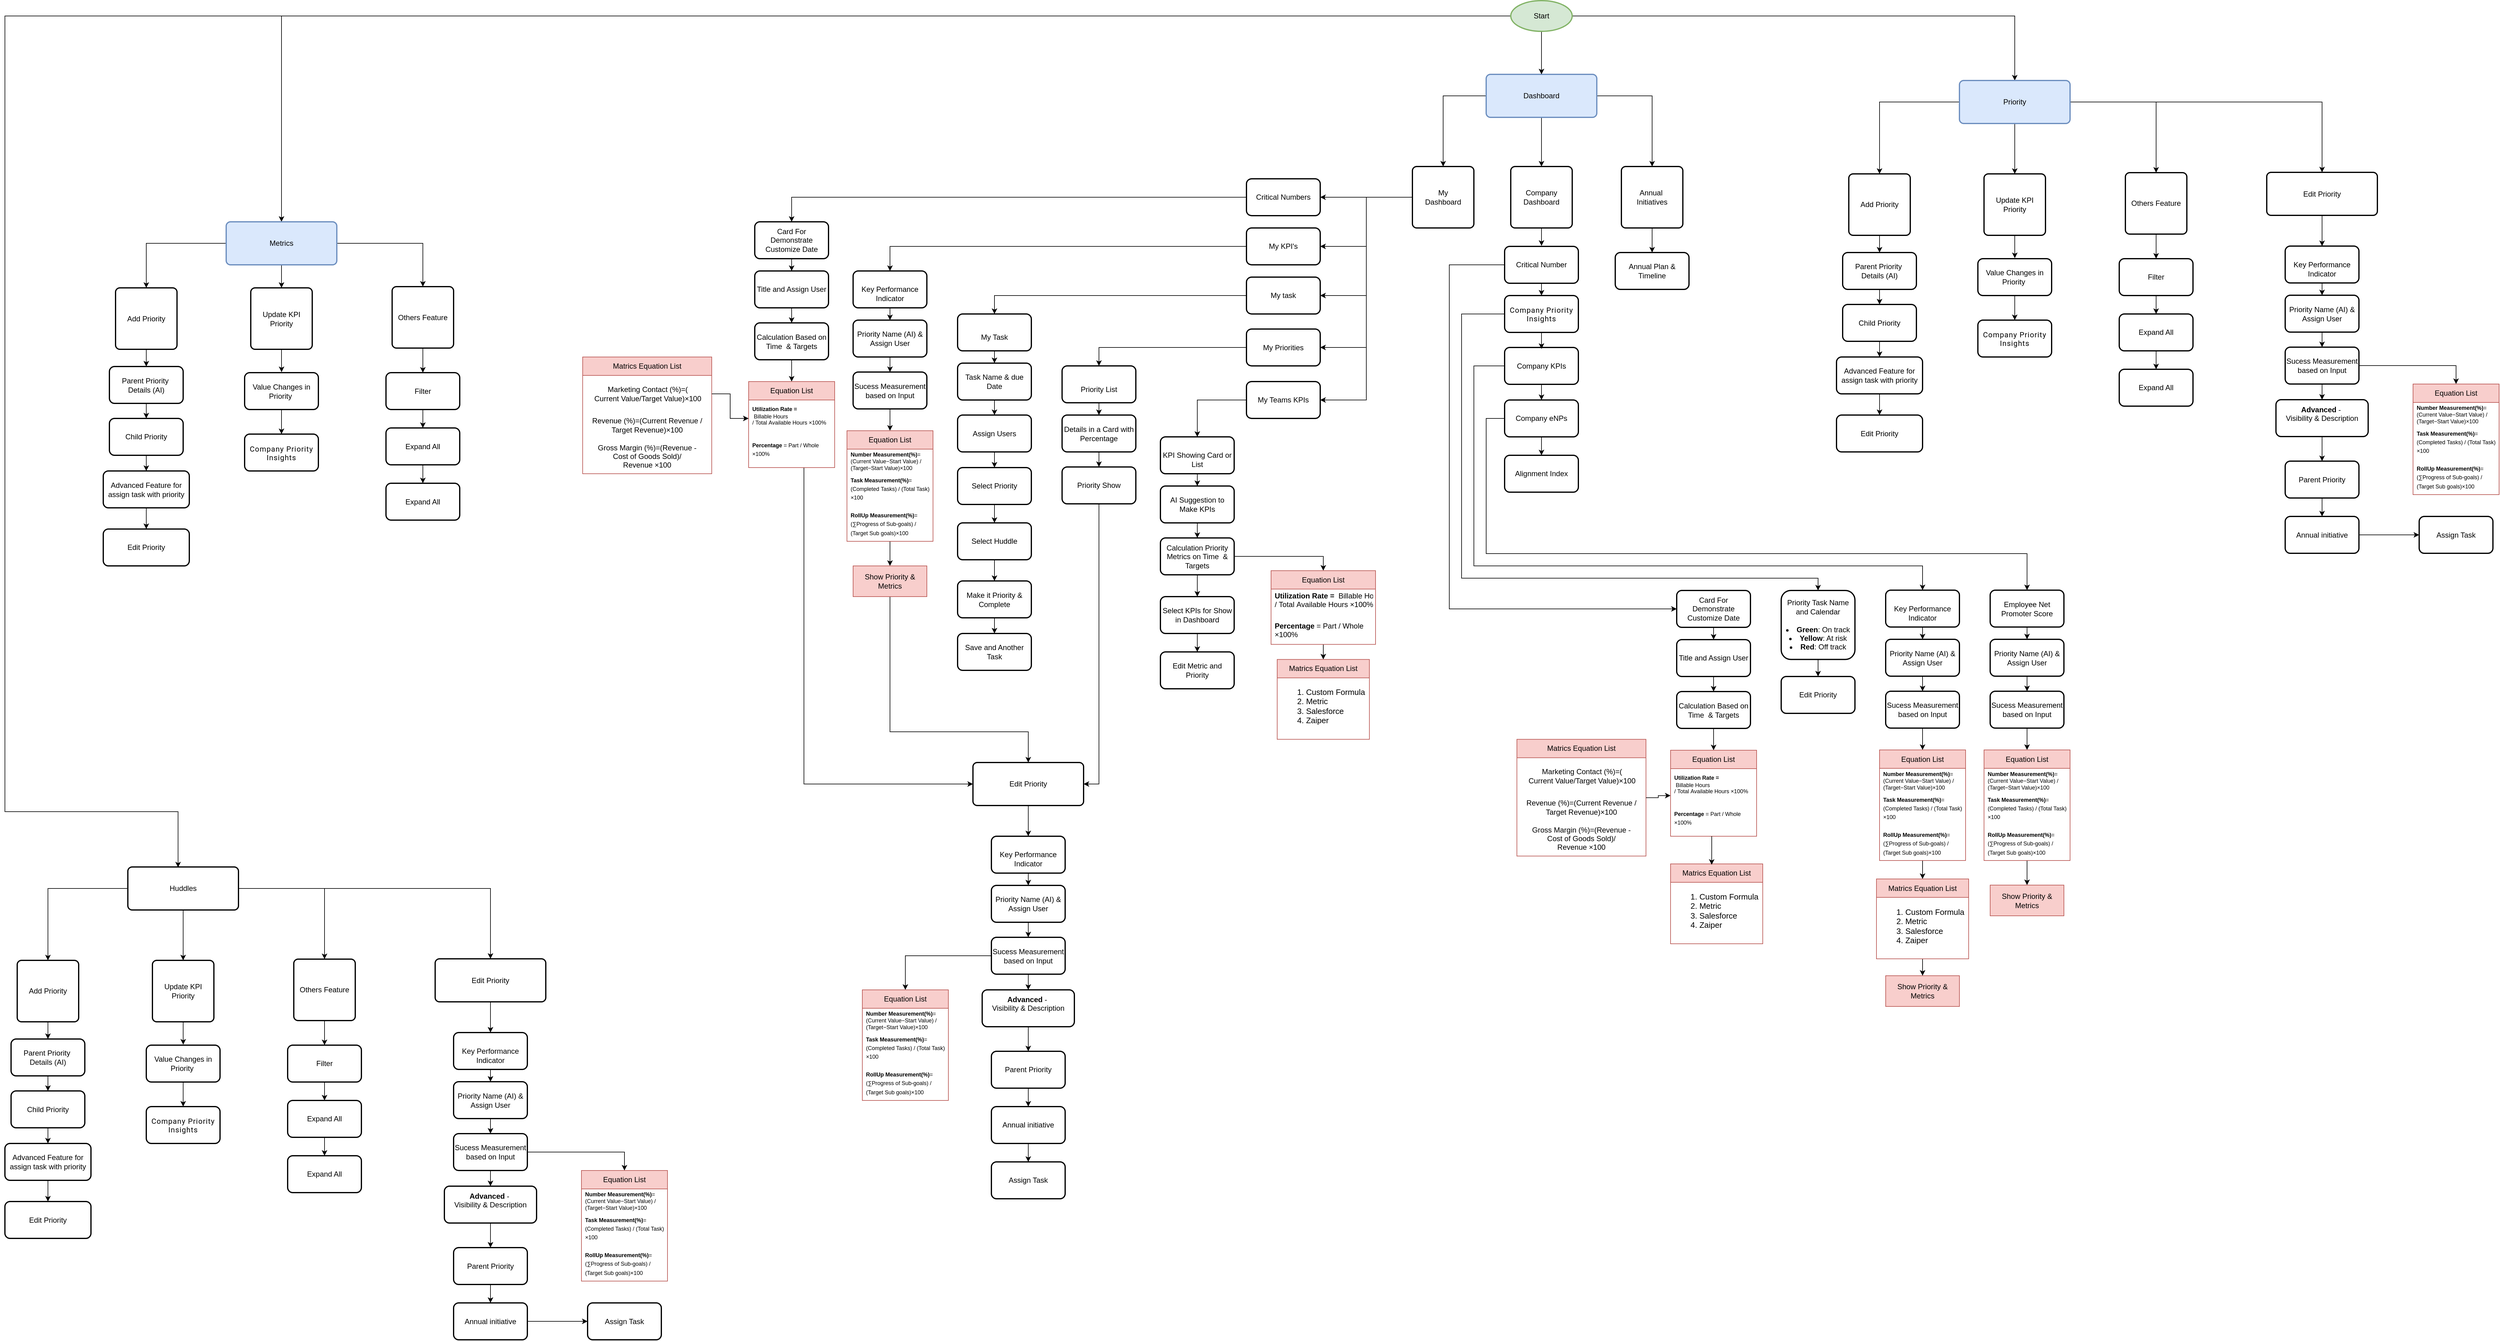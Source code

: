 <mxfile version="24.8.3">
  <diagram name="Page-1" id="G8S-ebVCdpwp3Wh-kXeA">
    <mxGraphModel dx="3338" dy="944" grid="1" gridSize="10" guides="1" tooltips="1" connect="1" arrows="1" fold="1" page="1" pageScale="1" pageWidth="827" pageHeight="1169" math="0" shadow="0">
      <root>
        <mxCell id="0" />
        <mxCell id="1" parent="0" />
        <mxCell id="_x0GU8yVqpLRFEi92Ow6-8" style="edgeStyle=orthogonalEdgeStyle;rounded=0;orthogonalLoop=1;jettySize=auto;html=1;exitX=1;exitY=0.5;exitDx=0;exitDy=0;" parent="1" source="_x0GU8yVqpLRFEi92Ow6-2" target="_x0GU8yVqpLRFEi92Ow6-6" edge="1">
          <mxGeometry relative="1" as="geometry" />
        </mxCell>
        <mxCell id="_x0GU8yVqpLRFEi92Ow6-9" style="edgeStyle=orthogonalEdgeStyle;rounded=0;orthogonalLoop=1;jettySize=auto;html=1;exitX=0.5;exitY=1;exitDx=0;exitDy=0;" parent="1" source="_x0GU8yVqpLRFEi92Ow6-2" target="_x0GU8yVqpLRFEi92Ow6-5" edge="1">
          <mxGeometry relative="1" as="geometry" />
        </mxCell>
        <mxCell id="_x0GU8yVqpLRFEi92Ow6-10" style="edgeStyle=orthogonalEdgeStyle;rounded=0;orthogonalLoop=1;jettySize=auto;html=1;" parent="1" source="_x0GU8yVqpLRFEi92Ow6-2" target="_x0GU8yVqpLRFEi92Ow6-4" edge="1">
          <mxGeometry relative="1" as="geometry" />
        </mxCell>
        <mxCell id="_x0GU8yVqpLRFEi92Ow6-2" value="Dashboard" style="rounded=1;whiteSpace=wrap;html=1;absoluteArcSize=1;arcSize=14;strokeWidth=2;fillColor=#dae8fc;strokeColor=#6c8ebf;" parent="1" vertex="1">
          <mxGeometry x="400" y="250" width="180" height="70" as="geometry" />
        </mxCell>
        <mxCell id="_x0GU8yVqpLRFEi92Ow6-14" value="" style="edgeStyle=orthogonalEdgeStyle;rounded=0;orthogonalLoop=1;jettySize=auto;html=1;" parent="1" source="_x0GU8yVqpLRFEi92Ow6-4" target="_x0GU8yVqpLRFEi92Ow6-13" edge="1">
          <mxGeometry relative="1" as="geometry" />
        </mxCell>
        <mxCell id="_x0GU8yVqpLRFEi92Ow6-17" value="" style="edgeStyle=orthogonalEdgeStyle;rounded=0;orthogonalLoop=1;jettySize=auto;html=1;" parent="1" source="_x0GU8yVqpLRFEi92Ow6-4" target="_x0GU8yVqpLRFEi92Ow6-16" edge="1">
          <mxGeometry relative="1" as="geometry" />
        </mxCell>
        <mxCell id="_x0GU8yVqpLRFEi92Ow6-19" style="edgeStyle=orthogonalEdgeStyle;rounded=0;orthogonalLoop=1;jettySize=auto;html=1;exitX=0;exitY=0.5;exitDx=0;exitDy=0;entryX=1;entryY=0.5;entryDx=0;entryDy=0;" parent="1" source="_x0GU8yVqpLRFEi92Ow6-4" target="_x0GU8yVqpLRFEi92Ow6-18" edge="1">
          <mxGeometry relative="1" as="geometry" />
        </mxCell>
        <mxCell id="_x0GU8yVqpLRFEi92Ow6-21" style="edgeStyle=orthogonalEdgeStyle;rounded=0;orthogonalLoop=1;jettySize=auto;html=1;exitX=0;exitY=0.5;exitDx=0;exitDy=0;entryX=1;entryY=0.5;entryDx=0;entryDy=0;" parent="1" source="_x0GU8yVqpLRFEi92Ow6-4" target="_x0GU8yVqpLRFEi92Ow6-20" edge="1">
          <mxGeometry relative="1" as="geometry" />
        </mxCell>
        <mxCell id="_x0GU8yVqpLRFEi92Ow6-23" style="edgeStyle=orthogonalEdgeStyle;rounded=0;orthogonalLoop=1;jettySize=auto;html=1;exitX=0;exitY=0.5;exitDx=0;exitDy=0;entryX=1;entryY=0.5;entryDx=0;entryDy=0;" parent="1" source="_x0GU8yVqpLRFEi92Ow6-4" target="_x0GU8yVqpLRFEi92Ow6-22" edge="1">
          <mxGeometry relative="1" as="geometry" />
        </mxCell>
        <mxCell id="_x0GU8yVqpLRFEi92Ow6-4" value="My&lt;div&gt;Dashboard&lt;/div&gt;" style="rounded=1;whiteSpace=wrap;html=1;absoluteArcSize=1;arcSize=14;strokeWidth=2;" parent="1" vertex="1">
          <mxGeometry x="280" y="400" width="100" height="100" as="geometry" />
        </mxCell>
        <mxCell id="_x0GU8yVqpLRFEi92Ow6-5" value="Company Dashboard" style="rounded=1;whiteSpace=wrap;html=1;absoluteArcSize=1;arcSize=14;strokeWidth=2;" parent="1" vertex="1">
          <mxGeometry x="440" y="400" width="100" height="100" as="geometry" />
        </mxCell>
        <mxCell id="tY0gz0rtSxMZjbIJnkCB-17" value="" style="edgeStyle=orthogonalEdgeStyle;rounded=0;orthogonalLoop=1;jettySize=auto;html=1;" edge="1" parent="1" source="_x0GU8yVqpLRFEi92Ow6-6" target="tY0gz0rtSxMZjbIJnkCB-16">
          <mxGeometry relative="1" as="geometry" />
        </mxCell>
        <mxCell id="_x0GU8yVqpLRFEi92Ow6-6" value="Annual&amp;nbsp;&lt;div&gt;Initiatives&lt;/div&gt;" style="rounded=1;whiteSpace=wrap;html=1;absoluteArcSize=1;arcSize=14;strokeWidth=2;" parent="1" vertex="1">
          <mxGeometry x="620" y="400" width="100" height="100" as="geometry" />
        </mxCell>
        <mxCell id="_x0GU8yVqpLRFEi92Ow6-12" style="edgeStyle=orthogonalEdgeStyle;rounded=0;orthogonalLoop=1;jettySize=auto;html=1;entryX=0.5;entryY=0;entryDx=0;entryDy=0;" parent="1" source="_x0GU8yVqpLRFEi92Ow6-11" target="_x0GU8yVqpLRFEi92Ow6-2" edge="1">
          <mxGeometry relative="1" as="geometry" />
        </mxCell>
        <mxCell id="tY0gz0rtSxMZjbIJnkCB-86" style="edgeStyle=orthogonalEdgeStyle;rounded=0;orthogonalLoop=1;jettySize=auto;html=1;" edge="1" parent="1" source="_x0GU8yVqpLRFEi92Ow6-11" target="tY0gz0rtSxMZjbIJnkCB-21">
          <mxGeometry relative="1" as="geometry" />
        </mxCell>
        <mxCell id="tY0gz0rtSxMZjbIJnkCB-365" style="edgeStyle=orthogonalEdgeStyle;rounded=0;orthogonalLoop=1;jettySize=auto;html=1;" edge="1" parent="1" source="_x0GU8yVqpLRFEi92Ow6-11" target="tY0gz0rtSxMZjbIJnkCB-324">
          <mxGeometry relative="1" as="geometry" />
        </mxCell>
        <mxCell id="tY0gz0rtSxMZjbIJnkCB-458" style="edgeStyle=orthogonalEdgeStyle;rounded=0;orthogonalLoop=1;jettySize=auto;html=1;entryX=0.454;entryY=0.01;entryDx=0;entryDy=0;entryPerimeter=0;" edge="1" parent="1" source="_x0GU8yVqpLRFEi92Ow6-11" target="tY0gz0rtSxMZjbIJnkCB-415">
          <mxGeometry relative="1" as="geometry">
            <Array as="points">
              <mxPoint x="-2010" y="155" />
              <mxPoint x="-2010" y="1450" />
              <mxPoint x="-1728" y="1450" />
            </Array>
          </mxGeometry>
        </mxCell>
        <mxCell id="_x0GU8yVqpLRFEi92Ow6-11" value="Start" style="strokeWidth=2;html=1;shape=mxgraph.flowchart.start_1;whiteSpace=wrap;fillColor=#d5e8d4;strokeColor=#82b366;" parent="1" vertex="1">
          <mxGeometry x="440" y="130" width="100" height="50" as="geometry" />
        </mxCell>
        <mxCell id="tY0gz0rtSxMZjbIJnkCB-61" style="edgeStyle=orthogonalEdgeStyle;rounded=0;orthogonalLoop=1;jettySize=auto;html=1;entryX=0.5;entryY=0;entryDx=0;entryDy=0;" edge="1" parent="1" source="_x0GU8yVqpLRFEi92Ow6-13" target="tY0gz0rtSxMZjbIJnkCB-56">
          <mxGeometry relative="1" as="geometry" />
        </mxCell>
        <mxCell id="_x0GU8yVqpLRFEi92Ow6-13" value="Critical Numbers" style="whiteSpace=wrap;html=1;rounded=1;arcSize=14;strokeWidth=2;" parent="1" vertex="1">
          <mxGeometry x="10" y="420" width="120" height="60" as="geometry" />
        </mxCell>
        <mxCell id="tY0gz0rtSxMZjbIJnkCB-120" style="edgeStyle=orthogonalEdgeStyle;rounded=0;orthogonalLoop=1;jettySize=auto;html=1;entryX=0.5;entryY=0;entryDx=0;entryDy=0;" edge="1" parent="1" source="_x0GU8yVqpLRFEi92Ow6-16" target="tY0gz0rtSxMZjbIJnkCB-112">
          <mxGeometry relative="1" as="geometry" />
        </mxCell>
        <mxCell id="_x0GU8yVqpLRFEi92Ow6-16" value="My KPI&#39;s" style="rounded=1;whiteSpace=wrap;html=1;arcSize=14;strokeWidth=2;" parent="1" vertex="1">
          <mxGeometry x="10" y="500" width="120" height="60" as="geometry" />
        </mxCell>
        <mxCell id="tY0gz0rtSxMZjbIJnkCB-130" style="edgeStyle=orthogonalEdgeStyle;rounded=0;orthogonalLoop=1;jettySize=auto;html=1;entryX=0.5;entryY=0;entryDx=0;entryDy=0;" edge="1" parent="1" source="_x0GU8yVqpLRFEi92Ow6-18" target="tY0gz0rtSxMZjbIJnkCB-122">
          <mxGeometry relative="1" as="geometry" />
        </mxCell>
        <mxCell id="_x0GU8yVqpLRFEi92Ow6-18" value="My task" style="rounded=1;whiteSpace=wrap;html=1;arcSize=14;strokeWidth=2;" parent="1" vertex="1">
          <mxGeometry x="10" y="580" width="120" height="60" as="geometry" />
        </mxCell>
        <mxCell id="tY0gz0rtSxMZjbIJnkCB-140" style="edgeStyle=orthogonalEdgeStyle;rounded=0;orthogonalLoop=1;jettySize=auto;html=1;entryX=0.5;entryY=0;entryDx=0;entryDy=0;" edge="1" parent="1" source="_x0GU8yVqpLRFEi92Ow6-20" target="tY0gz0rtSxMZjbIJnkCB-132">
          <mxGeometry relative="1" as="geometry" />
        </mxCell>
        <mxCell id="_x0GU8yVqpLRFEi92Ow6-20" value="My Priorities" style="rounded=1;whiteSpace=wrap;html=1;arcSize=14;strokeWidth=2;" parent="1" vertex="1">
          <mxGeometry x="10" y="664.5" width="120" height="60" as="geometry" />
        </mxCell>
        <mxCell id="tY0gz0rtSxMZjbIJnkCB-161" style="edgeStyle=orthogonalEdgeStyle;rounded=0;orthogonalLoop=1;jettySize=auto;html=1;exitX=0;exitY=0.5;exitDx=0;exitDy=0;entryX=0.5;entryY=0;entryDx=0;entryDy=0;" edge="1" parent="1" source="_x0GU8yVqpLRFEi92Ow6-22" target="tY0gz0rtSxMZjbIJnkCB-153">
          <mxGeometry relative="1" as="geometry" />
        </mxCell>
        <mxCell id="_x0GU8yVqpLRFEi92Ow6-22" value="My Teams KPIs" style="rounded=1;whiteSpace=wrap;html=1;arcSize=14;strokeWidth=2;" parent="1" vertex="1">
          <mxGeometry x="10" y="750" width="120" height="60" as="geometry" />
        </mxCell>
        <mxCell id="tY0gz0rtSxMZjbIJnkCB-12" style="edgeStyle=orthogonalEdgeStyle;rounded=0;orthogonalLoop=1;jettySize=auto;html=1;entryX=0.5;entryY=0;entryDx=0;entryDy=0;" edge="1" parent="1" source="tY0gz0rtSxMZjbIJnkCB-3" target="tY0gz0rtSxMZjbIJnkCB-4">
          <mxGeometry relative="1" as="geometry" />
        </mxCell>
        <mxCell id="tY0gz0rtSxMZjbIJnkCB-289" style="edgeStyle=orthogonalEdgeStyle;rounded=0;orthogonalLoop=1;jettySize=auto;html=1;entryX=0;entryY=0.5;entryDx=0;entryDy=0;" edge="1" parent="1" source="tY0gz0rtSxMZjbIJnkCB-3" target="tY0gz0rtSxMZjbIJnkCB-274">
          <mxGeometry relative="1" as="geometry">
            <Array as="points">
              <mxPoint x="340" y="560" />
              <mxPoint x="340" y="1120" />
            </Array>
          </mxGeometry>
        </mxCell>
        <mxCell id="tY0gz0rtSxMZjbIJnkCB-3" value="Critical Number" style="rounded=1;whiteSpace=wrap;html=1;arcSize=14;strokeWidth=2;" vertex="1" parent="1">
          <mxGeometry x="430" y="530" width="120" height="60" as="geometry" />
        </mxCell>
        <mxCell id="tY0gz0rtSxMZjbIJnkCB-296" style="edgeStyle=orthogonalEdgeStyle;rounded=0;orthogonalLoop=1;jettySize=auto;html=1;entryX=0.5;entryY=0;entryDx=0;entryDy=0;" edge="1" parent="1" source="tY0gz0rtSxMZjbIJnkCB-4" target="tY0gz0rtSxMZjbIJnkCB-292">
          <mxGeometry relative="1" as="geometry">
            <Array as="points">
              <mxPoint x="360" y="640" />
              <mxPoint x="360" y="1070" />
              <mxPoint x="940" y="1070" />
            </Array>
          </mxGeometry>
        </mxCell>
        <mxCell id="tY0gz0rtSxMZjbIJnkCB-4" value="&lt;h3 style=&quot;box-sizing: inherit; font-family: Roboto, sf, Helvetica, Arial, sans-serif; font-size: 15px; letter-spacing: 0.05em; margin: 0px; text-align: start; background-color: rgb(255, 255, 255);&quot;&gt;&lt;button style=&quot;box-sizing: inherit; font-family: Roboto, sf, Helvetica, Arial, sans-serif; font-size: 14px; background-position: 0px 0px; background-color: initial; cursor: pointer; transition: color 0.2s; border-radius: 5px; border-width: initial !important; border-style: none !important; border-color: initial !important; padding: 0px !important;&quot; data-bind=&quot;invisible: bIsOKRFeatureEnabled, click: navigateToManagePriorities&quot; title=&quot;Manage your Company Priorities&quot; class=&quot;button no-style&quot; data-value=&quot;noDrawer&quot;&gt;&lt;span style=&quot;box-sizing: inherit; letter-spacing: 0.06em; font-size: 12px; line-height: 14px; display: inline-block; vertical-align: text-top;&quot; class=&quot;label-icon dashboardHeaderSpacing&quot;&gt;&lt;font color=&quot;#000000&quot;&gt;Company Priority Insights&lt;/font&gt;&lt;/span&gt;&lt;/button&gt;&lt;/h3&gt;" style="rounded=1;whiteSpace=wrap;html=1;arcSize=14;strokeWidth=2;" vertex="1" parent="1">
          <mxGeometry x="430" y="610" width="120" height="60" as="geometry" />
        </mxCell>
        <mxCell id="tY0gz0rtSxMZjbIJnkCB-14" style="edgeStyle=orthogonalEdgeStyle;rounded=0;orthogonalLoop=1;jettySize=auto;html=1;entryX=0.5;entryY=0;entryDx=0;entryDy=0;" edge="1" parent="1" source="tY0gz0rtSxMZjbIJnkCB-5" target="tY0gz0rtSxMZjbIJnkCB-6">
          <mxGeometry relative="1" as="geometry" />
        </mxCell>
        <mxCell id="tY0gz0rtSxMZjbIJnkCB-470" style="edgeStyle=orthogonalEdgeStyle;rounded=0;orthogonalLoop=1;jettySize=auto;html=1;entryX=0.5;entryY=0;entryDx=0;entryDy=0;" edge="1" parent="1" source="tY0gz0rtSxMZjbIJnkCB-5" target="tY0gz0rtSxMZjbIJnkCB-460">
          <mxGeometry relative="1" as="geometry">
            <Array as="points">
              <mxPoint x="380" y="725" />
              <mxPoint x="380" y="1050" />
              <mxPoint x="1110" y="1050" />
            </Array>
          </mxGeometry>
        </mxCell>
        <mxCell id="tY0gz0rtSxMZjbIJnkCB-5" value="Company KPIs" style="rounded=1;whiteSpace=wrap;html=1;arcSize=14;strokeWidth=2;" vertex="1" parent="1">
          <mxGeometry x="430" y="694.5" width="120" height="60" as="geometry" />
        </mxCell>
        <mxCell id="tY0gz0rtSxMZjbIJnkCB-15" style="edgeStyle=orthogonalEdgeStyle;rounded=0;orthogonalLoop=1;jettySize=auto;html=1;entryX=0.5;entryY=0;entryDx=0;entryDy=0;" edge="1" parent="1" source="tY0gz0rtSxMZjbIJnkCB-6" target="tY0gz0rtSxMZjbIJnkCB-7">
          <mxGeometry relative="1" as="geometry" />
        </mxCell>
        <mxCell id="tY0gz0rtSxMZjbIJnkCB-483" style="edgeStyle=orthogonalEdgeStyle;rounded=0;orthogonalLoop=1;jettySize=auto;html=1;" edge="1" parent="1" source="tY0gz0rtSxMZjbIJnkCB-6" target="tY0gz0rtSxMZjbIJnkCB-472">
          <mxGeometry relative="1" as="geometry">
            <Array as="points">
              <mxPoint x="400" y="810" />
              <mxPoint x="400" y="1030" />
              <mxPoint x="1280" y="1030" />
            </Array>
          </mxGeometry>
        </mxCell>
        <mxCell id="tY0gz0rtSxMZjbIJnkCB-6" value="Company eNPs" style="rounded=1;whiteSpace=wrap;html=1;arcSize=14;strokeWidth=2;" vertex="1" parent="1">
          <mxGeometry x="430" y="780" width="120" height="60" as="geometry" />
        </mxCell>
        <mxCell id="tY0gz0rtSxMZjbIJnkCB-7" value="Alignment Index" style="rounded=1;whiteSpace=wrap;html=1;arcSize=14;strokeWidth=2;" vertex="1" parent="1">
          <mxGeometry x="430" y="870" width="120" height="60" as="geometry" />
        </mxCell>
        <mxCell id="tY0gz0rtSxMZjbIJnkCB-11" style="edgeStyle=orthogonalEdgeStyle;rounded=0;orthogonalLoop=1;jettySize=auto;html=1;entryX=0.501;entryY=-0.015;entryDx=0;entryDy=0;entryPerimeter=0;" edge="1" parent="1" source="_x0GU8yVqpLRFEi92Ow6-5" target="tY0gz0rtSxMZjbIJnkCB-3">
          <mxGeometry relative="1" as="geometry" />
        </mxCell>
        <mxCell id="tY0gz0rtSxMZjbIJnkCB-13" style="edgeStyle=orthogonalEdgeStyle;rounded=0;orthogonalLoop=1;jettySize=auto;html=1;entryX=0.501;entryY=0.039;entryDx=0;entryDy=0;entryPerimeter=0;" edge="1" parent="1" source="tY0gz0rtSxMZjbIJnkCB-4" target="tY0gz0rtSxMZjbIJnkCB-5">
          <mxGeometry relative="1" as="geometry" />
        </mxCell>
        <mxCell id="tY0gz0rtSxMZjbIJnkCB-16" value="Annual Plan &amp;amp; Timeline" style="rounded=1;whiteSpace=wrap;html=1;arcSize=14;strokeWidth=2;" vertex="1" parent="1">
          <mxGeometry x="610" y="540" width="120" height="60" as="geometry" />
        </mxCell>
        <mxCell id="tY0gz0rtSxMZjbIJnkCB-18" style="edgeStyle=orthogonalEdgeStyle;rounded=0;orthogonalLoop=1;jettySize=auto;html=1;exitX=1;exitY=0.5;exitDx=0;exitDy=0;" edge="1" parent="1" source="tY0gz0rtSxMZjbIJnkCB-21" target="tY0gz0rtSxMZjbIJnkCB-31">
          <mxGeometry relative="1" as="geometry" />
        </mxCell>
        <mxCell id="tY0gz0rtSxMZjbIJnkCB-19" style="edgeStyle=orthogonalEdgeStyle;rounded=0;orthogonalLoop=1;jettySize=auto;html=1;exitX=0.5;exitY=1;exitDx=0;exitDy=0;" edge="1" parent="1" source="tY0gz0rtSxMZjbIJnkCB-21" target="tY0gz0rtSxMZjbIJnkCB-29">
          <mxGeometry relative="1" as="geometry" />
        </mxCell>
        <mxCell id="tY0gz0rtSxMZjbIJnkCB-20" style="edgeStyle=orthogonalEdgeStyle;rounded=0;orthogonalLoop=1;jettySize=auto;html=1;" edge="1" parent="1" source="tY0gz0rtSxMZjbIJnkCB-21" target="tY0gz0rtSxMZjbIJnkCB-28">
          <mxGeometry relative="1" as="geometry" />
        </mxCell>
        <mxCell id="tY0gz0rtSxMZjbIJnkCB-243" style="edgeStyle=orthogonalEdgeStyle;rounded=0;orthogonalLoop=1;jettySize=auto;html=1;entryX=0.5;entryY=0;entryDx=0;entryDy=0;" edge="1" parent="1" source="tY0gz0rtSxMZjbIJnkCB-21" target="tY0gz0rtSxMZjbIJnkCB-225">
          <mxGeometry relative="1" as="geometry" />
        </mxCell>
        <mxCell id="tY0gz0rtSxMZjbIJnkCB-21" value="Priority" style="rounded=1;whiteSpace=wrap;html=1;absoluteArcSize=1;arcSize=14;strokeWidth=2;fillColor=#dae8fc;strokeColor=#6c8ebf;" vertex="1" parent="1">
          <mxGeometry x="1170" y="260" width="180" height="70" as="geometry" />
        </mxCell>
        <mxCell id="tY0gz0rtSxMZjbIJnkCB-22" value="" style="edgeStyle=orthogonalEdgeStyle;rounded=0;orthogonalLoop=1;jettySize=auto;html=1;" edge="1" parent="1" source="tY0gz0rtSxMZjbIJnkCB-28" target="tY0gz0rtSxMZjbIJnkCB-34">
          <mxGeometry relative="1" as="geometry" />
        </mxCell>
        <mxCell id="tY0gz0rtSxMZjbIJnkCB-23" value="" style="edgeStyle=orthogonalEdgeStyle;rounded=0;orthogonalLoop=1;jettySize=auto;html=1;" edge="1" parent="1" source="tY0gz0rtSxMZjbIJnkCB-28" target="tY0gz0rtSxMZjbIJnkCB-35">
          <mxGeometry relative="1" as="geometry" />
        </mxCell>
        <mxCell id="tY0gz0rtSxMZjbIJnkCB-28" value="Add Priority" style="rounded=1;whiteSpace=wrap;html=1;absoluteArcSize=1;arcSize=14;strokeWidth=2;" vertex="1" parent="1">
          <mxGeometry x="990" y="412" width="100" height="100" as="geometry" />
        </mxCell>
        <mxCell id="tY0gz0rtSxMZjbIJnkCB-29" value="Update KPI Priority" style="rounded=1;whiteSpace=wrap;html=1;absoluteArcSize=1;arcSize=14;strokeWidth=2;" vertex="1" parent="1">
          <mxGeometry x="1210" y="412" width="100" height="100" as="geometry" />
        </mxCell>
        <mxCell id="tY0gz0rtSxMZjbIJnkCB-30" value="" style="edgeStyle=orthogonalEdgeStyle;rounded=0;orthogonalLoop=1;jettySize=auto;html=1;" edge="1" parent="1" source="tY0gz0rtSxMZjbIJnkCB-31" target="tY0gz0rtSxMZjbIJnkCB-50">
          <mxGeometry relative="1" as="geometry" />
        </mxCell>
        <mxCell id="tY0gz0rtSxMZjbIJnkCB-31" value="Others Feature" style="rounded=1;whiteSpace=wrap;html=1;absoluteArcSize=1;arcSize=14;strokeWidth=2;" vertex="1" parent="1">
          <mxGeometry x="1440" y="410" width="100" height="100" as="geometry" />
        </mxCell>
        <mxCell id="tY0gz0rtSxMZjbIJnkCB-34" value="Parent Priority&amp;nbsp;&lt;div&gt;Details (AI)&lt;/div&gt;" style="whiteSpace=wrap;html=1;rounded=1;arcSize=14;strokeWidth=2;" vertex="1" parent="1">
          <mxGeometry x="980" y="540" width="120" height="60" as="geometry" />
        </mxCell>
        <mxCell id="tY0gz0rtSxMZjbIJnkCB-51" style="edgeStyle=orthogonalEdgeStyle;rounded=0;orthogonalLoop=1;jettySize=auto;html=1;exitX=0.5;exitY=1;exitDx=0;exitDy=0;entryX=0.5;entryY=0;entryDx=0;entryDy=0;" edge="1" parent="1" source="tY0gz0rtSxMZjbIJnkCB-35" target="tY0gz0rtSxMZjbIJnkCB-36">
          <mxGeometry relative="1" as="geometry" />
        </mxCell>
        <mxCell id="tY0gz0rtSxMZjbIJnkCB-35" value="Child Priority" style="rounded=1;whiteSpace=wrap;html=1;arcSize=14;strokeWidth=2;" vertex="1" parent="1">
          <mxGeometry x="980" y="624.5" width="120" height="60" as="geometry" />
        </mxCell>
        <mxCell id="tY0gz0rtSxMZjbIJnkCB-253" style="edgeStyle=orthogonalEdgeStyle;rounded=0;orthogonalLoop=1;jettySize=auto;html=1;entryX=0.5;entryY=0;entryDx=0;entryDy=0;" edge="1" parent="1" source="tY0gz0rtSxMZjbIJnkCB-36" target="tY0gz0rtSxMZjbIJnkCB-252">
          <mxGeometry relative="1" as="geometry" />
        </mxCell>
        <mxCell id="tY0gz0rtSxMZjbIJnkCB-36" value="Advanced Feature for assign task with priority" style="rounded=1;whiteSpace=wrap;html=1;arcSize=14;strokeWidth=2;" vertex="1" parent="1">
          <mxGeometry x="970" y="710" width="140" height="60" as="geometry" />
        </mxCell>
        <mxCell id="tY0gz0rtSxMZjbIJnkCB-40" style="edgeStyle=orthogonalEdgeStyle;rounded=0;orthogonalLoop=1;jettySize=auto;html=1;entryX=0.5;entryY=0;entryDx=0;entryDy=0;" edge="1" parent="1" source="tY0gz0rtSxMZjbIJnkCB-41" target="tY0gz0rtSxMZjbIJnkCB-42">
          <mxGeometry relative="1" as="geometry" />
        </mxCell>
        <mxCell id="tY0gz0rtSxMZjbIJnkCB-41" value="Value Changes in Priority&amp;nbsp;" style="rounded=1;whiteSpace=wrap;html=1;arcSize=14;strokeWidth=2;" vertex="1" parent="1">
          <mxGeometry x="1200" y="550" width="120" height="60" as="geometry" />
        </mxCell>
        <mxCell id="tY0gz0rtSxMZjbIJnkCB-42" value="&lt;h3 style=&quot;box-sizing: inherit; font-family: Roboto, sf, Helvetica, Arial, sans-serif; font-size: 15px; letter-spacing: 0.05em; margin: 0px; text-align: start; background-color: rgb(255, 255, 255);&quot;&gt;&lt;button style=&quot;box-sizing: inherit; font-family: Roboto, sf, Helvetica, Arial, sans-serif; font-size: 14px; background-position: 0px 0px; background-color: initial; cursor: pointer; transition: color 0.2s; border-radius: 5px; border-width: initial !important; border-style: none !important; border-color: initial !important; padding: 0px !important;&quot; data-bind=&quot;invisible: bIsOKRFeatureEnabled, click: navigateToManagePriorities&quot; title=&quot;Manage your Company Priorities&quot; class=&quot;button no-style&quot; data-value=&quot;noDrawer&quot;&gt;&lt;span style=&quot;box-sizing: inherit; letter-spacing: 0.06em; font-size: 12px; line-height: 14px; display: inline-block; vertical-align: text-top;&quot; class=&quot;label-icon dashboardHeaderSpacing&quot;&gt;&lt;font color=&quot;#000000&quot;&gt;Company Priority Insights&lt;/font&gt;&lt;/span&gt;&lt;/button&gt;&lt;/h3&gt;" style="rounded=1;whiteSpace=wrap;html=1;arcSize=14;strokeWidth=2;" vertex="1" parent="1">
          <mxGeometry x="1200" y="650" width="120" height="60" as="geometry" />
        </mxCell>
        <mxCell id="tY0gz0rtSxMZjbIJnkCB-48" style="edgeStyle=orthogonalEdgeStyle;rounded=0;orthogonalLoop=1;jettySize=auto;html=1;entryX=0.501;entryY=-0.015;entryDx=0;entryDy=0;entryPerimeter=0;" edge="1" parent="1" source="tY0gz0rtSxMZjbIJnkCB-29" target="tY0gz0rtSxMZjbIJnkCB-41">
          <mxGeometry relative="1" as="geometry" />
        </mxCell>
        <mxCell id="tY0gz0rtSxMZjbIJnkCB-54" style="edgeStyle=orthogonalEdgeStyle;rounded=0;orthogonalLoop=1;jettySize=auto;html=1;entryX=0.5;entryY=0;entryDx=0;entryDy=0;" edge="1" parent="1" source="tY0gz0rtSxMZjbIJnkCB-50" target="tY0gz0rtSxMZjbIJnkCB-52">
          <mxGeometry relative="1" as="geometry" />
        </mxCell>
        <mxCell id="tY0gz0rtSxMZjbIJnkCB-50" value="Filter" style="rounded=1;whiteSpace=wrap;html=1;arcSize=14;strokeWidth=2;" vertex="1" parent="1">
          <mxGeometry x="1430" y="550" width="120" height="60" as="geometry" />
        </mxCell>
        <mxCell id="tY0gz0rtSxMZjbIJnkCB-55" style="edgeStyle=orthogonalEdgeStyle;rounded=0;orthogonalLoop=1;jettySize=auto;html=1;entryX=0.5;entryY=0;entryDx=0;entryDy=0;" edge="1" parent="1" source="tY0gz0rtSxMZjbIJnkCB-52" target="tY0gz0rtSxMZjbIJnkCB-53">
          <mxGeometry relative="1" as="geometry" />
        </mxCell>
        <mxCell id="tY0gz0rtSxMZjbIJnkCB-52" value="Expand All" style="rounded=1;whiteSpace=wrap;html=1;arcSize=14;strokeWidth=2;" vertex="1" parent="1">
          <mxGeometry x="1430" y="640" width="120" height="60" as="geometry" />
        </mxCell>
        <mxCell id="tY0gz0rtSxMZjbIJnkCB-53" value="Expand All" style="rounded=1;whiteSpace=wrap;html=1;arcSize=14;strokeWidth=2;" vertex="1" parent="1">
          <mxGeometry x="1430" y="730" width="120" height="60" as="geometry" />
        </mxCell>
        <mxCell id="tY0gz0rtSxMZjbIJnkCB-87" style="edgeStyle=orthogonalEdgeStyle;rounded=0;orthogonalLoop=1;jettySize=auto;html=1;entryX=0.5;entryY=0;entryDx=0;entryDy=0;" edge="1" parent="1" source="tY0gz0rtSxMZjbIJnkCB-56" target="tY0gz0rtSxMZjbIJnkCB-57">
          <mxGeometry relative="1" as="geometry" />
        </mxCell>
        <mxCell id="tY0gz0rtSxMZjbIJnkCB-56" value="&lt;div&gt;&lt;br&gt;&lt;/div&gt;Card For Demonstrate Customize Date&lt;div&gt;&lt;br&gt;&lt;/div&gt;" style="rounded=1;whiteSpace=wrap;html=1;arcSize=14;strokeWidth=2;" vertex="1" parent="1">
          <mxGeometry x="-790" y="490" width="120" height="60" as="geometry" />
        </mxCell>
        <mxCell id="tY0gz0rtSxMZjbIJnkCB-88" style="edgeStyle=orthogonalEdgeStyle;rounded=0;orthogonalLoop=1;jettySize=auto;html=1;exitX=0.5;exitY=1;exitDx=0;exitDy=0;entryX=0.5;entryY=0;entryDx=0;entryDy=0;" edge="1" parent="1" source="tY0gz0rtSxMZjbIJnkCB-57" target="tY0gz0rtSxMZjbIJnkCB-58">
          <mxGeometry relative="1" as="geometry" />
        </mxCell>
        <mxCell id="tY0gz0rtSxMZjbIJnkCB-57" value="Title and Assign User" style="rounded=1;whiteSpace=wrap;html=1;arcSize=14;strokeWidth=2;" vertex="1" parent="1">
          <mxGeometry x="-790" y="570" width="120" height="60" as="geometry" />
        </mxCell>
        <mxCell id="tY0gz0rtSxMZjbIJnkCB-100" style="edgeStyle=orthogonalEdgeStyle;rounded=0;orthogonalLoop=1;jettySize=auto;html=1;entryX=0.5;entryY=0;entryDx=0;entryDy=0;" edge="1" parent="1" source="tY0gz0rtSxMZjbIJnkCB-58" target="tY0gz0rtSxMZjbIJnkCB-96">
          <mxGeometry relative="1" as="geometry" />
        </mxCell>
        <mxCell id="tY0gz0rtSxMZjbIJnkCB-58" value="Calculation Based on Time&amp;nbsp; &amp;amp; Targets" style="rounded=1;whiteSpace=wrap;html=1;arcSize=14;strokeWidth=2;" vertex="1" parent="1">
          <mxGeometry x="-790" y="654.5" width="120" height="60" as="geometry" />
        </mxCell>
        <mxCell id="tY0gz0rtSxMZjbIJnkCB-63" style="edgeStyle=orthogonalEdgeStyle;rounded=0;orthogonalLoop=1;jettySize=auto;html=1;exitX=0.5;exitY=1;exitDx=0;exitDy=0;" edge="1" parent="1" source="tY0gz0rtSxMZjbIJnkCB-65">
          <mxGeometry relative="1" as="geometry">
            <mxPoint x="-345" y="1490" as="targetPoint" />
          </mxGeometry>
        </mxCell>
        <mxCell id="tY0gz0rtSxMZjbIJnkCB-65" value="Edit Priority" style="rounded=1;whiteSpace=wrap;html=1;absoluteArcSize=1;arcSize=14;strokeWidth=2;" vertex="1" parent="1">
          <mxGeometry x="-435" y="1370" width="180" height="70" as="geometry" />
        </mxCell>
        <mxCell id="tY0gz0rtSxMZjbIJnkCB-244" style="edgeStyle=orthogonalEdgeStyle;rounded=0;orthogonalLoop=1;jettySize=auto;html=1;entryX=0;entryY=0.5;entryDx=0;entryDy=0;" edge="1" parent="1" source="tY0gz0rtSxMZjbIJnkCB-96" target="tY0gz0rtSxMZjbIJnkCB-65">
          <mxGeometry relative="1" as="geometry">
            <Array as="points">
              <mxPoint x="-710" y="1405" />
            </Array>
          </mxGeometry>
        </mxCell>
        <mxCell id="tY0gz0rtSxMZjbIJnkCB-96" value="Equation List" style="swimlane;fontStyle=0;childLayout=stackLayout;horizontal=1;startSize=30;horizontalStack=0;resizeParent=1;resizeParentMax=0;resizeLast=0;collapsible=1;marginBottom=0;whiteSpace=wrap;html=1;fillColor=#f8cecc;strokeColor=#b85450;" vertex="1" parent="1">
          <mxGeometry x="-800" y="750" width="140" height="140" as="geometry" />
        </mxCell>
        <mxCell id="tY0gz0rtSxMZjbIJnkCB-97" value="&lt;span style=&quot;text-align: center; font-size: 9px;&quot; class=&quot;base&quot;&gt;&lt;b&gt;&lt;font style=&quot;font-size: 9px;&quot;&gt;&lt;span class=&quot;mord text&quot;&gt;&lt;span class=&quot;mord&quot;&gt;Utilization&amp;nbsp;Rate&amp;nbsp;&lt;/span&gt;&lt;/span&gt;&lt;span class=&quot;mspace&quot;&gt;&lt;/span&gt;&lt;span class=&quot;mrel&quot;&gt;=&amp;nbsp;&lt;/span&gt;&lt;/font&gt;&lt;/b&gt;&lt;/span&gt;&lt;div style=&quot;font-size: 9px;&quot;&gt;&lt;font style=&quot;font-size: 9px;&quot;&gt;&lt;span style=&quot;text-align: center;&quot; class=&quot;base&quot;&gt;&lt;span class=&quot;mord&quot;&gt;&lt;span class=&quot;mfrac&quot;&gt;&lt;span class=&quot;vlist-t vlist-t2&quot;&gt;&lt;span class=&quot;vlist-r&quot;&gt;&lt;span class=&quot;vlist&quot;&gt;&lt;span class=&quot;mord&quot;&gt;&lt;span class=&quot;mord text&quot;&gt;&lt;span class=&quot;mord&quot;&gt;&amp;nbsp;&lt;/span&gt;&lt;/span&gt;&lt;/span&gt;&lt;span class=&quot;pstrut&quot;&gt;&lt;/span&gt;&lt;span class=&quot;frac-line&quot;&gt;&lt;/span&gt;&lt;span class=&quot;pstrut&quot;&gt;&lt;/span&gt;&lt;span class=&quot;mord&quot;&gt;&lt;span class=&quot;mord text&quot;&gt;&lt;span class=&quot;mord&quot;&gt;Billable&amp;nbsp;Hours /&amp;nbsp;&lt;/span&gt;&lt;/span&gt;&lt;/span&gt;&lt;/span&gt;&lt;span class=&quot;vlist-s&quot;&gt;Total&amp;nbsp;Available&amp;nbsp;Hours&amp;nbsp;​&lt;/span&gt;&lt;/span&gt;&lt;span class=&quot;vlist-r&quot;&gt;&lt;span class=&quot;vlist&quot;&gt;&lt;/span&gt;&lt;/span&gt;&lt;/span&gt;&lt;/span&gt;&lt;span class=&quot;mclose nulldelimiter&quot;&gt;&lt;/span&gt;&lt;/span&gt;&lt;span class=&quot;mspace&quot;&gt;&lt;/span&gt;&lt;span class=&quot;mbin&quot;&gt;×&lt;/span&gt;&lt;span class=&quot;mspace&quot;&gt;&lt;/span&gt;&lt;/span&gt;&lt;span style=&quot;text-align: center;&quot; class=&quot;base&quot;&gt;&lt;span class=&quot;strut&quot;&gt;&lt;/span&gt;&lt;span class=&quot;mord&quot;&gt;100%&lt;/span&gt;&lt;/span&gt;&lt;/font&gt;&lt;div&gt;&lt;span style=&quot;text-align: center;&quot; class=&quot;base&quot;&gt;&lt;span class=&quot;mord&quot;&gt;&lt;br&gt;&lt;/span&gt;&lt;/span&gt;&lt;/div&gt;&lt;/div&gt;" style="text;strokeColor=none;fillColor=none;align=left;verticalAlign=middle;spacingLeft=4;spacingRight=4;overflow=hidden;points=[[0,0.5],[1,0.5]];portConstraint=eastwest;rotatable=0;whiteSpace=wrap;html=1;" vertex="1" parent="tY0gz0rtSxMZjbIJnkCB-96">
          <mxGeometry y="30" width="140" height="60" as="geometry" />
        </mxCell>
        <mxCell id="tY0gz0rtSxMZjbIJnkCB-98" value="&lt;font style=&quot;font-size: 9px;&quot;&gt;&lt;span style=&quot;text-align: center;&quot; class=&quot;base&quot;&gt;&lt;span style=&quot;&quot; class=&quot;mord text&quot;&gt;&lt;span style=&quot;&quot; class=&quot;mord&quot;&gt;&lt;b style=&quot;&quot;&gt;Percentage&amp;nbsp;&lt;/b&gt;&lt;/span&gt;&lt;/span&gt;&lt;span style=&quot;&quot; class=&quot;mspace&quot;&gt;&lt;/span&gt;&lt;span style=&quot;&quot; class=&quot;mrel&quot;&gt;= Part /&amp;nbsp;&lt;/span&gt;&lt;span style=&quot;&quot; class=&quot;mspace&quot;&gt;&lt;/span&gt;&lt;/span&gt;&lt;span style=&quot;text-align: center;&quot; class=&quot;base&quot;&gt;&lt;span class=&quot;strut&quot;&gt;&lt;/span&gt;&lt;span class=&quot;mord&quot;&gt;&lt;span class=&quot;mopen nulldelimiter&quot;&gt;&lt;/span&gt;&lt;span class=&quot;mfrac&quot;&gt;&lt;span class=&quot;vlist-t vlist-t2&quot;&gt;&lt;span class=&quot;vlist-r&quot;&gt;&lt;span class=&quot;vlist&quot;&gt;&lt;span class=&quot;pstrut&quot;&gt;&lt;/span&gt;&lt;span class=&quot;mord&quot;&gt;&lt;span class=&quot;mord text&quot;&gt;&lt;span class=&quot;mord&quot;&gt;Whole&lt;/span&gt;&lt;/span&gt;&lt;/span&gt;&lt;/span&gt;&lt;span class=&quot;vlist-s&quot;&gt;​&lt;/span&gt;&lt;/span&gt;&lt;span class=&quot;vlist-r&quot;&gt;&lt;span class=&quot;vlist&quot;&gt;&lt;/span&gt;&lt;/span&gt;&lt;/span&gt;&lt;/span&gt;&lt;span class=&quot;mclose nulldelimiter&quot;&gt;&lt;/span&gt;&lt;/span&gt;&lt;span class=&quot;mspace&quot;&gt;&lt;/span&gt;&lt;span class=&quot;mbin&quot;&gt;×&lt;/span&gt;&lt;span class=&quot;mspace&quot;&gt;&lt;/span&gt;&lt;/span&gt;&lt;span style=&quot;text-align: center;&quot; class=&quot;base&quot;&gt;&lt;span class=&quot;strut&quot;&gt;&lt;/span&gt;&lt;span class=&quot;mord&quot;&gt;100%&lt;/span&gt;&lt;/span&gt;&lt;/font&gt;&lt;div style=&quot;font-size: 9px;&quot;&gt;&lt;span style=&quot;text-align: center;&quot; class=&quot;base&quot;&gt;&lt;span class=&quot;mord&quot;&gt;&lt;br&gt;&lt;/span&gt;&lt;/span&gt;&lt;/div&gt;" style="text;strokeColor=none;fillColor=none;align=left;verticalAlign=middle;spacingLeft=4;spacingRight=4;overflow=hidden;points=[[0,0.5],[1,0.5]];portConstraint=eastwest;rotatable=0;whiteSpace=wrap;html=1;" vertex="1" parent="tY0gz0rtSxMZjbIJnkCB-96">
          <mxGeometry y="90" width="140" height="50" as="geometry" />
        </mxCell>
        <mxCell id="tY0gz0rtSxMZjbIJnkCB-111" style="edgeStyle=orthogonalEdgeStyle;rounded=0;orthogonalLoop=1;jettySize=auto;html=1;entryX=0.5;entryY=0;entryDx=0;entryDy=0;" edge="1" parent="1" source="tY0gz0rtSxMZjbIJnkCB-112" target="tY0gz0rtSxMZjbIJnkCB-114">
          <mxGeometry relative="1" as="geometry" />
        </mxCell>
        <mxCell id="tY0gz0rtSxMZjbIJnkCB-112" value="&lt;div&gt;&lt;br&gt;&lt;/div&gt;&lt;div&gt;Key Performance Indicator&lt;/div&gt;" style="rounded=1;whiteSpace=wrap;html=1;arcSize=14;strokeWidth=2;" vertex="1" parent="1">
          <mxGeometry x="-630" y="570" width="120" height="60" as="geometry" />
        </mxCell>
        <mxCell id="tY0gz0rtSxMZjbIJnkCB-113" style="edgeStyle=orthogonalEdgeStyle;rounded=0;orthogonalLoop=1;jettySize=auto;html=1;exitX=0.5;exitY=1;exitDx=0;exitDy=0;entryX=0.5;entryY=0;entryDx=0;entryDy=0;" edge="1" parent="1" source="tY0gz0rtSxMZjbIJnkCB-114" target="tY0gz0rtSxMZjbIJnkCB-116">
          <mxGeometry relative="1" as="geometry" />
        </mxCell>
        <mxCell id="tY0gz0rtSxMZjbIJnkCB-114" value="Priority Name (AI) &amp;amp; Assign User" style="rounded=1;whiteSpace=wrap;html=1;arcSize=14;strokeWidth=2;" vertex="1" parent="1">
          <mxGeometry x="-630" y="650" width="120" height="60" as="geometry" />
        </mxCell>
        <mxCell id="tY0gz0rtSxMZjbIJnkCB-115" style="edgeStyle=orthogonalEdgeStyle;rounded=0;orthogonalLoop=1;jettySize=auto;html=1;entryX=0.5;entryY=0;entryDx=0;entryDy=0;" edge="1" parent="1" source="tY0gz0rtSxMZjbIJnkCB-116" target="tY0gz0rtSxMZjbIJnkCB-117">
          <mxGeometry relative="1" as="geometry" />
        </mxCell>
        <mxCell id="tY0gz0rtSxMZjbIJnkCB-116" value="Sucess Measurement based on Input" style="rounded=1;whiteSpace=wrap;html=1;arcSize=14;strokeWidth=2;" vertex="1" parent="1">
          <mxGeometry x="-630" y="734.5" width="120" height="60" as="geometry" />
        </mxCell>
        <mxCell id="tY0gz0rtSxMZjbIJnkCB-206" value="" style="edgeStyle=orthogonalEdgeStyle;rounded=0;orthogonalLoop=1;jettySize=auto;html=1;" edge="1" parent="1" source="tY0gz0rtSxMZjbIJnkCB-117" target="tY0gz0rtSxMZjbIJnkCB-205">
          <mxGeometry relative="1" as="geometry" />
        </mxCell>
        <mxCell id="tY0gz0rtSxMZjbIJnkCB-117" value="Equation List" style="swimlane;fontStyle=0;childLayout=stackLayout;horizontal=1;startSize=30;horizontalStack=0;resizeParent=1;resizeParentMax=0;resizeLast=0;collapsible=1;marginBottom=0;whiteSpace=wrap;html=1;fillColor=#f8cecc;strokeColor=#b85450;" vertex="1" parent="1">
          <mxGeometry x="-640" y="830" width="140" height="180" as="geometry">
            <mxRectangle x="-625" y="830" width="110" height="30" as="alternateBounds" />
          </mxGeometry>
        </mxCell>
        <mxCell id="tY0gz0rtSxMZjbIJnkCB-118" value="&lt;div style=&quot;font-size: 9px;&quot;&gt;&lt;div&gt;&lt;span style=&quot;text-align: center;&quot; class=&quot;base&quot;&gt;&lt;span class=&quot;mord text&quot;&gt;&lt;span class=&quot;mord&quot;&gt;&lt;b&gt;Number Measurement(%)&lt;/b&gt;&lt;/span&gt;&lt;/span&gt;&lt;span class=&quot;mspace&quot;&gt;&lt;/span&gt;&lt;span class=&quot;mrel&quot;&gt;=&lt;/span&gt;&lt;/span&gt;&lt;span style=&quot;background-color: initial; text-align: center;&quot; class=&quot;base&quot;&gt;&lt;span class=&quot;mord&quot;&gt;&lt;span class=&quot;mfrac&quot;&gt;&lt;span class=&quot;vlist-t vlist-t2&quot;&gt;&lt;span class=&quot;vlist-r&quot;&gt;&lt;span class=&quot;vlist&quot;&gt;&lt;span class=&quot;mord&quot;&gt;&lt;span class=&quot;mord text&quot;&gt;&lt;span class=&quot;mord&quot;&gt;(Current&amp;nbsp;Value&lt;/span&gt;&lt;/span&gt;&lt;span class=&quot;mspace&quot;&gt;&lt;/span&gt;&lt;span class=&quot;mbin&quot;&gt;−&lt;/span&gt;&lt;span class=&quot;mspace&quot;&gt;&lt;/span&gt;&lt;span class=&quot;mord text&quot;&gt;&lt;span class=&quot;mord&quot;&gt;Start&amp;nbsp;Value) / (&lt;/span&gt;&lt;/span&gt;&lt;/span&gt;&lt;/span&gt;&lt;/span&gt;&lt;/span&gt;&lt;/span&gt;&lt;/span&gt;&lt;/span&gt;&lt;span style=&quot;background-color: initial; text-align: center;&quot; class=&quot;mord text&quot;&gt;Target&lt;/span&gt;&lt;span style=&quot;background-color: initial; text-align: center;&quot; class=&quot;mspace&quot;&gt;&lt;/span&gt;&lt;span style=&quot;background-color: initial; text-align: center;&quot; class=&quot;mbin&quot;&gt;−&lt;/span&gt;&lt;span style=&quot;background-color: initial; text-align: center;&quot; class=&quot;mspace&quot;&gt;&lt;/span&gt;&lt;span style=&quot;background-color: initial; text-align: center;&quot; class=&quot;mord text&quot;&gt;Start&amp;nbsp;Value)&lt;/span&gt;&lt;span style=&quot;background-color: initial; text-align: center;&quot; class=&quot;base&quot;&gt;&lt;span class=&quot;mord&quot;&gt;&lt;span class=&quot;mfrac&quot;&gt;&lt;span class=&quot;vlist-t vlist-t2&quot;&gt;&lt;span class=&quot;vlist-r&quot;&gt;&lt;span class=&quot;vlist-s&quot;&gt;​&lt;/span&gt;&lt;/span&gt;&lt;span class=&quot;vlist-r&quot;&gt;&lt;span class=&quot;vlist&quot;&gt;&lt;/span&gt;&lt;/span&gt;&lt;/span&gt;&lt;/span&gt;&lt;span class=&quot;mclose nulldelimiter&quot;&gt;&lt;/span&gt;&lt;/span&gt;&lt;span class=&quot;mspace&quot;&gt;&lt;/span&gt;&lt;span class=&quot;mbin&quot;&gt;×&lt;/span&gt;&lt;span class=&quot;mspace&quot;&gt;&lt;/span&gt;&lt;/span&gt;&lt;span style=&quot;background-color: initial; text-align: center;&quot; class=&quot;base&quot;&gt;&lt;span class=&quot;strut&quot;&gt;&lt;/span&gt;&lt;span class=&quot;mord&quot;&gt;100&lt;/span&gt;&lt;/span&gt;&lt;/div&gt;&lt;/div&gt;" style="text;strokeColor=none;fillColor=none;align=left;verticalAlign=middle;spacingLeft=4;spacingRight=4;overflow=hidden;points=[[0,0.5],[1,0.5]];portConstraint=eastwest;rotatable=0;whiteSpace=wrap;html=1;" vertex="1" parent="tY0gz0rtSxMZjbIJnkCB-117">
          <mxGeometry y="30" width="140" height="40" as="geometry" />
        </mxCell>
        <mxCell id="tY0gz0rtSxMZjbIJnkCB-119" value="&lt;font style=&quot;font-size: 9px;&quot;&gt;&lt;span style=&quot;text-align: center;&quot; class=&quot;base&quot;&gt;&lt;span style=&quot;&quot; class=&quot;mord text&quot;&gt;&lt;span style=&quot;&quot; class=&quot;mord&quot;&gt;&lt;b style=&quot;&quot;&gt;Task Measurement(%)&lt;/b&gt;&lt;/span&gt;&lt;/span&gt;&lt;span style=&quot;&quot; class=&quot;mspace&quot;&gt;&lt;/span&gt;&lt;span style=&quot;&quot; class=&quot;mrel&quot;&gt;=&lt;/span&gt;&lt;/span&gt;&lt;span style=&quot;background-color: initial; text-align: center;&quot; class=&quot;base&quot;&gt;&lt;span class=&quot;mord text&quot;&gt;&lt;span class=&quot;mord&quot;&gt;(&lt;/span&gt;&lt;/span&gt;&lt;span class=&quot;mord text&quot;&gt;&lt;span class=&quot;mord&quot;&gt;&lt;span class=&quot;mfrac&quot;&gt;&lt;span class=&quot;vlist-t vlist-t2&quot;&gt;&lt;span class=&quot;vlist-r&quot;&gt;&lt;span class=&quot;vlist&quot;&gt;&lt;span class=&quot;mord&quot;&gt;&lt;span class=&quot;mord text&quot;&gt;&lt;span class=&quot;mord&quot;&gt;Completed&amp;nbsp;Tasks&lt;/span&gt;&lt;/span&gt;&lt;/span&gt;&lt;/span&gt;&lt;span class=&quot;vlist-s&quot;&gt;​&lt;/span&gt;&lt;/span&gt;&lt;span class=&quot;vlist-r&quot;&gt;&lt;span class=&quot;vlist&quot;&gt;&lt;/span&gt;&lt;/span&gt;&lt;/span&gt;&lt;/span&gt;&lt;span class=&quot;mclose nulldelimiter&quot;&gt;&lt;/span&gt;) / (&lt;/span&gt;&lt;/span&gt;&lt;/span&gt;&lt;span style=&quot;background-color: initial; text-align: center;&quot; class=&quot;mord text&quot;&gt;Total Task&lt;/span&gt;&lt;span style=&quot;background-color: initial; text-align: center;&quot; class=&quot;mord text&quot;&gt;)&lt;/span&gt;&lt;span style=&quot;background-color: initial; text-align: center;&quot; class=&quot;base&quot;&gt;&lt;span class=&quot;mord&quot;&gt;&lt;span class=&quot;mfrac&quot;&gt;&lt;span class=&quot;vlist-t vlist-t2&quot;&gt;&lt;span class=&quot;vlist-r&quot;&gt;&lt;span class=&quot;vlist-s&quot;&gt;​&lt;/span&gt;&lt;/span&gt;&lt;span class=&quot;vlist-r&quot;&gt;&lt;span class=&quot;vlist&quot;&gt;&lt;/span&gt;&lt;/span&gt;&lt;/span&gt;&lt;/span&gt;&lt;span class=&quot;mclose nulldelimiter&quot;&gt;&lt;/span&gt;&lt;/span&gt;&lt;span class=&quot;mspace&quot;&gt;&lt;/span&gt;&lt;span class=&quot;mbin&quot;&gt;×&lt;/span&gt;&lt;span class=&quot;mspace&quot;&gt;&lt;/span&gt;&lt;/span&gt;&lt;/font&gt;&lt;span style=&quot;background-color: initial; text-align: center; font-size: 9px;&quot; class=&quot;base&quot;&gt;&lt;font style=&quot;font-size: 9px;&quot;&gt;&lt;span style=&quot;&quot; class=&quot;strut&quot;&gt;&lt;/span&gt;&lt;/font&gt;&lt;span style=&quot;&quot; class=&quot;mord&quot;&gt;&lt;font style=&quot;font-size: 9px;&quot;&gt;100&lt;br&gt;&lt;/font&gt;&lt;br&gt;&lt;font style=&quot;font-size: 9px;&quot;&gt;&lt;span style=&quot;&quot; class=&quot;base&quot;&gt;&lt;span style=&quot;&quot; class=&quot;mord text&quot;&gt;&lt;span style=&quot;&quot; class=&quot;mord&quot;&gt;&lt;b style=&quot;&quot;&gt;RollUp Measurement(%)&lt;/b&gt;&lt;/span&gt;&lt;/span&gt;&lt;span style=&quot;&quot; class=&quot;mspace&quot;&gt;&lt;/span&gt;&lt;span style=&quot;&quot; class=&quot;mrel&quot;&gt;=&lt;/span&gt;&lt;/span&gt;&lt;span style=&quot;background-color: initial;&quot; class=&quot;base&quot;&gt;&lt;span class=&quot;mord text&quot;&gt;&lt;span class=&quot;mord&quot;&gt;(&lt;/span&gt;&lt;/span&gt;&lt;span class=&quot;mord text&quot;&gt;&lt;span class=&quot;mord&quot;&gt;&lt;span class=&quot;mfrac&quot;&gt;&lt;span class=&quot;vlist-t vlist-t2&quot;&gt;&lt;span class=&quot;vlist-r&quot;&gt;&lt;span class=&quot;vlist-s&quot;&gt;&lt;span class=&quot;vlist&quot;&gt;&lt;span class=&quot;mord&quot;&gt;&lt;span class=&quot;mop op-symbol small-op&quot;&gt;∑&lt;/span&gt;&lt;span class=&quot;mspace&quot;&gt;&lt;/span&gt;&lt;span class=&quot;mord text&quot;&gt;&lt;span class=&quot;mord&quot;&gt;Progress&amp;nbsp;of&amp;nbsp;Sub-goals&lt;/span&gt;&lt;/span&gt;&lt;/span&gt;&lt;/span&gt;&lt;span class=&quot;vlist-s&quot;&gt;&lt;/span&gt;​&lt;/span&gt;&lt;/span&gt;&lt;span class=&quot;vlist-r&quot;&gt;&lt;span class=&quot;vlist&quot;&gt;&lt;/span&gt;&lt;/span&gt;&lt;/span&gt;&lt;/span&gt;&lt;span class=&quot;mclose nulldelimiter&quot;&gt;&lt;/span&gt;) / (&lt;/span&gt;&lt;/span&gt;&lt;/span&gt;&lt;span style=&quot;background-color: initial;&quot; class=&quot;mord text&quot;&gt;Target Sub&amp;nbsp;&lt;/span&gt;&lt;span style=&quot;background-color: initial;&quot; class=&quot;mord text&quot;&gt;goals)&lt;/span&gt;&lt;span style=&quot;background-color: initial;&quot; class=&quot;base&quot;&gt;&lt;span class=&quot;mord&quot;&gt;&lt;span class=&quot;mfrac&quot;&gt;&lt;span class=&quot;vlist-t vlist-t2&quot;&gt;&lt;span class=&quot;vlist-r&quot;&gt;&lt;span class=&quot;vlist-s&quot;&gt;​&lt;/span&gt;&lt;/span&gt;&lt;span class=&quot;vlist-r&quot;&gt;&lt;span class=&quot;vlist&quot;&gt;&lt;/span&gt;&lt;/span&gt;&lt;/span&gt;&lt;/span&gt;&lt;span class=&quot;mclose nulldelimiter&quot;&gt;&lt;/span&gt;&lt;/span&gt;&lt;span class=&quot;mspace&quot;&gt;&lt;/span&gt;&lt;span class=&quot;mbin&quot;&gt;×&lt;/span&gt;&lt;span class=&quot;mspace&quot;&gt;&lt;/span&gt;&lt;/span&gt;&lt;span style=&quot;background-color: initial;&quot; class=&quot;base&quot;&gt;&lt;span class=&quot;strut&quot;&gt;&lt;/span&gt;&lt;span class=&quot;mord&quot;&gt;100&lt;/span&gt;&lt;/span&gt;&lt;br&gt;&lt;/font&gt;&lt;/span&gt;&lt;/span&gt;&lt;div style=&quot;font-size: 9px;&quot;&gt;&lt;span style=&quot;background-color: initial; text-align: center;&quot; class=&quot;base&quot;&gt;&lt;span class=&quot;mord&quot;&gt;&lt;span style=&quot;color: rgba(0, 0, 0, 0); font-family: monospace; font-size: 0px; text-align: start; text-wrap-mode: nowrap;&quot;&gt;%3CmxGraphModel%3E%3Croot%3E%3CmxCell%20id%3D%220%22%2F%3E%3CmxCell%20id%3D%221%22%20parent%3D%220%22%2F%3E%3CmxCell%20id%3D%222%22%20value%3D%22%26lt%3Bspan%20style%3D%26quot%3Bfont-size%3A%208px%3B%20text-align%3A%20center%3B%26quot%3B%20class%3D%26quot%3Bbase%26quot%3B%26gt%3B%26lt%3Bspan%20class%3D%26quot%3Bmord%20text%26quot%3B%26gt%3B%26lt%3Bspan%20class%3D%26quot%3Bmord%26quot%3B%26gt%3B%26lt%3Bb%26gt%3BTask%20Measurement(%25)%26lt%3B%2Fb%26gt%3B%26lt%3B%2Fspan%26gt%3B%26lt%3B%2Fspan%26gt%3B%26lt%3Bspan%20class%3D%26quot%3Bmspace%26quot%3B%26gt%3B%26lt%3B%2Fspan%26gt%3B%26lt%3Bspan%20class%3D%26quot%3Bmrel%26quot%3B%26gt%3B%3D%26lt%3B%2Fspan%26gt%3B%26lt%3B%2Fspan%26gt%3B%26lt%3Bspan%20style%3D%26quot%3Bfont-size%3A%208px%3B%20background-color%3A%20initial%3B%20text-align%3A%20center%3B%26quot%3B%20class%3D%26quot%3Bbase%26quot%3B%26gt%3B%26lt%3Bspan%20class%3D%26quot%3Bmord%20text%26quot%3B%26gt%3B%26lt%3Bspan%20class%3D%26quot%3Bmord%26quot%3B%26gt%3B(%26lt%3B%2Fspan%26gt%3B%26lt%3B%2Fspan%26gt%3B%26lt%3Bspan%20class%3D%26quot%3Bmord%20text%26quot%3B%26gt%3B%26lt%3Bspan%20class%3D%26quot%3Bmord%26quot%3B%26gt%3B%26lt%3Bspan%20class%3D%26quot%3Bmfrac%26quot%3B%26gt%3B%26lt%3Bspan%20class%3D%26quot%3Bvlist-t%20vlist-t2%26quot%3B%26gt%3B%26lt%3Bspan%20class%3D%26quot%3Bvlist-r%26quot%3B%26gt%3B%26lt%3Bspan%20class%3D%26quot%3Bvlist%26quot%3B%26gt%3B%26lt%3Bspan%20class%3D%26quot%3Bmord%26quot%3B%26gt%3B%26lt%3Bspan%20class%3D%26quot%3Bmord%20text%26quot%3B%26gt%3B%26lt%3Bspan%20class%3D%26quot%3Bmord%26quot%3B%26gt%3BCompleted%26amp%3Bnbsp%3BTasks%26lt%3B%2Fspan%26gt%3B%26lt%3B%2Fspan%26gt%3B%26lt%3B%2Fspan%26gt%3B%26lt%3B%2Fspan%26gt%3B%26lt%3Bspan%20class%3D%26quot%3Bvlist-s%26quot%3B%26gt%3B%E2%80%8B%26lt%3B%2Fspan%26gt%3B%26lt%3B%2Fspan%26gt%3B%26lt%3Bspan%20class%3D%26quot%3Bvlist-r%26quot%3B%26gt%3B%26lt%3Bspan%20class%3D%26quot%3Bvlist%26quot%3B%26gt%3B%26lt%3B%2Fspan%26gt%3B%26lt%3B%2Fspan%26gt%3B%26lt%3B%2Fspan%26gt%3B%26lt%3B%2Fspan%26gt%3B%26lt%3Bspan%20class%3D%26quot%3Bmclose%20nulldelimiter%26quot%3B%26gt%3B%26lt%3B%2Fspan%26gt%3B)%20%2F%20(%26lt%3B%2Fspan%26gt%3B%26lt%3B%2Fspan%26gt%3B%26lt%3B%2Fspan%26gt%3B%26lt%3Bspan%20style%3D%26quot%3Bfont-size%3A%208px%3B%20background-color%3A%20initial%3B%20text-align%3A%20center%3B%26quot%3B%20class%3D%26quot%3Bmord%20text%26quot%3B%26gt%3BTarget%26lt%3B%2Fspan%26gt%3B%26lt%3Bspan%20style%3D%26quot%3Bfont-size%3A%208px%3B%20background-color%3A%20initial%3B%20text-align%3A%20center%3B%26quot%3B%20class%3D%26quot%3Bmspace%26quot%3B%26gt%3B%26lt%3B%2Fspan%26gt%3B%26lt%3Bspan%20style%3D%26quot%3Bfont-size%3A%208px%3B%20background-color%3A%20initial%3B%20text-align%3A%20center%3B%26quot%3B%20class%3D%26quot%3Bmbin%26quot%3B%26gt%3B%E2%88%92%26lt%3B%2Fspan%26gt%3B%26lt%3Bspan%20style%3D%26quot%3Bfont-size%3A%208px%3B%20background-color%3A%20initial%3B%20text-align%3A%20center%3B%26quot%3B%20class%3D%26quot%3Bmspace%26quot%3B%26gt%3B%26lt%3B%2Fspan%26gt%3B%26lt%3Bspan%20style%3D%26quot%3Bfont-size%3A%208px%3B%20background-color%3A%20initial%3B%20text-align%3A%20center%3B%26quot%3B%20class%3D%26quot%3Bmord%20text%26quot%3B%26gt%3BStart%26amp%3Bnbsp%3BValue)%26lt%3B%2Fspan%26gt%3B%26lt%3Bspan%20style%3D%26quot%3Bfont-size%3A%208px%3B%20background-color%3A%20initial%3B%20text-align%3A%20center%3B%26quot%3B%20class%3D%26quot%3Bbase%26quot%3B%26gt%3B%26lt%3Bspan%20class%3D%26quot%3Bmord%26quot%3B%26gt%3B%26lt%3Bspan%20class%3D%26quot%3Bmfrac%26quot%3B%26gt%3B%26lt%3Bspan%20class%3D%26quot%3Bvlist-t%20vlist-t2%26quot%3B%26gt%3B%26lt%3Bspan%20class%3D%26quot%3Bvlist-r%26quot%3B%26gt%3B%26lt%3Bspan%20class%3D%26quot%3Bvlist-s%26quot%3B%26gt%3B%E2%80%8B%26lt%3B%2Fspan%26gt%3B%26lt%3B%2Fspan%26gt%3B%26lt%3Bspan%20class%3D%26quot%3Bvlist-r%26quot%3B%26gt%3B%26lt%3Bspan%20class%3D%26quot%3Bvlist%26quot%3B%26gt%3B%26lt%3B%2Fspan%26gt%3B%26lt%3B%2Fspan%26gt%3B%26lt%3B%2Fspan%26gt%3B%26lt%3B%2Fspan%26gt%3B%26lt%3Bspan%20class%3D%26quot%3Bmclose%20nulldelimiter%26quot%3B%26gt%3B%26lt%3B%2Fspan%26gt%3B%26lt%3B%2Fspan%26gt%3B%26lt%3Bspan%20class%3D%26quot%3Bmspace%26quot%3B%26gt%3B%26lt%3B%2Fspan%26gt%3B%26lt%3Bspan%20class%3D%26quot%3Bmbin%26quot%3B%26gt%3B%C3%97%26lt%3B%2Fspan%26gt%3B%26lt%3Bspan%20class%3D%26quot%3Bmspace%26quot%3B%26gt%3B%26lt%3B%2Fspan%26gt%3B%26lt%3B%2Fspan%26gt%3B%26lt%3Bspan%20style%3D%26quot%3Bfont-size%3A%208px%3B%20background-color%3A%20initial%3B%20text-align%3A%20center%3B%26quot%3B%20class%3D%26quot%3Bbase%26quot%3B%26gt%3B%26lt%3Bspan%20class%3D%26quot%3Bstrut%26quot%3B%26gt%3B%26lt%3B%2Fspan%26gt%3B%26lt%3Bspan%20class%3D%26quot%3Bmord%26quot%3B%26gt%3B100%26lt%3B%2Fspan%26gt%3B%26lt%3B%2Fspan%26gt%3B%22%20style%3D%22text%3BstrokeColor%3Dnone%3BfillColor%3Dnone%3Balign%3Dleft%3BverticalAlign%3Dmiddle%3BspacingLeft%3D4%3BspacingRight%3D4%3Boverflow%3Dhidden%3Bpoints%3D%5B%5B0%2C0.5%5D%2C%5B1%2C0.5%5D%5D%3BportConstraint%3Deastwest%3Brotatable%3D0%3BwhiteSpace%3Dwrap%3Bhtml%3D1%3B%22%20vertex%3D%221%22%20parent%3D%221%22%3E%3CmxGeometry%20x%3D%22-640%22%20y%3D%22900%22%20width%3D%22140%22%20height%3D%2260%22%20as%3D%22geometry%22%2F%3E%3C%2FmxCell%3E%3C%2Froot%3E%3C%2FmxGraphModel%3E&lt;/span&gt;&lt;/span&gt;&lt;/span&gt;&lt;/div&gt;" style="text;strokeColor=none;fillColor=none;align=left;verticalAlign=middle;spacingLeft=4;spacingRight=4;overflow=hidden;points=[[0,0.5],[1,0.5]];portConstraint=eastwest;rotatable=0;whiteSpace=wrap;html=1;" vertex="1" parent="tY0gz0rtSxMZjbIJnkCB-117">
          <mxGeometry y="70" width="140" height="110" as="geometry" />
        </mxCell>
        <mxCell id="tY0gz0rtSxMZjbIJnkCB-121" style="edgeStyle=orthogonalEdgeStyle;rounded=0;orthogonalLoop=1;jettySize=auto;html=1;entryX=0.5;entryY=0;entryDx=0;entryDy=0;" edge="1" parent="1" source="tY0gz0rtSxMZjbIJnkCB-122" target="tY0gz0rtSxMZjbIJnkCB-124">
          <mxGeometry relative="1" as="geometry" />
        </mxCell>
        <mxCell id="tY0gz0rtSxMZjbIJnkCB-122" value="&lt;div&gt;&lt;br&gt;&lt;/div&gt;&lt;div&gt;My Task&lt;/div&gt;" style="rounded=1;whiteSpace=wrap;html=1;arcSize=14;strokeWidth=2;" vertex="1" parent="1">
          <mxGeometry x="-460" y="640" width="120" height="60" as="geometry" />
        </mxCell>
        <mxCell id="tY0gz0rtSxMZjbIJnkCB-123" style="edgeStyle=orthogonalEdgeStyle;rounded=0;orthogonalLoop=1;jettySize=auto;html=1;exitX=0.5;exitY=1;exitDx=0;exitDy=0;entryX=0.5;entryY=0;entryDx=0;entryDy=0;" edge="1" parent="1" source="tY0gz0rtSxMZjbIJnkCB-124" target="tY0gz0rtSxMZjbIJnkCB-126">
          <mxGeometry relative="1" as="geometry" />
        </mxCell>
        <mxCell id="tY0gz0rtSxMZjbIJnkCB-124" value="Task Name &amp;amp; due Date" style="rounded=1;whiteSpace=wrap;html=1;arcSize=14;strokeWidth=2;" vertex="1" parent="1">
          <mxGeometry x="-460" y="720" width="120" height="60" as="geometry" />
        </mxCell>
        <mxCell id="tY0gz0rtSxMZjbIJnkCB-148" style="edgeStyle=orthogonalEdgeStyle;rounded=0;orthogonalLoop=1;jettySize=auto;html=1;entryX=0.5;entryY=0;entryDx=0;entryDy=0;" edge="1" parent="1" source="tY0gz0rtSxMZjbIJnkCB-126" target="tY0gz0rtSxMZjbIJnkCB-146">
          <mxGeometry relative="1" as="geometry" />
        </mxCell>
        <mxCell id="tY0gz0rtSxMZjbIJnkCB-126" value="Assign Users" style="rounded=1;whiteSpace=wrap;html=1;arcSize=14;strokeWidth=2;" vertex="1" parent="1">
          <mxGeometry x="-460" y="804.5" width="120" height="60" as="geometry" />
        </mxCell>
        <mxCell id="tY0gz0rtSxMZjbIJnkCB-131" style="edgeStyle=orthogonalEdgeStyle;rounded=0;orthogonalLoop=1;jettySize=auto;html=1;entryX=0.5;entryY=0;entryDx=0;entryDy=0;" edge="1" parent="1" source="tY0gz0rtSxMZjbIJnkCB-132" target="tY0gz0rtSxMZjbIJnkCB-134">
          <mxGeometry relative="1" as="geometry" />
        </mxCell>
        <mxCell id="tY0gz0rtSxMZjbIJnkCB-132" value="&lt;div&gt;&lt;br&gt;&lt;/div&gt;&lt;div&gt;Priority List&lt;/div&gt;" style="rounded=1;whiteSpace=wrap;html=1;arcSize=14;strokeWidth=2;" vertex="1" parent="1">
          <mxGeometry x="-290" y="724.5" width="120" height="60" as="geometry" />
        </mxCell>
        <mxCell id="tY0gz0rtSxMZjbIJnkCB-133" style="edgeStyle=orthogonalEdgeStyle;rounded=0;orthogonalLoop=1;jettySize=auto;html=1;exitX=0.5;exitY=1;exitDx=0;exitDy=0;entryX=0.5;entryY=0;entryDx=0;entryDy=0;" edge="1" parent="1" source="tY0gz0rtSxMZjbIJnkCB-134" target="tY0gz0rtSxMZjbIJnkCB-136">
          <mxGeometry relative="1" as="geometry" />
        </mxCell>
        <mxCell id="tY0gz0rtSxMZjbIJnkCB-134" value="Details in a Card with Percentage" style="rounded=1;whiteSpace=wrap;html=1;arcSize=14;strokeWidth=2;" vertex="1" parent="1">
          <mxGeometry x="-290" y="804.5" width="120" height="60" as="geometry" />
        </mxCell>
        <mxCell id="tY0gz0rtSxMZjbIJnkCB-246" style="edgeStyle=orthogonalEdgeStyle;rounded=0;orthogonalLoop=1;jettySize=auto;html=1;entryX=1;entryY=0.5;entryDx=0;entryDy=0;" edge="1" parent="1" source="tY0gz0rtSxMZjbIJnkCB-136" target="tY0gz0rtSxMZjbIJnkCB-65">
          <mxGeometry relative="1" as="geometry" />
        </mxCell>
        <mxCell id="tY0gz0rtSxMZjbIJnkCB-136" value="Priority Show" style="rounded=1;whiteSpace=wrap;html=1;arcSize=14;strokeWidth=2;" vertex="1" parent="1">
          <mxGeometry x="-290" y="889" width="120" height="60" as="geometry" />
        </mxCell>
        <mxCell id="tY0gz0rtSxMZjbIJnkCB-143" value="Matrics Equation List" style="swimlane;fontStyle=0;childLayout=stackLayout;horizontal=1;startSize=30;horizontalStack=0;resizeParent=1;resizeParentMax=0;resizeLast=0;collapsible=1;marginBottom=0;whiteSpace=wrap;html=1;fillColor=#f8cecc;strokeColor=#b85450;" vertex="1" parent="1">
          <mxGeometry x="-1070" y="710" width="210" height="190" as="geometry" />
        </mxCell>
        <mxCell id="tY0gz0rtSxMZjbIJnkCB-144" value="&lt;div&gt;&lt;span style=&quot;text-align: center;&quot; class=&quot;base&quot;&gt;&lt;span class=&quot;mord&quot;&gt;&lt;p data-pm-slice=&quot;1 1 []&quot;&gt;Marketing Contact (%)=( Current&amp;nbsp;Value/Target&amp;nbsp;Value)×100&lt;/p&gt;&lt;/span&gt;&lt;/span&gt;&lt;/div&gt;" style="text;strokeColor=none;fillColor=none;align=left;verticalAlign=middle;spacingLeft=4;spacingRight=4;overflow=hidden;points=[[0,0.5],[1,0.5]];portConstraint=eastwest;rotatable=0;whiteSpace=wrap;html=1;" vertex="1" parent="tY0gz0rtSxMZjbIJnkCB-143">
          <mxGeometry y="30" width="210" height="60" as="geometry" />
        </mxCell>
        <mxCell id="tY0gz0rtSxMZjbIJnkCB-145" value="&lt;div&gt;&lt;span style=&quot;&quot; class=&quot;base&quot;&gt;&lt;span class=&quot;mord&quot;&gt;&lt;span class=&quot;base&quot;&gt;&lt;span class=&quot;mord text&quot;&gt;&lt;span class=&quot;mord&quot;&gt;&lt;span style=&quot;background-color: initial;&quot;&gt;Revenue&lt;/span&gt;&lt;span style=&quot;background-color: initial;&quot;&gt;&amp;nbsp;&lt;/span&gt;(%)&lt;/span&gt;&lt;/span&gt;&lt;span class=&quot;mspace&quot;&gt;&lt;/span&gt;&lt;span class=&quot;mrel&quot;&gt;=&lt;/span&gt;&lt;span class=&quot;mspace&quot;&gt;&lt;/span&gt;&lt;/span&gt;&lt;span class=&quot;base&quot;&gt;&lt;span class=&quot;strut&quot;&gt;&lt;/span&gt;&lt;span class=&quot;minner&quot;&gt;&lt;span class=&quot;mopen delimcenter&quot;&gt;&lt;span class=&quot;delimsizing size3&quot;&gt;(Current&amp;nbsp;&lt;/span&gt;&lt;/span&gt;&lt;span class=&quot;mord&quot;&gt;&lt;span class=&quot;mfrac&quot;&gt;&lt;span class=&quot;vlist-t vlist-t2&quot;&gt;&lt;span class=&quot;vlist-r&quot;&gt;&lt;span class=&quot;vlist&quot;&gt;&lt;span class=&quot;mord&quot;&gt;&lt;span class=&quot;mord text&quot;&gt;&lt;span class=&quot;mord&quot;&gt;Revenue / Target&amp;nbsp;&lt;/span&gt;&lt;/span&gt;&lt;/span&gt;&lt;span class=&quot;mord&quot;&gt;&lt;span class=&quot;mord text&quot;&gt;&lt;span class=&quot;mord&quot;&gt;Revenue&lt;/span&gt;&lt;/span&gt;&lt;/span&gt;&lt;/span&gt;&lt;span class=&quot;vlist-s&quot;&gt;​&lt;/span&gt;&lt;/span&gt;&lt;span class=&quot;vlist-r&quot;&gt;&lt;span class=&quot;vlist&quot;&gt;&lt;/span&gt;&lt;/span&gt;&lt;/span&gt;&lt;/span&gt;&lt;span class=&quot;mclose nulldelimiter&quot;&gt;&lt;/span&gt;&lt;/span&gt;&lt;span class=&quot;mclose delimcenter&quot;&gt;&lt;span class=&quot;delimsizing size3&quot;&gt;)&lt;/span&gt;&lt;/span&gt;&lt;/span&gt;&lt;span class=&quot;mspace&quot;&gt;&lt;/span&gt;&lt;span class=&quot;mbin&quot;&gt;×&lt;/span&gt;&lt;span class=&quot;mspace&quot;&gt;&lt;/span&gt;&lt;/span&gt;&lt;span class=&quot;base&quot;&gt;&lt;span class=&quot;strut&quot;&gt;&lt;/span&gt;&lt;span class=&quot;mord&quot;&gt;100&lt;/span&gt;&lt;/span&gt;&lt;/span&gt;&lt;/span&gt;&lt;/div&gt;&lt;div&gt;&lt;span style=&quot;&quot; class=&quot;base&quot;&gt;&lt;span class=&quot;mord&quot;&gt;&lt;span class=&quot;base&quot;&gt;&lt;span class=&quot;mord&quot;&gt;&lt;br&gt;&lt;/span&gt;&lt;/span&gt;&lt;/span&gt;&lt;/span&gt;&lt;/div&gt;&lt;div&gt;&lt;span style=&quot;&quot; class=&quot;base&quot;&gt;&lt;span class=&quot;mord&quot;&gt;&lt;span class=&quot;base&quot;&gt;&lt;span class=&quot;mord&quot;&gt;&lt;span class=&quot;base&quot;&gt;&lt;span class=&quot;mord text&quot;&gt;&lt;span class=&quot;mord&quot;&gt;Gross&amp;nbsp;Margin&amp;nbsp;(%)&lt;/span&gt;&lt;/span&gt;&lt;span class=&quot;mspace&quot;&gt;&lt;/span&gt;&lt;span class=&quot;mrel&quot;&gt;=&lt;/span&gt;&lt;span class=&quot;mspace&quot;&gt;&lt;/span&gt;&lt;/span&gt;&lt;span class=&quot;base&quot;&gt;&lt;span class=&quot;strut&quot;&gt;&lt;/span&gt;&lt;span class=&quot;minner&quot;&gt;&lt;span class=&quot;mopen delimcenter&quot;&gt;&lt;span class=&quot;delimsizing size3&quot;&gt;(&lt;/span&gt;&lt;/span&gt;&lt;span class=&quot;mord&quot;&gt;&lt;span class=&quot;mfrac&quot;&gt;&lt;span class=&quot;vlist-t vlist-t2&quot;&gt;&lt;span class=&quot;vlist-r&quot;&gt;&lt;span class=&quot;vlist&quot;&gt;&lt;span class=&quot;mord&quot;&gt;&lt;span class=&quot;mord text&quot;&gt;&lt;span class=&quot;mord&quot;&gt;Revenue&amp;nbsp;-&amp;nbsp;Cost&amp;nbsp;of&amp;nbsp;Goods&amp;nbsp;Sold)/&amp;nbsp;&lt;/span&gt;&lt;/span&gt;&lt;/span&gt;&lt;/span&gt;&lt;/span&gt;&lt;/span&gt;&lt;/span&gt;&lt;/span&gt;&lt;/span&gt;&lt;/span&gt;&lt;/span&gt;&lt;/span&gt;&lt;/span&gt;&lt;/span&gt;&lt;/div&gt;&lt;div&gt;&lt;span style=&quot;&quot; class=&quot;base&quot;&gt;&lt;span class=&quot;mord&quot;&gt;&lt;span class=&quot;base&quot;&gt;&lt;span class=&quot;mord&quot;&gt;&lt;span class=&quot;base&quot;&gt;&lt;span class=&quot;minner&quot;&gt;&lt;span class=&quot;mord&quot;&gt;&lt;span class=&quot;mfrac&quot;&gt;&lt;span class=&quot;vlist-t vlist-t2&quot;&gt;&lt;span class=&quot;vlist-r&quot;&gt;&lt;span class=&quot;vlist-s&quot;&gt;Revenue&amp;nbsp;​&lt;/span&gt;&lt;/span&gt;&lt;/span&gt;&lt;/span&gt;&lt;/span&gt;&lt;/span&gt;&lt;span class=&quot;mbin&quot;&gt;×&lt;/span&gt;&lt;span class=&quot;mspace&quot;&gt;&lt;/span&gt;&lt;/span&gt;&lt;span class=&quot;base&quot;&gt;&lt;span class=&quot;strut&quot;&gt;&lt;/span&gt;&lt;span class=&quot;mord&quot;&gt;100&lt;/span&gt;&lt;/span&gt;&lt;/span&gt;&lt;/span&gt;&lt;/span&gt;&lt;/span&gt;&lt;/div&gt;" style="text;strokeColor=none;fillColor=none;align=center;verticalAlign=middle;spacingLeft=4;spacingRight=4;overflow=hidden;points=[[0,0.5],[1,0.5]];portConstraint=eastwest;rotatable=0;whiteSpace=wrap;html=1;" vertex="1" parent="tY0gz0rtSxMZjbIJnkCB-143">
          <mxGeometry y="90" width="210" height="100" as="geometry" />
        </mxCell>
        <mxCell id="tY0gz0rtSxMZjbIJnkCB-149" style="edgeStyle=orthogonalEdgeStyle;rounded=0;orthogonalLoop=1;jettySize=auto;html=1;entryX=0.5;entryY=0;entryDx=0;entryDy=0;" edge="1" parent="1" source="tY0gz0rtSxMZjbIJnkCB-146" target="tY0gz0rtSxMZjbIJnkCB-147">
          <mxGeometry relative="1" as="geometry" />
        </mxCell>
        <mxCell id="tY0gz0rtSxMZjbIJnkCB-146" value="Select Priority" style="rounded=1;whiteSpace=wrap;html=1;arcSize=14;strokeWidth=2;" vertex="1" parent="1">
          <mxGeometry x="-460" y="890" width="120" height="60" as="geometry" />
        </mxCell>
        <mxCell id="tY0gz0rtSxMZjbIJnkCB-151" style="edgeStyle=orthogonalEdgeStyle;rounded=0;orthogonalLoop=1;jettySize=auto;html=1;entryX=0.5;entryY=0;entryDx=0;entryDy=0;" edge="1" parent="1" source="tY0gz0rtSxMZjbIJnkCB-147" target="tY0gz0rtSxMZjbIJnkCB-150">
          <mxGeometry relative="1" as="geometry" />
        </mxCell>
        <mxCell id="tY0gz0rtSxMZjbIJnkCB-147" value="Select Huddle" style="rounded=1;whiteSpace=wrap;html=1;arcSize=14;strokeWidth=2;" vertex="1" parent="1">
          <mxGeometry x="-460" y="980" width="120" height="60" as="geometry" />
        </mxCell>
        <mxCell id="tY0gz0rtSxMZjbIJnkCB-200" style="edgeStyle=orthogonalEdgeStyle;rounded=0;orthogonalLoop=1;jettySize=auto;html=1;entryX=0.5;entryY=0;entryDx=0;entryDy=0;" edge="1" parent="1" source="tY0gz0rtSxMZjbIJnkCB-150" target="tY0gz0rtSxMZjbIJnkCB-199">
          <mxGeometry relative="1" as="geometry" />
        </mxCell>
        <mxCell id="tY0gz0rtSxMZjbIJnkCB-150" value="Make it Priority &amp;amp; Complete" style="rounded=1;whiteSpace=wrap;html=1;arcSize=14;strokeWidth=2;" vertex="1" parent="1">
          <mxGeometry x="-460" y="1074.5" width="120" height="60" as="geometry" />
        </mxCell>
        <mxCell id="tY0gz0rtSxMZjbIJnkCB-152" style="edgeStyle=orthogonalEdgeStyle;rounded=0;orthogonalLoop=1;jettySize=auto;html=1;entryX=0.5;entryY=0;entryDx=0;entryDy=0;" edge="1" parent="1" source="tY0gz0rtSxMZjbIJnkCB-153" target="tY0gz0rtSxMZjbIJnkCB-155">
          <mxGeometry relative="1" as="geometry" />
        </mxCell>
        <mxCell id="tY0gz0rtSxMZjbIJnkCB-153" value="&lt;div&gt;&lt;br&gt;&lt;/div&gt;&lt;div&gt;KPI Showing Card or List&lt;/div&gt;" style="rounded=1;whiteSpace=wrap;html=1;arcSize=14;strokeWidth=2;" vertex="1" parent="1">
          <mxGeometry x="-130" y="840" width="120" height="60" as="geometry" />
        </mxCell>
        <mxCell id="tY0gz0rtSxMZjbIJnkCB-154" style="edgeStyle=orthogonalEdgeStyle;rounded=0;orthogonalLoop=1;jettySize=auto;html=1;exitX=0.5;exitY=1;exitDx=0;exitDy=0;entryX=0.5;entryY=0;entryDx=0;entryDy=0;" edge="1" parent="1" source="tY0gz0rtSxMZjbIJnkCB-155" target="tY0gz0rtSxMZjbIJnkCB-157">
          <mxGeometry relative="1" as="geometry" />
        </mxCell>
        <mxCell id="tY0gz0rtSxMZjbIJnkCB-155" value="AI Suggestion to Make KPIs" style="rounded=1;whiteSpace=wrap;html=1;arcSize=14;strokeWidth=2;" vertex="1" parent="1">
          <mxGeometry x="-130" y="920" width="120" height="60" as="geometry" />
        </mxCell>
        <mxCell id="tY0gz0rtSxMZjbIJnkCB-248" style="edgeStyle=orthogonalEdgeStyle;rounded=0;orthogonalLoop=1;jettySize=auto;html=1;entryX=0.5;entryY=0;entryDx=0;entryDy=0;" edge="1" parent="1" source="tY0gz0rtSxMZjbIJnkCB-157" target="tY0gz0rtSxMZjbIJnkCB-247">
          <mxGeometry relative="1" as="geometry" />
        </mxCell>
        <mxCell id="tY0gz0rtSxMZjbIJnkCB-249" style="edgeStyle=orthogonalEdgeStyle;rounded=0;orthogonalLoop=1;jettySize=auto;html=1;entryX=0.5;entryY=0;entryDx=0;entryDy=0;" edge="1" parent="1" source="tY0gz0rtSxMZjbIJnkCB-157" target="tY0gz0rtSxMZjbIJnkCB-158">
          <mxGeometry relative="1" as="geometry" />
        </mxCell>
        <mxCell id="tY0gz0rtSxMZjbIJnkCB-157" value="Calculation Priority Metrics on Time&amp;nbsp; &amp;amp; Targets" style="rounded=1;whiteSpace=wrap;html=1;arcSize=14;strokeWidth=2;" vertex="1" parent="1">
          <mxGeometry x="-130" y="1004.5" width="120" height="60" as="geometry" />
        </mxCell>
        <mxCell id="tY0gz0rtSxMZjbIJnkCB-301" style="edgeStyle=orthogonalEdgeStyle;rounded=0;orthogonalLoop=1;jettySize=auto;html=1;entryX=0.5;entryY=0;entryDx=0;entryDy=0;" edge="1" parent="1" source="tY0gz0rtSxMZjbIJnkCB-158" target="tY0gz0rtSxMZjbIJnkCB-297">
          <mxGeometry relative="1" as="geometry" />
        </mxCell>
        <mxCell id="tY0gz0rtSxMZjbIJnkCB-158" value="Equation List" style="swimlane;fontStyle=0;childLayout=stackLayout;horizontal=1;startSize=30;horizontalStack=0;resizeParent=1;resizeParentMax=0;resizeLast=0;collapsible=1;marginBottom=0;whiteSpace=wrap;html=1;fillColor=#f8cecc;strokeColor=#b85450;" vertex="1" parent="1">
          <mxGeometry x="50" y="1057.75" width="170" height="120" as="geometry" />
        </mxCell>
        <mxCell id="tY0gz0rtSxMZjbIJnkCB-159" value="&lt;span style=&quot;text-align: center;&quot; class=&quot;base&quot;&gt;&lt;b&gt;&lt;span class=&quot;mord text&quot;&gt;&lt;span class=&quot;mord&quot;&gt;Utilization&amp;nbsp;Rate&amp;nbsp;&lt;/span&gt;&lt;/span&gt;&lt;span class=&quot;mspace&quot;&gt;&lt;/span&gt;&lt;span class=&quot;mrel&quot;&gt;=&amp;nbsp;&lt;/span&gt;&lt;/b&gt;&lt;/span&gt;&lt;span style=&quot;text-align: center;&quot; class=&quot;base&quot;&gt;&lt;span class=&quot;mord&quot;&gt;&lt;span class=&quot;mfrac&quot;&gt;&lt;span class=&quot;vlist-t vlist-t2&quot;&gt;&lt;span class=&quot;vlist-r&quot;&gt;&lt;span class=&quot;vlist&quot;&gt;&lt;span class=&quot;mord&quot;&gt;&lt;span class=&quot;mord text&quot;&gt;&lt;span class=&quot;mord&quot;&gt;&amp;nbsp;&lt;/span&gt;&lt;/span&gt;&lt;/span&gt;&lt;span class=&quot;pstrut&quot;&gt;&lt;/span&gt;&lt;span class=&quot;frac-line&quot;&gt;&lt;/span&gt;&lt;span class=&quot;pstrut&quot;&gt;&lt;/span&gt;&lt;span class=&quot;mord&quot;&gt;&lt;span class=&quot;mord text&quot;&gt;&lt;span class=&quot;mord&quot;&gt;Billable&amp;nbsp;Hours /&amp;nbsp;&lt;/span&gt;&lt;/span&gt;&lt;/span&gt;&lt;/span&gt;&lt;span class=&quot;vlist-s&quot;&gt;Total&amp;nbsp;Available&amp;nbsp;Hours&amp;nbsp;​&lt;/span&gt;&lt;/span&gt;&lt;span class=&quot;vlist-r&quot;&gt;&lt;span class=&quot;vlist&quot;&gt;&lt;/span&gt;&lt;/span&gt;&lt;/span&gt;&lt;/span&gt;&lt;span class=&quot;mclose nulldelimiter&quot;&gt;&lt;/span&gt;&lt;/span&gt;&lt;span class=&quot;mspace&quot;&gt;&lt;/span&gt;&lt;span class=&quot;mbin&quot;&gt;×&lt;/span&gt;&lt;span class=&quot;mspace&quot;&gt;&lt;/span&gt;&lt;/span&gt;&lt;span style=&quot;text-align: center;&quot; class=&quot;base&quot;&gt;&lt;span class=&quot;strut&quot;&gt;&lt;/span&gt;&lt;span class=&quot;mord&quot;&gt;100%&lt;/span&gt;&lt;/span&gt;&lt;div&gt;&lt;span style=&quot;text-align: center;&quot; class=&quot;base&quot;&gt;&lt;span class=&quot;mord&quot;&gt;&lt;br&gt;&lt;/span&gt;&lt;/span&gt;&lt;/div&gt;" style="text;strokeColor=none;fillColor=none;align=left;verticalAlign=middle;spacingLeft=4;spacingRight=4;overflow=hidden;points=[[0,0.5],[1,0.5]];portConstraint=eastwest;rotatable=0;whiteSpace=wrap;html=1;" vertex="1" parent="tY0gz0rtSxMZjbIJnkCB-158">
          <mxGeometry y="30" width="170" height="50" as="geometry" />
        </mxCell>
        <mxCell id="tY0gz0rtSxMZjbIJnkCB-160" value="&lt;span style=&quot;text-align: center;&quot; class=&quot;base&quot;&gt;&lt;span class=&quot;mord text&quot;&gt;&lt;span class=&quot;mord&quot;&gt;&lt;b&gt;Percentage&amp;nbsp;&lt;/b&gt;&lt;/span&gt;&lt;/span&gt;&lt;span class=&quot;mspace&quot;&gt;&lt;/span&gt;&lt;span class=&quot;mrel&quot;&gt;= Part /&amp;nbsp;&lt;/span&gt;&lt;span class=&quot;mspace&quot;&gt;&lt;/span&gt;&lt;/span&gt;&lt;span style=&quot;text-align: center;&quot; class=&quot;base&quot;&gt;&lt;span class=&quot;strut&quot;&gt;&lt;/span&gt;&lt;span class=&quot;mord&quot;&gt;&lt;span class=&quot;mopen nulldelimiter&quot;&gt;&lt;/span&gt;&lt;span class=&quot;mfrac&quot;&gt;&lt;span class=&quot;vlist-t vlist-t2&quot;&gt;&lt;span class=&quot;vlist-r&quot;&gt;&lt;span class=&quot;vlist&quot;&gt;&lt;span class=&quot;pstrut&quot;&gt;&lt;/span&gt;&lt;span class=&quot;mord&quot;&gt;&lt;span class=&quot;mord text&quot;&gt;&lt;span class=&quot;mord&quot;&gt;Whole&lt;/span&gt;&lt;/span&gt;&lt;/span&gt;&lt;/span&gt;&lt;span class=&quot;vlist-s&quot;&gt;​&lt;/span&gt;&lt;/span&gt;&lt;span class=&quot;vlist-r&quot;&gt;&lt;span class=&quot;vlist&quot;&gt;&lt;/span&gt;&lt;/span&gt;&lt;/span&gt;&lt;/span&gt;&lt;span class=&quot;mclose nulldelimiter&quot;&gt;&lt;/span&gt;&lt;/span&gt;&lt;span class=&quot;mspace&quot;&gt;&lt;/span&gt;&lt;span class=&quot;mbin&quot;&gt;×&lt;/span&gt;&lt;span class=&quot;mspace&quot;&gt;&lt;/span&gt;&lt;/span&gt;&lt;span style=&quot;text-align: center;&quot; class=&quot;base&quot;&gt;&lt;span class=&quot;strut&quot;&gt;&lt;/span&gt;&lt;span class=&quot;mord&quot;&gt;100%&lt;/span&gt;&lt;/span&gt;&lt;div&gt;&lt;span style=&quot;text-align: center;&quot; class=&quot;base&quot;&gt;&lt;span class=&quot;mord&quot;&gt;&lt;br&gt;&lt;/span&gt;&lt;/span&gt;&lt;/div&gt;" style="text;strokeColor=none;fillColor=none;align=left;verticalAlign=middle;spacingLeft=4;spacingRight=4;overflow=hidden;points=[[0,0.5],[1,0.5]];portConstraint=eastwest;rotatable=0;whiteSpace=wrap;html=1;" vertex="1" parent="tY0gz0rtSxMZjbIJnkCB-158">
          <mxGeometry y="80" width="170" height="40" as="geometry" />
        </mxCell>
        <mxCell id="tY0gz0rtSxMZjbIJnkCB-180" style="edgeStyle=orthogonalEdgeStyle;rounded=0;orthogonalLoop=1;jettySize=auto;html=1;entryX=0.5;entryY=0;entryDx=0;entryDy=0;" edge="1" parent="1" source="tY0gz0rtSxMZjbIJnkCB-173" target="tY0gz0rtSxMZjbIJnkCB-174">
          <mxGeometry relative="1" as="geometry" />
        </mxCell>
        <mxCell id="tY0gz0rtSxMZjbIJnkCB-173" value="&lt;div&gt;&lt;br&gt;&lt;/div&gt;&lt;div&gt;Key Performance Indicator&lt;/div&gt;" style="rounded=1;whiteSpace=wrap;html=1;arcSize=14;strokeWidth=2;" vertex="1" parent="1">
          <mxGeometry x="-405" y="1490" width="120" height="60" as="geometry" />
        </mxCell>
        <mxCell id="tY0gz0rtSxMZjbIJnkCB-181" style="edgeStyle=orthogonalEdgeStyle;rounded=0;orthogonalLoop=1;jettySize=auto;html=1;entryX=0.5;entryY=0;entryDx=0;entryDy=0;" edge="1" parent="1" source="tY0gz0rtSxMZjbIJnkCB-174" target="tY0gz0rtSxMZjbIJnkCB-175">
          <mxGeometry relative="1" as="geometry" />
        </mxCell>
        <mxCell id="tY0gz0rtSxMZjbIJnkCB-174" value="Priority Name (AI) &amp;amp; Assign User" style="rounded=1;whiteSpace=wrap;html=1;arcSize=14;strokeWidth=2;" vertex="1" parent="1">
          <mxGeometry x="-405" y="1570" width="120" height="60" as="geometry" />
        </mxCell>
        <mxCell id="tY0gz0rtSxMZjbIJnkCB-183" style="edgeStyle=orthogonalEdgeStyle;rounded=0;orthogonalLoop=1;jettySize=auto;html=1;entryX=0.5;entryY=0;entryDx=0;entryDy=0;" edge="1" parent="1" source="tY0gz0rtSxMZjbIJnkCB-175" target="tY0gz0rtSxMZjbIJnkCB-176">
          <mxGeometry relative="1" as="geometry" />
        </mxCell>
        <mxCell id="tY0gz0rtSxMZjbIJnkCB-186" value="" style="edgeStyle=orthogonalEdgeStyle;rounded=0;orthogonalLoop=1;jettySize=auto;html=1;" edge="1" parent="1" source="tY0gz0rtSxMZjbIJnkCB-175" target="tY0gz0rtSxMZjbIJnkCB-185">
          <mxGeometry relative="1" as="geometry" />
        </mxCell>
        <mxCell id="tY0gz0rtSxMZjbIJnkCB-175" value="Sucess Measurement based on Input" style="rounded=1;whiteSpace=wrap;html=1;arcSize=14;strokeWidth=2;" vertex="1" parent="1">
          <mxGeometry x="-405" y="1654.5" width="120" height="60" as="geometry" />
        </mxCell>
        <mxCell id="tY0gz0rtSxMZjbIJnkCB-176" value="Equation List" style="swimlane;fontStyle=0;childLayout=stackLayout;horizontal=1;startSize=30;horizontalStack=0;resizeParent=1;resizeParentMax=0;resizeLast=0;collapsible=1;marginBottom=0;whiteSpace=wrap;html=1;fillColor=#f8cecc;strokeColor=#b85450;" vertex="1" parent="1">
          <mxGeometry x="-615" y="1740" width="140" height="180" as="geometry">
            <mxRectangle x="-625" y="830" width="110" height="30" as="alternateBounds" />
          </mxGeometry>
        </mxCell>
        <mxCell id="tY0gz0rtSxMZjbIJnkCB-177" value="&lt;div style=&quot;font-size: 9px;&quot;&gt;&lt;div&gt;&lt;span style=&quot;text-align: center;&quot; class=&quot;base&quot;&gt;&lt;span class=&quot;mord text&quot;&gt;&lt;span class=&quot;mord&quot;&gt;&lt;b&gt;Number Measurement(%)&lt;/b&gt;&lt;/span&gt;&lt;/span&gt;&lt;span class=&quot;mspace&quot;&gt;&lt;/span&gt;&lt;span class=&quot;mrel&quot;&gt;=&lt;/span&gt;&lt;/span&gt;&lt;span style=&quot;background-color: initial; text-align: center;&quot; class=&quot;base&quot;&gt;&lt;span class=&quot;mord&quot;&gt;&lt;span class=&quot;mfrac&quot;&gt;&lt;span class=&quot;vlist-t vlist-t2&quot;&gt;&lt;span class=&quot;vlist-r&quot;&gt;&lt;span class=&quot;vlist&quot;&gt;&lt;span class=&quot;mord&quot;&gt;&lt;span class=&quot;mord text&quot;&gt;&lt;span class=&quot;mord&quot;&gt;(Current&amp;nbsp;Value&lt;/span&gt;&lt;/span&gt;&lt;span class=&quot;mspace&quot;&gt;&lt;/span&gt;&lt;span class=&quot;mbin&quot;&gt;−&lt;/span&gt;&lt;span class=&quot;mspace&quot;&gt;&lt;/span&gt;&lt;span class=&quot;mord text&quot;&gt;&lt;span class=&quot;mord&quot;&gt;Start&amp;nbsp;Value) / (&lt;/span&gt;&lt;/span&gt;&lt;/span&gt;&lt;/span&gt;&lt;/span&gt;&lt;/span&gt;&lt;/span&gt;&lt;/span&gt;&lt;/span&gt;&lt;span style=&quot;background-color: initial; text-align: center;&quot; class=&quot;mord text&quot;&gt;Target&lt;/span&gt;&lt;span style=&quot;background-color: initial; text-align: center;&quot; class=&quot;mspace&quot;&gt;&lt;/span&gt;&lt;span style=&quot;background-color: initial; text-align: center;&quot; class=&quot;mbin&quot;&gt;−&lt;/span&gt;&lt;span style=&quot;background-color: initial; text-align: center;&quot; class=&quot;mspace&quot;&gt;&lt;/span&gt;&lt;span style=&quot;background-color: initial; text-align: center;&quot; class=&quot;mord text&quot;&gt;Start&amp;nbsp;Value)&lt;/span&gt;&lt;span style=&quot;background-color: initial; text-align: center;&quot; class=&quot;base&quot;&gt;&lt;span class=&quot;mord&quot;&gt;&lt;span class=&quot;mfrac&quot;&gt;&lt;span class=&quot;vlist-t vlist-t2&quot;&gt;&lt;span class=&quot;vlist-r&quot;&gt;&lt;span class=&quot;vlist-s&quot;&gt;​&lt;/span&gt;&lt;/span&gt;&lt;span class=&quot;vlist-r&quot;&gt;&lt;span class=&quot;vlist&quot;&gt;&lt;/span&gt;&lt;/span&gt;&lt;/span&gt;&lt;/span&gt;&lt;span class=&quot;mclose nulldelimiter&quot;&gt;&lt;/span&gt;&lt;/span&gt;&lt;span class=&quot;mspace&quot;&gt;&lt;/span&gt;&lt;span class=&quot;mbin&quot;&gt;×&lt;/span&gt;&lt;span class=&quot;mspace&quot;&gt;&lt;/span&gt;&lt;/span&gt;&lt;span style=&quot;background-color: initial; text-align: center;&quot; class=&quot;base&quot;&gt;&lt;span class=&quot;strut&quot;&gt;&lt;/span&gt;&lt;span class=&quot;mord&quot;&gt;100&lt;/span&gt;&lt;/span&gt;&lt;/div&gt;&lt;/div&gt;" style="text;strokeColor=none;fillColor=none;align=left;verticalAlign=middle;spacingLeft=4;spacingRight=4;overflow=hidden;points=[[0,0.5],[1,0.5]];portConstraint=eastwest;rotatable=0;whiteSpace=wrap;html=1;" vertex="1" parent="tY0gz0rtSxMZjbIJnkCB-176">
          <mxGeometry y="30" width="140" height="40" as="geometry" />
        </mxCell>
        <mxCell id="tY0gz0rtSxMZjbIJnkCB-178" value="&lt;font style=&quot;font-size: 9px;&quot;&gt;&lt;span style=&quot;text-align: center;&quot; class=&quot;base&quot;&gt;&lt;span style=&quot;&quot; class=&quot;mord text&quot;&gt;&lt;span style=&quot;&quot; class=&quot;mord&quot;&gt;&lt;b style=&quot;&quot;&gt;Task Measurement(%)&lt;/b&gt;&lt;/span&gt;&lt;/span&gt;&lt;span style=&quot;&quot; class=&quot;mspace&quot;&gt;&lt;/span&gt;&lt;span style=&quot;&quot; class=&quot;mrel&quot;&gt;=&lt;/span&gt;&lt;/span&gt;&lt;span style=&quot;background-color: initial; text-align: center;&quot; class=&quot;base&quot;&gt;&lt;span class=&quot;mord text&quot;&gt;&lt;span class=&quot;mord&quot;&gt;(&lt;/span&gt;&lt;/span&gt;&lt;span class=&quot;mord text&quot;&gt;&lt;span class=&quot;mord&quot;&gt;&lt;span class=&quot;mfrac&quot;&gt;&lt;span class=&quot;vlist-t vlist-t2&quot;&gt;&lt;span class=&quot;vlist-r&quot;&gt;&lt;span class=&quot;vlist&quot;&gt;&lt;span class=&quot;mord&quot;&gt;&lt;span class=&quot;mord text&quot;&gt;&lt;span class=&quot;mord&quot;&gt;Completed&amp;nbsp;Tasks&lt;/span&gt;&lt;/span&gt;&lt;/span&gt;&lt;/span&gt;&lt;span class=&quot;vlist-s&quot;&gt;​&lt;/span&gt;&lt;/span&gt;&lt;span class=&quot;vlist-r&quot;&gt;&lt;span class=&quot;vlist&quot;&gt;&lt;/span&gt;&lt;/span&gt;&lt;/span&gt;&lt;/span&gt;&lt;span class=&quot;mclose nulldelimiter&quot;&gt;&lt;/span&gt;) / (&lt;/span&gt;&lt;/span&gt;&lt;/span&gt;&lt;span style=&quot;background-color: initial; text-align: center;&quot; class=&quot;mord text&quot;&gt;Total Task&lt;/span&gt;&lt;span style=&quot;background-color: initial; text-align: center;&quot; class=&quot;mord text&quot;&gt;)&lt;/span&gt;&lt;span style=&quot;background-color: initial; text-align: center;&quot; class=&quot;base&quot;&gt;&lt;span class=&quot;mord&quot;&gt;&lt;span class=&quot;mfrac&quot;&gt;&lt;span class=&quot;vlist-t vlist-t2&quot;&gt;&lt;span class=&quot;vlist-r&quot;&gt;&lt;span class=&quot;vlist-s&quot;&gt;​&lt;/span&gt;&lt;/span&gt;&lt;span class=&quot;vlist-r&quot;&gt;&lt;span class=&quot;vlist&quot;&gt;&lt;/span&gt;&lt;/span&gt;&lt;/span&gt;&lt;/span&gt;&lt;span class=&quot;mclose nulldelimiter&quot;&gt;&lt;/span&gt;&lt;/span&gt;&lt;span class=&quot;mspace&quot;&gt;&lt;/span&gt;&lt;span class=&quot;mbin&quot;&gt;×&lt;/span&gt;&lt;span class=&quot;mspace&quot;&gt;&lt;/span&gt;&lt;/span&gt;&lt;/font&gt;&lt;span style=&quot;background-color: initial; text-align: center; font-size: 9px;&quot; class=&quot;base&quot;&gt;&lt;font style=&quot;font-size: 9px;&quot;&gt;&lt;span style=&quot;&quot; class=&quot;strut&quot;&gt;&lt;/span&gt;&lt;/font&gt;&lt;span style=&quot;&quot; class=&quot;mord&quot;&gt;&lt;font style=&quot;font-size: 9px;&quot;&gt;100&lt;br&gt;&lt;/font&gt;&lt;br&gt;&lt;font style=&quot;font-size: 9px;&quot;&gt;&lt;span style=&quot;&quot; class=&quot;base&quot;&gt;&lt;span style=&quot;&quot; class=&quot;mord text&quot;&gt;&lt;span style=&quot;&quot; class=&quot;mord&quot;&gt;&lt;b style=&quot;&quot;&gt;RollUp Measurement(%)&lt;/b&gt;&lt;/span&gt;&lt;/span&gt;&lt;span style=&quot;&quot; class=&quot;mspace&quot;&gt;&lt;/span&gt;&lt;span style=&quot;&quot; class=&quot;mrel&quot;&gt;=&lt;/span&gt;&lt;/span&gt;&lt;span style=&quot;background-color: initial;&quot; class=&quot;base&quot;&gt;&lt;span class=&quot;mord text&quot;&gt;&lt;span class=&quot;mord&quot;&gt;(&lt;/span&gt;&lt;/span&gt;&lt;span class=&quot;mord text&quot;&gt;&lt;span class=&quot;mord&quot;&gt;&lt;span class=&quot;mfrac&quot;&gt;&lt;span class=&quot;vlist-t vlist-t2&quot;&gt;&lt;span class=&quot;vlist-r&quot;&gt;&lt;span class=&quot;vlist-s&quot;&gt;&lt;span class=&quot;vlist&quot;&gt;&lt;span class=&quot;mord&quot;&gt;&lt;span class=&quot;mop op-symbol small-op&quot;&gt;∑&lt;/span&gt;&lt;span class=&quot;mspace&quot;&gt;&lt;/span&gt;&lt;span class=&quot;mord text&quot;&gt;&lt;span class=&quot;mord&quot;&gt;Progress&amp;nbsp;of&amp;nbsp;Sub-goals&lt;/span&gt;&lt;/span&gt;&lt;/span&gt;&lt;/span&gt;&lt;span class=&quot;vlist-s&quot;&gt;&lt;/span&gt;​&lt;/span&gt;&lt;/span&gt;&lt;span class=&quot;vlist-r&quot;&gt;&lt;span class=&quot;vlist&quot;&gt;&lt;/span&gt;&lt;/span&gt;&lt;/span&gt;&lt;/span&gt;&lt;span class=&quot;mclose nulldelimiter&quot;&gt;&lt;/span&gt;) / (&lt;/span&gt;&lt;/span&gt;&lt;/span&gt;&lt;span style=&quot;background-color: initial;&quot; class=&quot;mord text&quot;&gt;Target Sub&amp;nbsp;&lt;/span&gt;&lt;span style=&quot;background-color: initial;&quot; class=&quot;mord text&quot;&gt;goals)&lt;/span&gt;&lt;span style=&quot;background-color: initial;&quot; class=&quot;base&quot;&gt;&lt;span class=&quot;mord&quot;&gt;&lt;span class=&quot;mfrac&quot;&gt;&lt;span class=&quot;vlist-t vlist-t2&quot;&gt;&lt;span class=&quot;vlist-r&quot;&gt;&lt;span class=&quot;vlist-s&quot;&gt;​&lt;/span&gt;&lt;/span&gt;&lt;span class=&quot;vlist-r&quot;&gt;&lt;span class=&quot;vlist&quot;&gt;&lt;/span&gt;&lt;/span&gt;&lt;/span&gt;&lt;/span&gt;&lt;span class=&quot;mclose nulldelimiter&quot;&gt;&lt;/span&gt;&lt;/span&gt;&lt;span class=&quot;mspace&quot;&gt;&lt;/span&gt;&lt;span class=&quot;mbin&quot;&gt;×&lt;/span&gt;&lt;span class=&quot;mspace&quot;&gt;&lt;/span&gt;&lt;/span&gt;&lt;span style=&quot;background-color: initial;&quot; class=&quot;base&quot;&gt;&lt;span class=&quot;strut&quot;&gt;&lt;/span&gt;&lt;span class=&quot;mord&quot;&gt;100&lt;/span&gt;&lt;/span&gt;&lt;br&gt;&lt;/font&gt;&lt;/span&gt;&lt;/span&gt;&lt;div style=&quot;font-size: 9px;&quot;&gt;&lt;span style=&quot;background-color: initial; text-align: center;&quot; class=&quot;base&quot;&gt;&lt;span class=&quot;mord&quot;&gt;&lt;span style=&quot;color: rgba(0, 0, 0, 0); font-family: monospace; font-size: 0px; text-align: start; text-wrap-mode: nowrap;&quot;&gt;%3CmxGraphModel%3E%3Croot%3E%3CmxCell%20id%3D%220%22%2F%3E%3CmxCell%20id%3D%221%22%20parent%3D%220%22%2F%3E%3CmxCell%20id%3D%222%22%20value%3D%22%26lt%3Bspan%20style%3D%26quot%3Bfont-size%3A%208px%3B%20text-align%3A%20center%3B%26quot%3B%20class%3D%26quot%3Bbase%26quot%3B%26gt%3B%26lt%3Bspan%20class%3D%26quot%3Bmord%20text%26quot%3B%26gt%3B%26lt%3Bspan%20class%3D%26quot%3Bmord%26quot%3B%26gt%3B%26lt%3Bb%26gt%3BTask%20Measurement(%25)%26lt%3B%2Fb%26gt%3B%26lt%3B%2Fspan%26gt%3B%26lt%3B%2Fspan%26gt%3B%26lt%3Bspan%20class%3D%26quot%3Bmspace%26quot%3B%26gt%3B%26lt%3B%2Fspan%26gt%3B%26lt%3Bspan%20class%3D%26quot%3Bmrel%26quot%3B%26gt%3B%3D%26lt%3B%2Fspan%26gt%3B%26lt%3B%2Fspan%26gt%3B%26lt%3Bspan%20style%3D%26quot%3Bfont-size%3A%208px%3B%20background-color%3A%20initial%3B%20text-align%3A%20center%3B%26quot%3B%20class%3D%26quot%3Bbase%26quot%3B%26gt%3B%26lt%3Bspan%20class%3D%26quot%3Bmord%20text%26quot%3B%26gt%3B%26lt%3Bspan%20class%3D%26quot%3Bmord%26quot%3B%26gt%3B(%26lt%3B%2Fspan%26gt%3B%26lt%3B%2Fspan%26gt%3B%26lt%3Bspan%20class%3D%26quot%3Bmord%20text%26quot%3B%26gt%3B%26lt%3Bspan%20class%3D%26quot%3Bmord%26quot%3B%26gt%3B%26lt%3Bspan%20class%3D%26quot%3Bmfrac%26quot%3B%26gt%3B%26lt%3Bspan%20class%3D%26quot%3Bvlist-t%20vlist-t2%26quot%3B%26gt%3B%26lt%3Bspan%20class%3D%26quot%3Bvlist-r%26quot%3B%26gt%3B%26lt%3Bspan%20class%3D%26quot%3Bvlist%26quot%3B%26gt%3B%26lt%3Bspan%20class%3D%26quot%3Bmord%26quot%3B%26gt%3B%26lt%3Bspan%20class%3D%26quot%3Bmord%20text%26quot%3B%26gt%3B%26lt%3Bspan%20class%3D%26quot%3Bmord%26quot%3B%26gt%3BCompleted%26amp%3Bnbsp%3BTasks%26lt%3B%2Fspan%26gt%3B%26lt%3B%2Fspan%26gt%3B%26lt%3B%2Fspan%26gt%3B%26lt%3B%2Fspan%26gt%3B%26lt%3Bspan%20class%3D%26quot%3Bvlist-s%26quot%3B%26gt%3B%E2%80%8B%26lt%3B%2Fspan%26gt%3B%26lt%3B%2Fspan%26gt%3B%26lt%3Bspan%20class%3D%26quot%3Bvlist-r%26quot%3B%26gt%3B%26lt%3Bspan%20class%3D%26quot%3Bvlist%26quot%3B%26gt%3B%26lt%3B%2Fspan%26gt%3B%26lt%3B%2Fspan%26gt%3B%26lt%3B%2Fspan%26gt%3B%26lt%3B%2Fspan%26gt%3B%26lt%3Bspan%20class%3D%26quot%3Bmclose%20nulldelimiter%26quot%3B%26gt%3B%26lt%3B%2Fspan%26gt%3B)%20%2F%20(%26lt%3B%2Fspan%26gt%3B%26lt%3B%2Fspan%26gt%3B%26lt%3B%2Fspan%26gt%3B%26lt%3Bspan%20style%3D%26quot%3Bfont-size%3A%208px%3B%20background-color%3A%20initial%3B%20text-align%3A%20center%3B%26quot%3B%20class%3D%26quot%3Bmord%20text%26quot%3B%26gt%3BTarget%26lt%3B%2Fspan%26gt%3B%26lt%3Bspan%20style%3D%26quot%3Bfont-size%3A%208px%3B%20background-color%3A%20initial%3B%20text-align%3A%20center%3B%26quot%3B%20class%3D%26quot%3Bmspace%26quot%3B%26gt%3B%26lt%3B%2Fspan%26gt%3B%26lt%3Bspan%20style%3D%26quot%3Bfont-size%3A%208px%3B%20background-color%3A%20initial%3B%20text-align%3A%20center%3B%26quot%3B%20class%3D%26quot%3Bmbin%26quot%3B%26gt%3B%E2%88%92%26lt%3B%2Fspan%26gt%3B%26lt%3Bspan%20style%3D%26quot%3Bfont-size%3A%208px%3B%20background-color%3A%20initial%3B%20text-align%3A%20center%3B%26quot%3B%20class%3D%26quot%3Bmspace%26quot%3B%26gt%3B%26lt%3B%2Fspan%26gt%3B%26lt%3Bspan%20style%3D%26quot%3Bfont-size%3A%208px%3B%20background-color%3A%20initial%3B%20text-align%3A%20center%3B%26quot%3B%20class%3D%26quot%3Bmord%20text%26quot%3B%26gt%3BStart%26amp%3Bnbsp%3BValue)%26lt%3B%2Fspan%26gt%3B%26lt%3Bspan%20style%3D%26quot%3Bfont-size%3A%208px%3B%20background-color%3A%20initial%3B%20text-align%3A%20center%3B%26quot%3B%20class%3D%26quot%3Bbase%26quot%3B%26gt%3B%26lt%3Bspan%20class%3D%26quot%3Bmord%26quot%3B%26gt%3B%26lt%3Bspan%20class%3D%26quot%3Bmfrac%26quot%3B%26gt%3B%26lt%3Bspan%20class%3D%26quot%3Bvlist-t%20vlist-t2%26quot%3B%26gt%3B%26lt%3Bspan%20class%3D%26quot%3Bvlist-r%26quot%3B%26gt%3B%26lt%3Bspan%20class%3D%26quot%3Bvlist-s%26quot%3B%26gt%3B%E2%80%8B%26lt%3B%2Fspan%26gt%3B%26lt%3B%2Fspan%26gt%3B%26lt%3Bspan%20class%3D%26quot%3Bvlist-r%26quot%3B%26gt%3B%26lt%3Bspan%20class%3D%26quot%3Bvlist%26quot%3B%26gt%3B%26lt%3B%2Fspan%26gt%3B%26lt%3B%2Fspan%26gt%3B%26lt%3B%2Fspan%26gt%3B%26lt%3B%2Fspan%26gt%3B%26lt%3Bspan%20class%3D%26quot%3Bmclose%20nulldelimiter%26quot%3B%26gt%3B%26lt%3B%2Fspan%26gt%3B%26lt%3B%2Fspan%26gt%3B%26lt%3Bspan%20class%3D%26quot%3Bmspace%26quot%3B%26gt%3B%26lt%3B%2Fspan%26gt%3B%26lt%3Bspan%20class%3D%26quot%3Bmbin%26quot%3B%26gt%3B%C3%97%26lt%3B%2Fspan%26gt%3B%26lt%3Bspan%20class%3D%26quot%3Bmspace%26quot%3B%26gt%3B%26lt%3B%2Fspan%26gt%3B%26lt%3B%2Fspan%26gt%3B%26lt%3Bspan%20style%3D%26quot%3Bfont-size%3A%208px%3B%20background-color%3A%20initial%3B%20text-align%3A%20center%3B%26quot%3B%20class%3D%26quot%3Bbase%26quot%3B%26gt%3B%26lt%3Bspan%20class%3D%26quot%3Bstrut%26quot%3B%26gt%3B%26lt%3B%2Fspan%26gt%3B%26lt%3Bspan%20class%3D%26quot%3Bmord%26quot%3B%26gt%3B100%26lt%3B%2Fspan%26gt%3B%26lt%3B%2Fspan%26gt%3B%22%20style%3D%22text%3BstrokeColor%3Dnone%3BfillColor%3Dnone%3Balign%3Dleft%3BverticalAlign%3Dmiddle%3BspacingLeft%3D4%3BspacingRight%3D4%3Boverflow%3Dhidden%3Bpoints%3D%5B%5B0%2C0.5%5D%2C%5B1%2C0.5%5D%5D%3BportConstraint%3Deastwest%3Brotatable%3D0%3BwhiteSpace%3Dwrap%3Bhtml%3D1%3B%22%20vertex%3D%221%22%20parent%3D%221%22%3E%3CmxGeometry%20x%3D%22-640%22%20y%3D%22900%22%20width%3D%22140%22%20height%3D%2260%22%20as%3D%22geometry%22%2F%3E%3C%2FmxCell%3E%3C%2Froot%3E%3C%2FmxGraphModel%3E&lt;/span&gt;&lt;/span&gt;&lt;/span&gt;&lt;/div&gt;" style="text;strokeColor=none;fillColor=none;align=left;verticalAlign=middle;spacingLeft=4;spacingRight=4;overflow=hidden;points=[[0,0.5],[1,0.5]];portConstraint=eastwest;rotatable=0;whiteSpace=wrap;html=1;" vertex="1" parent="tY0gz0rtSxMZjbIJnkCB-176">
          <mxGeometry y="70" width="140" height="110" as="geometry" />
        </mxCell>
        <mxCell id="tY0gz0rtSxMZjbIJnkCB-189" value="" style="edgeStyle=orthogonalEdgeStyle;rounded=0;orthogonalLoop=1;jettySize=auto;html=1;" edge="1" parent="1" source="tY0gz0rtSxMZjbIJnkCB-185" target="tY0gz0rtSxMZjbIJnkCB-188">
          <mxGeometry relative="1" as="geometry" />
        </mxCell>
        <mxCell id="tY0gz0rtSxMZjbIJnkCB-185" value="&lt;b&gt;Advanced &lt;/b&gt;-&amp;nbsp;&lt;div&gt;Visibility &amp;amp;&lt;span style=&quot;background-color: initial;&quot;&gt;&amp;nbsp;Description&lt;/span&gt;&lt;div&gt;&lt;div&gt;&lt;br&gt;&lt;/div&gt;&lt;/div&gt;&lt;/div&gt;" style="rounded=1;whiteSpace=wrap;html=1;arcSize=14;strokeWidth=2;" vertex="1" parent="1">
          <mxGeometry x="-420" y="1740" width="150" height="60" as="geometry" />
        </mxCell>
        <mxCell id="tY0gz0rtSxMZjbIJnkCB-191" value="" style="edgeStyle=orthogonalEdgeStyle;rounded=0;orthogonalLoop=1;jettySize=auto;html=1;" edge="1" parent="1" source="tY0gz0rtSxMZjbIJnkCB-188" target="tY0gz0rtSxMZjbIJnkCB-190">
          <mxGeometry relative="1" as="geometry" />
        </mxCell>
        <mxCell id="tY0gz0rtSxMZjbIJnkCB-188" value="Parent Priority" style="whiteSpace=wrap;html=1;rounded=1;arcSize=14;strokeWidth=2;" vertex="1" parent="1">
          <mxGeometry x="-405" y="1840" width="120" height="60" as="geometry" />
        </mxCell>
        <mxCell id="tY0gz0rtSxMZjbIJnkCB-193" value="" style="edgeStyle=orthogonalEdgeStyle;rounded=0;orthogonalLoop=1;jettySize=auto;html=1;" edge="1" parent="1" source="tY0gz0rtSxMZjbIJnkCB-190" target="tY0gz0rtSxMZjbIJnkCB-192">
          <mxGeometry relative="1" as="geometry" />
        </mxCell>
        <mxCell id="tY0gz0rtSxMZjbIJnkCB-190" value="Annual initiative" style="whiteSpace=wrap;html=1;rounded=1;arcSize=14;strokeWidth=2;" vertex="1" parent="1">
          <mxGeometry x="-405" y="1930" width="120" height="60" as="geometry" />
        </mxCell>
        <mxCell id="tY0gz0rtSxMZjbIJnkCB-192" value="Assign Task" style="whiteSpace=wrap;html=1;rounded=1;arcSize=14;strokeWidth=2;" vertex="1" parent="1">
          <mxGeometry x="-405" y="2020" width="120" height="60" as="geometry" />
        </mxCell>
        <mxCell id="tY0gz0rtSxMZjbIJnkCB-199" value="Save and Another Task" style="rounded=1;whiteSpace=wrap;html=1;arcSize=14;strokeWidth=2;" vertex="1" parent="1">
          <mxGeometry x="-460" y="1160" width="120" height="60" as="geometry" />
        </mxCell>
        <mxCell id="tY0gz0rtSxMZjbIJnkCB-203" style="edgeStyle=orthogonalEdgeStyle;rounded=0;orthogonalLoop=1;jettySize=auto;html=1;entryX=0;entryY=0.5;entryDx=0;entryDy=0;" edge="1" parent="1" source="tY0gz0rtSxMZjbIJnkCB-144" target="tY0gz0rtSxMZjbIJnkCB-97">
          <mxGeometry relative="1" as="geometry" />
        </mxCell>
        <mxCell id="tY0gz0rtSxMZjbIJnkCB-245" style="edgeStyle=orthogonalEdgeStyle;rounded=0;orthogonalLoop=1;jettySize=auto;html=1;" edge="1" parent="1" source="tY0gz0rtSxMZjbIJnkCB-205" target="tY0gz0rtSxMZjbIJnkCB-65">
          <mxGeometry relative="1" as="geometry">
            <Array as="points">
              <mxPoint x="-570" y="1320" />
              <mxPoint x="-345" y="1320" />
            </Array>
          </mxGeometry>
        </mxCell>
        <mxCell id="tY0gz0rtSxMZjbIJnkCB-205" value="Show Priority &amp;amp; Metrics" style="whiteSpace=wrap;html=1;fillColor=#f8cecc;strokeColor=#b85450;fontStyle=0;startSize=30;" vertex="1" parent="1">
          <mxGeometry x="-630" y="1050" width="120" height="50" as="geometry" />
        </mxCell>
        <mxCell id="tY0gz0rtSxMZjbIJnkCB-224" style="edgeStyle=orthogonalEdgeStyle;rounded=0;orthogonalLoop=1;jettySize=auto;html=1;exitX=0.5;exitY=1;exitDx=0;exitDy=0;" edge="1" parent="1" source="tY0gz0rtSxMZjbIJnkCB-225">
          <mxGeometry relative="1" as="geometry">
            <mxPoint x="1760" y="529.5" as="targetPoint" />
          </mxGeometry>
        </mxCell>
        <mxCell id="tY0gz0rtSxMZjbIJnkCB-225" value="Edit Priority" style="rounded=1;whiteSpace=wrap;html=1;absoluteArcSize=1;arcSize=14;strokeWidth=2;" vertex="1" parent="1">
          <mxGeometry x="1670" y="409.5" width="180" height="70" as="geometry" />
        </mxCell>
        <mxCell id="tY0gz0rtSxMZjbIJnkCB-226" style="edgeStyle=orthogonalEdgeStyle;rounded=0;orthogonalLoop=1;jettySize=auto;html=1;entryX=0.5;entryY=0;entryDx=0;entryDy=0;" edge="1" parent="1" source="tY0gz0rtSxMZjbIJnkCB-227" target="tY0gz0rtSxMZjbIJnkCB-229">
          <mxGeometry relative="1" as="geometry" />
        </mxCell>
        <mxCell id="tY0gz0rtSxMZjbIJnkCB-227" value="&lt;div&gt;&lt;br&gt;&lt;/div&gt;&lt;div&gt;Key Performance Indicator&lt;/div&gt;" style="rounded=1;whiteSpace=wrap;html=1;arcSize=14;strokeWidth=2;" vertex="1" parent="1">
          <mxGeometry x="1700" y="529.5" width="120" height="60" as="geometry" />
        </mxCell>
        <mxCell id="tY0gz0rtSxMZjbIJnkCB-228" style="edgeStyle=orthogonalEdgeStyle;rounded=0;orthogonalLoop=1;jettySize=auto;html=1;entryX=0.5;entryY=0;entryDx=0;entryDy=0;" edge="1" parent="1" source="tY0gz0rtSxMZjbIJnkCB-229" target="tY0gz0rtSxMZjbIJnkCB-232">
          <mxGeometry relative="1" as="geometry" />
        </mxCell>
        <mxCell id="tY0gz0rtSxMZjbIJnkCB-229" value="Priority Name (AI) &amp;amp; Assign User" style="rounded=1;whiteSpace=wrap;html=1;arcSize=14;strokeWidth=2;" vertex="1" parent="1">
          <mxGeometry x="1700" y="609.5" width="120" height="60" as="geometry" />
        </mxCell>
        <mxCell id="tY0gz0rtSxMZjbIJnkCB-230" style="edgeStyle=orthogonalEdgeStyle;rounded=0;orthogonalLoop=1;jettySize=auto;html=1;entryX=0.5;entryY=0;entryDx=0;entryDy=0;" edge="1" parent="1" source="tY0gz0rtSxMZjbIJnkCB-232" target="tY0gz0rtSxMZjbIJnkCB-233">
          <mxGeometry relative="1" as="geometry" />
        </mxCell>
        <mxCell id="tY0gz0rtSxMZjbIJnkCB-231" value="" style="edgeStyle=orthogonalEdgeStyle;rounded=0;orthogonalLoop=1;jettySize=auto;html=1;" edge="1" parent="1" source="tY0gz0rtSxMZjbIJnkCB-232" target="tY0gz0rtSxMZjbIJnkCB-237">
          <mxGeometry relative="1" as="geometry" />
        </mxCell>
        <mxCell id="tY0gz0rtSxMZjbIJnkCB-232" value="Sucess Measurement based on Input" style="rounded=1;whiteSpace=wrap;html=1;arcSize=14;strokeWidth=2;" vertex="1" parent="1">
          <mxGeometry x="1700" y="694" width="120" height="60" as="geometry" />
        </mxCell>
        <mxCell id="tY0gz0rtSxMZjbIJnkCB-233" value="Equation List" style="swimlane;fontStyle=0;childLayout=stackLayout;horizontal=1;startSize=30;horizontalStack=0;resizeParent=1;resizeParentMax=0;resizeLast=0;collapsible=1;marginBottom=0;whiteSpace=wrap;html=1;fillColor=#f8cecc;strokeColor=#b85450;" vertex="1" parent="1">
          <mxGeometry x="1908" y="754" width="140" height="180" as="geometry">
            <mxRectangle x="-625" y="830" width="110" height="30" as="alternateBounds" />
          </mxGeometry>
        </mxCell>
        <mxCell id="tY0gz0rtSxMZjbIJnkCB-234" value="&lt;div style=&quot;font-size: 9px;&quot;&gt;&lt;div&gt;&lt;span style=&quot;text-align: center;&quot; class=&quot;base&quot;&gt;&lt;span class=&quot;mord text&quot;&gt;&lt;span class=&quot;mord&quot;&gt;&lt;b&gt;Number Measurement(%)&lt;/b&gt;&lt;/span&gt;&lt;/span&gt;&lt;span class=&quot;mspace&quot;&gt;&lt;/span&gt;&lt;span class=&quot;mrel&quot;&gt;=&lt;/span&gt;&lt;/span&gt;&lt;span style=&quot;background-color: initial; text-align: center;&quot; class=&quot;base&quot;&gt;&lt;span class=&quot;mord&quot;&gt;&lt;span class=&quot;mfrac&quot;&gt;&lt;span class=&quot;vlist-t vlist-t2&quot;&gt;&lt;span class=&quot;vlist-r&quot;&gt;&lt;span class=&quot;vlist&quot;&gt;&lt;span class=&quot;mord&quot;&gt;&lt;span class=&quot;mord text&quot;&gt;&lt;span class=&quot;mord&quot;&gt;(Current&amp;nbsp;Value&lt;/span&gt;&lt;/span&gt;&lt;span class=&quot;mspace&quot;&gt;&lt;/span&gt;&lt;span class=&quot;mbin&quot;&gt;−&lt;/span&gt;&lt;span class=&quot;mspace&quot;&gt;&lt;/span&gt;&lt;span class=&quot;mord text&quot;&gt;&lt;span class=&quot;mord&quot;&gt;Start&amp;nbsp;Value) / (&lt;/span&gt;&lt;/span&gt;&lt;/span&gt;&lt;/span&gt;&lt;/span&gt;&lt;/span&gt;&lt;/span&gt;&lt;/span&gt;&lt;/span&gt;&lt;span style=&quot;background-color: initial; text-align: center;&quot; class=&quot;mord text&quot;&gt;Target&lt;/span&gt;&lt;span style=&quot;background-color: initial; text-align: center;&quot; class=&quot;mspace&quot;&gt;&lt;/span&gt;&lt;span style=&quot;background-color: initial; text-align: center;&quot; class=&quot;mbin&quot;&gt;−&lt;/span&gt;&lt;span style=&quot;background-color: initial; text-align: center;&quot; class=&quot;mspace&quot;&gt;&lt;/span&gt;&lt;span style=&quot;background-color: initial; text-align: center;&quot; class=&quot;mord text&quot;&gt;Start&amp;nbsp;Value)&lt;/span&gt;&lt;span style=&quot;background-color: initial; text-align: center;&quot; class=&quot;base&quot;&gt;&lt;span class=&quot;mord&quot;&gt;&lt;span class=&quot;mfrac&quot;&gt;&lt;span class=&quot;vlist-t vlist-t2&quot;&gt;&lt;span class=&quot;vlist-r&quot;&gt;&lt;span class=&quot;vlist-s&quot;&gt;​&lt;/span&gt;&lt;/span&gt;&lt;span class=&quot;vlist-r&quot;&gt;&lt;span class=&quot;vlist&quot;&gt;&lt;/span&gt;&lt;/span&gt;&lt;/span&gt;&lt;/span&gt;&lt;span class=&quot;mclose nulldelimiter&quot;&gt;&lt;/span&gt;&lt;/span&gt;&lt;span class=&quot;mspace&quot;&gt;&lt;/span&gt;&lt;span class=&quot;mbin&quot;&gt;×&lt;/span&gt;&lt;span class=&quot;mspace&quot;&gt;&lt;/span&gt;&lt;/span&gt;&lt;span style=&quot;background-color: initial; text-align: center;&quot; class=&quot;base&quot;&gt;&lt;span class=&quot;strut&quot;&gt;&lt;/span&gt;&lt;span class=&quot;mord&quot;&gt;100&lt;/span&gt;&lt;/span&gt;&lt;/div&gt;&lt;/div&gt;" style="text;strokeColor=none;fillColor=none;align=left;verticalAlign=middle;spacingLeft=4;spacingRight=4;overflow=hidden;points=[[0,0.5],[1,0.5]];portConstraint=eastwest;rotatable=0;whiteSpace=wrap;html=1;" vertex="1" parent="tY0gz0rtSxMZjbIJnkCB-233">
          <mxGeometry y="30" width="140" height="40" as="geometry" />
        </mxCell>
        <mxCell id="tY0gz0rtSxMZjbIJnkCB-235" value="&lt;font style=&quot;font-size: 9px;&quot;&gt;&lt;span style=&quot;text-align: center;&quot; class=&quot;base&quot;&gt;&lt;span style=&quot;&quot; class=&quot;mord text&quot;&gt;&lt;span style=&quot;&quot; class=&quot;mord&quot;&gt;&lt;b style=&quot;&quot;&gt;Task Measurement(%)&lt;/b&gt;&lt;/span&gt;&lt;/span&gt;&lt;span style=&quot;&quot; class=&quot;mspace&quot;&gt;&lt;/span&gt;&lt;span style=&quot;&quot; class=&quot;mrel&quot;&gt;=&lt;/span&gt;&lt;/span&gt;&lt;span style=&quot;background-color: initial; text-align: center;&quot; class=&quot;base&quot;&gt;&lt;span class=&quot;mord text&quot;&gt;&lt;span class=&quot;mord&quot;&gt;(&lt;/span&gt;&lt;/span&gt;&lt;span class=&quot;mord text&quot;&gt;&lt;span class=&quot;mord&quot;&gt;&lt;span class=&quot;mfrac&quot;&gt;&lt;span class=&quot;vlist-t vlist-t2&quot;&gt;&lt;span class=&quot;vlist-r&quot;&gt;&lt;span class=&quot;vlist&quot;&gt;&lt;span class=&quot;mord&quot;&gt;&lt;span class=&quot;mord text&quot;&gt;&lt;span class=&quot;mord&quot;&gt;Completed&amp;nbsp;Tasks&lt;/span&gt;&lt;/span&gt;&lt;/span&gt;&lt;/span&gt;&lt;span class=&quot;vlist-s&quot;&gt;​&lt;/span&gt;&lt;/span&gt;&lt;span class=&quot;vlist-r&quot;&gt;&lt;span class=&quot;vlist&quot;&gt;&lt;/span&gt;&lt;/span&gt;&lt;/span&gt;&lt;/span&gt;&lt;span class=&quot;mclose nulldelimiter&quot;&gt;&lt;/span&gt;) / (&lt;/span&gt;&lt;/span&gt;&lt;/span&gt;&lt;span style=&quot;background-color: initial; text-align: center;&quot; class=&quot;mord text&quot;&gt;Total Task&lt;/span&gt;&lt;span style=&quot;background-color: initial; text-align: center;&quot; class=&quot;mord text&quot;&gt;)&lt;/span&gt;&lt;span style=&quot;background-color: initial; text-align: center;&quot; class=&quot;base&quot;&gt;&lt;span class=&quot;mord&quot;&gt;&lt;span class=&quot;mfrac&quot;&gt;&lt;span class=&quot;vlist-t vlist-t2&quot;&gt;&lt;span class=&quot;vlist-r&quot;&gt;&lt;span class=&quot;vlist-s&quot;&gt;​&lt;/span&gt;&lt;/span&gt;&lt;span class=&quot;vlist-r&quot;&gt;&lt;span class=&quot;vlist&quot;&gt;&lt;/span&gt;&lt;/span&gt;&lt;/span&gt;&lt;/span&gt;&lt;span class=&quot;mclose nulldelimiter&quot;&gt;&lt;/span&gt;&lt;/span&gt;&lt;span class=&quot;mspace&quot;&gt;&lt;/span&gt;&lt;span class=&quot;mbin&quot;&gt;×&lt;/span&gt;&lt;span class=&quot;mspace&quot;&gt;&lt;/span&gt;&lt;/span&gt;&lt;/font&gt;&lt;span style=&quot;background-color: initial; text-align: center; font-size: 9px;&quot; class=&quot;base&quot;&gt;&lt;font style=&quot;font-size: 9px;&quot;&gt;&lt;span style=&quot;&quot; class=&quot;strut&quot;&gt;&lt;/span&gt;&lt;/font&gt;&lt;span style=&quot;&quot; class=&quot;mord&quot;&gt;&lt;font style=&quot;font-size: 9px;&quot;&gt;100&lt;br&gt;&lt;/font&gt;&lt;br&gt;&lt;font style=&quot;font-size: 9px;&quot;&gt;&lt;span style=&quot;&quot; class=&quot;base&quot;&gt;&lt;span style=&quot;&quot; class=&quot;mord text&quot;&gt;&lt;span style=&quot;&quot; class=&quot;mord&quot;&gt;&lt;b style=&quot;&quot;&gt;RollUp Measurement(%)&lt;/b&gt;&lt;/span&gt;&lt;/span&gt;&lt;span style=&quot;&quot; class=&quot;mspace&quot;&gt;&lt;/span&gt;&lt;span style=&quot;&quot; class=&quot;mrel&quot;&gt;=&lt;/span&gt;&lt;/span&gt;&lt;span style=&quot;background-color: initial;&quot; class=&quot;base&quot;&gt;&lt;span class=&quot;mord text&quot;&gt;&lt;span class=&quot;mord&quot;&gt;(&lt;/span&gt;&lt;/span&gt;&lt;span class=&quot;mord text&quot;&gt;&lt;span class=&quot;mord&quot;&gt;&lt;span class=&quot;mfrac&quot;&gt;&lt;span class=&quot;vlist-t vlist-t2&quot;&gt;&lt;span class=&quot;vlist-r&quot;&gt;&lt;span class=&quot;vlist-s&quot;&gt;&lt;span class=&quot;vlist&quot;&gt;&lt;span class=&quot;mord&quot;&gt;&lt;span class=&quot;mop op-symbol small-op&quot;&gt;∑&lt;/span&gt;&lt;span class=&quot;mspace&quot;&gt;&lt;/span&gt;&lt;span class=&quot;mord text&quot;&gt;&lt;span class=&quot;mord&quot;&gt;Progress&amp;nbsp;of&amp;nbsp;Sub-goals&lt;/span&gt;&lt;/span&gt;&lt;/span&gt;&lt;/span&gt;&lt;span class=&quot;vlist-s&quot;&gt;&lt;/span&gt;​&lt;/span&gt;&lt;/span&gt;&lt;span class=&quot;vlist-r&quot;&gt;&lt;span class=&quot;vlist&quot;&gt;&lt;/span&gt;&lt;/span&gt;&lt;/span&gt;&lt;/span&gt;&lt;span class=&quot;mclose nulldelimiter&quot;&gt;&lt;/span&gt;) / (&lt;/span&gt;&lt;/span&gt;&lt;/span&gt;&lt;span style=&quot;background-color: initial;&quot; class=&quot;mord text&quot;&gt;Target Sub&amp;nbsp;&lt;/span&gt;&lt;span style=&quot;background-color: initial;&quot; class=&quot;mord text&quot;&gt;goals)&lt;/span&gt;&lt;span style=&quot;background-color: initial;&quot; class=&quot;base&quot;&gt;&lt;span class=&quot;mord&quot;&gt;&lt;span class=&quot;mfrac&quot;&gt;&lt;span class=&quot;vlist-t vlist-t2&quot;&gt;&lt;span class=&quot;vlist-r&quot;&gt;&lt;span class=&quot;vlist-s&quot;&gt;​&lt;/span&gt;&lt;/span&gt;&lt;span class=&quot;vlist-r&quot;&gt;&lt;span class=&quot;vlist&quot;&gt;&lt;/span&gt;&lt;/span&gt;&lt;/span&gt;&lt;/span&gt;&lt;span class=&quot;mclose nulldelimiter&quot;&gt;&lt;/span&gt;&lt;/span&gt;&lt;span class=&quot;mspace&quot;&gt;&lt;/span&gt;&lt;span class=&quot;mbin&quot;&gt;×&lt;/span&gt;&lt;span class=&quot;mspace&quot;&gt;&lt;/span&gt;&lt;/span&gt;&lt;span style=&quot;background-color: initial;&quot; class=&quot;base&quot;&gt;&lt;span class=&quot;strut&quot;&gt;&lt;/span&gt;&lt;span class=&quot;mord&quot;&gt;100&lt;/span&gt;&lt;/span&gt;&lt;br&gt;&lt;/font&gt;&lt;/span&gt;&lt;/span&gt;&lt;div style=&quot;font-size: 9px;&quot;&gt;&lt;span style=&quot;background-color: initial; text-align: center;&quot; class=&quot;base&quot;&gt;&lt;span class=&quot;mord&quot;&gt;&lt;span style=&quot;color: rgba(0, 0, 0, 0); font-family: monospace; font-size: 0px; text-align: start; text-wrap-mode: nowrap;&quot;&gt;%3CmxGraphModel%3E%3Croot%3E%3CmxCell%20id%3D%220%22%2F%3E%3CmxCell%20id%3D%221%22%20parent%3D%220%22%2F%3E%3CmxCell%20id%3D%222%22%20value%3D%22%26lt%3Bspan%20style%3D%26quot%3Bfont-size%3A%208px%3B%20text-align%3A%20center%3B%26quot%3B%20class%3D%26quot%3Bbase%26quot%3B%26gt%3B%26lt%3Bspan%20class%3D%26quot%3Bmord%20text%26quot%3B%26gt%3B%26lt%3Bspan%20class%3D%26quot%3Bmord%26quot%3B%26gt%3B%26lt%3Bb%26gt%3BTask%20Measurement(%25)%26lt%3B%2Fb%26gt%3B%26lt%3B%2Fspan%26gt%3B%26lt%3B%2Fspan%26gt%3B%26lt%3Bspan%20class%3D%26quot%3Bmspace%26quot%3B%26gt%3B%26lt%3B%2Fspan%26gt%3B%26lt%3Bspan%20class%3D%26quot%3Bmrel%26quot%3B%26gt%3B%3D%26lt%3B%2Fspan%26gt%3B%26lt%3B%2Fspan%26gt%3B%26lt%3Bspan%20style%3D%26quot%3Bfont-size%3A%208px%3B%20background-color%3A%20initial%3B%20text-align%3A%20center%3B%26quot%3B%20class%3D%26quot%3Bbase%26quot%3B%26gt%3B%26lt%3Bspan%20class%3D%26quot%3Bmord%20text%26quot%3B%26gt%3B%26lt%3Bspan%20class%3D%26quot%3Bmord%26quot%3B%26gt%3B(%26lt%3B%2Fspan%26gt%3B%26lt%3B%2Fspan%26gt%3B%26lt%3Bspan%20class%3D%26quot%3Bmord%20text%26quot%3B%26gt%3B%26lt%3Bspan%20class%3D%26quot%3Bmord%26quot%3B%26gt%3B%26lt%3Bspan%20class%3D%26quot%3Bmfrac%26quot%3B%26gt%3B%26lt%3Bspan%20class%3D%26quot%3Bvlist-t%20vlist-t2%26quot%3B%26gt%3B%26lt%3Bspan%20class%3D%26quot%3Bvlist-r%26quot%3B%26gt%3B%26lt%3Bspan%20class%3D%26quot%3Bvlist%26quot%3B%26gt%3B%26lt%3Bspan%20class%3D%26quot%3Bmord%26quot%3B%26gt%3B%26lt%3Bspan%20class%3D%26quot%3Bmord%20text%26quot%3B%26gt%3B%26lt%3Bspan%20class%3D%26quot%3Bmord%26quot%3B%26gt%3BCompleted%26amp%3Bnbsp%3BTasks%26lt%3B%2Fspan%26gt%3B%26lt%3B%2Fspan%26gt%3B%26lt%3B%2Fspan%26gt%3B%26lt%3B%2Fspan%26gt%3B%26lt%3Bspan%20class%3D%26quot%3Bvlist-s%26quot%3B%26gt%3B%E2%80%8B%26lt%3B%2Fspan%26gt%3B%26lt%3B%2Fspan%26gt%3B%26lt%3Bspan%20class%3D%26quot%3Bvlist-r%26quot%3B%26gt%3B%26lt%3Bspan%20class%3D%26quot%3Bvlist%26quot%3B%26gt%3B%26lt%3B%2Fspan%26gt%3B%26lt%3B%2Fspan%26gt%3B%26lt%3B%2Fspan%26gt%3B%26lt%3B%2Fspan%26gt%3B%26lt%3Bspan%20class%3D%26quot%3Bmclose%20nulldelimiter%26quot%3B%26gt%3B%26lt%3B%2Fspan%26gt%3B)%20%2F%20(%26lt%3B%2Fspan%26gt%3B%26lt%3B%2Fspan%26gt%3B%26lt%3B%2Fspan%26gt%3B%26lt%3Bspan%20style%3D%26quot%3Bfont-size%3A%208px%3B%20background-color%3A%20initial%3B%20text-align%3A%20center%3B%26quot%3B%20class%3D%26quot%3Bmord%20text%26quot%3B%26gt%3BTarget%26lt%3B%2Fspan%26gt%3B%26lt%3Bspan%20style%3D%26quot%3Bfont-size%3A%208px%3B%20background-color%3A%20initial%3B%20text-align%3A%20center%3B%26quot%3B%20class%3D%26quot%3Bmspace%26quot%3B%26gt%3B%26lt%3B%2Fspan%26gt%3B%26lt%3Bspan%20style%3D%26quot%3Bfont-size%3A%208px%3B%20background-color%3A%20initial%3B%20text-align%3A%20center%3B%26quot%3B%20class%3D%26quot%3Bmbin%26quot%3B%26gt%3B%E2%88%92%26lt%3B%2Fspan%26gt%3B%26lt%3Bspan%20style%3D%26quot%3Bfont-size%3A%208px%3B%20background-color%3A%20initial%3B%20text-align%3A%20center%3B%26quot%3B%20class%3D%26quot%3Bmspace%26quot%3B%26gt%3B%26lt%3B%2Fspan%26gt%3B%26lt%3Bspan%20style%3D%26quot%3Bfont-size%3A%208px%3B%20background-color%3A%20initial%3B%20text-align%3A%20center%3B%26quot%3B%20class%3D%26quot%3Bmord%20text%26quot%3B%26gt%3BStart%26amp%3Bnbsp%3BValue)%26lt%3B%2Fspan%26gt%3B%26lt%3Bspan%20style%3D%26quot%3Bfont-size%3A%208px%3B%20background-color%3A%20initial%3B%20text-align%3A%20center%3B%26quot%3B%20class%3D%26quot%3Bbase%26quot%3B%26gt%3B%26lt%3Bspan%20class%3D%26quot%3Bmord%26quot%3B%26gt%3B%26lt%3Bspan%20class%3D%26quot%3Bmfrac%26quot%3B%26gt%3B%26lt%3Bspan%20class%3D%26quot%3Bvlist-t%20vlist-t2%26quot%3B%26gt%3B%26lt%3Bspan%20class%3D%26quot%3Bvlist-r%26quot%3B%26gt%3B%26lt%3Bspan%20class%3D%26quot%3Bvlist-s%26quot%3B%26gt%3B%E2%80%8B%26lt%3B%2Fspan%26gt%3B%26lt%3B%2Fspan%26gt%3B%26lt%3Bspan%20class%3D%26quot%3Bvlist-r%26quot%3B%26gt%3B%26lt%3Bspan%20class%3D%26quot%3Bvlist%26quot%3B%26gt%3B%26lt%3B%2Fspan%26gt%3B%26lt%3B%2Fspan%26gt%3B%26lt%3B%2Fspan%26gt%3B%26lt%3B%2Fspan%26gt%3B%26lt%3Bspan%20class%3D%26quot%3Bmclose%20nulldelimiter%26quot%3B%26gt%3B%26lt%3B%2Fspan%26gt%3B%26lt%3B%2Fspan%26gt%3B%26lt%3Bspan%20class%3D%26quot%3Bmspace%26quot%3B%26gt%3B%26lt%3B%2Fspan%26gt%3B%26lt%3Bspan%20class%3D%26quot%3Bmbin%26quot%3B%26gt%3B%C3%97%26lt%3B%2Fspan%26gt%3B%26lt%3Bspan%20class%3D%26quot%3Bmspace%26quot%3B%26gt%3B%26lt%3B%2Fspan%26gt%3B%26lt%3B%2Fspan%26gt%3B%26lt%3Bspan%20style%3D%26quot%3Bfont-size%3A%208px%3B%20background-color%3A%20initial%3B%20text-align%3A%20center%3B%26quot%3B%20class%3D%26quot%3Bbase%26quot%3B%26gt%3B%26lt%3Bspan%20class%3D%26quot%3Bstrut%26quot%3B%26gt%3B%26lt%3B%2Fspan%26gt%3B%26lt%3Bspan%20class%3D%26quot%3Bmord%26quot%3B%26gt%3B100%26lt%3B%2Fspan%26gt%3B%26lt%3B%2Fspan%26gt%3B%22%20style%3D%22text%3BstrokeColor%3Dnone%3BfillColor%3Dnone%3Balign%3Dleft%3BverticalAlign%3Dmiddle%3BspacingLeft%3D4%3BspacingRight%3D4%3Boverflow%3Dhidden%3Bpoints%3D%5B%5B0%2C0.5%5D%2C%5B1%2C0.5%5D%5D%3BportConstraint%3Deastwest%3Brotatable%3D0%3BwhiteSpace%3Dwrap%3Bhtml%3D1%3B%22%20vertex%3D%221%22%20parent%3D%221%22%3E%3CmxGeometry%20x%3D%22-640%22%20y%3D%22900%22%20width%3D%22140%22%20height%3D%2260%22%20as%3D%22geometry%22%2F%3E%3C%2FmxCell%3E%3C%2Froot%3E%3C%2FmxGraphModel%3E&lt;/span&gt;&lt;/span&gt;&lt;/span&gt;&lt;/div&gt;" style="text;strokeColor=none;fillColor=none;align=left;verticalAlign=middle;spacingLeft=4;spacingRight=4;overflow=hidden;points=[[0,0.5],[1,0.5]];portConstraint=eastwest;rotatable=0;whiteSpace=wrap;html=1;" vertex="1" parent="tY0gz0rtSxMZjbIJnkCB-233">
          <mxGeometry y="70" width="140" height="110" as="geometry" />
        </mxCell>
        <mxCell id="tY0gz0rtSxMZjbIJnkCB-236" value="" style="edgeStyle=orthogonalEdgeStyle;rounded=0;orthogonalLoop=1;jettySize=auto;html=1;" edge="1" parent="1" source="tY0gz0rtSxMZjbIJnkCB-237" target="tY0gz0rtSxMZjbIJnkCB-239">
          <mxGeometry relative="1" as="geometry" />
        </mxCell>
        <mxCell id="tY0gz0rtSxMZjbIJnkCB-237" value="&lt;b&gt;Advanced &lt;/b&gt;-&amp;nbsp;&lt;div&gt;Visibility &amp;amp;&lt;span style=&quot;background-color: initial;&quot;&gt;&amp;nbsp;Description&lt;/span&gt;&lt;div&gt;&lt;div&gt;&lt;br&gt;&lt;/div&gt;&lt;/div&gt;&lt;/div&gt;" style="rounded=1;whiteSpace=wrap;html=1;arcSize=14;strokeWidth=2;" vertex="1" parent="1">
          <mxGeometry x="1685" y="779.5" width="150" height="60" as="geometry" />
        </mxCell>
        <mxCell id="tY0gz0rtSxMZjbIJnkCB-238" value="" style="edgeStyle=orthogonalEdgeStyle;rounded=0;orthogonalLoop=1;jettySize=auto;html=1;" edge="1" parent="1" source="tY0gz0rtSxMZjbIJnkCB-239" target="tY0gz0rtSxMZjbIJnkCB-241">
          <mxGeometry relative="1" as="geometry" />
        </mxCell>
        <mxCell id="tY0gz0rtSxMZjbIJnkCB-239" value="Parent Priority" style="whiteSpace=wrap;html=1;rounded=1;arcSize=14;strokeWidth=2;" vertex="1" parent="1">
          <mxGeometry x="1700" y="879.5" width="120" height="60" as="geometry" />
        </mxCell>
        <mxCell id="tY0gz0rtSxMZjbIJnkCB-240" value="" style="edgeStyle=orthogonalEdgeStyle;rounded=0;orthogonalLoop=1;jettySize=auto;html=1;" edge="1" parent="1" source="tY0gz0rtSxMZjbIJnkCB-241" target="tY0gz0rtSxMZjbIJnkCB-242">
          <mxGeometry relative="1" as="geometry" />
        </mxCell>
        <mxCell id="tY0gz0rtSxMZjbIJnkCB-241" value="Annual initiative" style="whiteSpace=wrap;html=1;rounded=1;arcSize=14;strokeWidth=2;" vertex="1" parent="1">
          <mxGeometry x="1700" y="969.5" width="120" height="60" as="geometry" />
        </mxCell>
        <mxCell id="tY0gz0rtSxMZjbIJnkCB-242" value="Assign Task" style="whiteSpace=wrap;html=1;rounded=1;arcSize=14;strokeWidth=2;" vertex="1" parent="1">
          <mxGeometry x="1918" y="969.5" width="120" height="60" as="geometry" />
        </mxCell>
        <mxCell id="tY0gz0rtSxMZjbIJnkCB-251" style="edgeStyle=orthogonalEdgeStyle;rounded=0;orthogonalLoop=1;jettySize=auto;html=1;entryX=0.5;entryY=0;entryDx=0;entryDy=0;" edge="1" parent="1" source="tY0gz0rtSxMZjbIJnkCB-247" target="tY0gz0rtSxMZjbIJnkCB-250">
          <mxGeometry relative="1" as="geometry" />
        </mxCell>
        <mxCell id="tY0gz0rtSxMZjbIJnkCB-247" value="Select KPIs for Show in Dashboard" style="rounded=1;whiteSpace=wrap;html=1;arcSize=14;strokeWidth=2;" vertex="1" parent="1">
          <mxGeometry x="-130" y="1100" width="120" height="60" as="geometry" />
        </mxCell>
        <mxCell id="tY0gz0rtSxMZjbIJnkCB-250" value="Edit Metric and Priority" style="rounded=1;whiteSpace=wrap;html=1;arcSize=14;strokeWidth=2;" vertex="1" parent="1">
          <mxGeometry x="-130" y="1190" width="120" height="60" as="geometry" />
        </mxCell>
        <mxCell id="tY0gz0rtSxMZjbIJnkCB-252" value="Edit Priority" style="rounded=1;whiteSpace=wrap;html=1;arcSize=14;strokeWidth=2;" vertex="1" parent="1">
          <mxGeometry x="970" y="804.5" width="140" height="60" as="geometry" />
        </mxCell>
        <mxCell id="tY0gz0rtSxMZjbIJnkCB-273" style="edgeStyle=orthogonalEdgeStyle;rounded=0;orthogonalLoop=1;jettySize=auto;html=1;entryX=0.5;entryY=0;entryDx=0;entryDy=0;" edge="1" parent="1" source="tY0gz0rtSxMZjbIJnkCB-274" target="tY0gz0rtSxMZjbIJnkCB-276">
          <mxGeometry relative="1" as="geometry" />
        </mxCell>
        <mxCell id="tY0gz0rtSxMZjbIJnkCB-274" value="&lt;div&gt;&lt;br&gt;&lt;/div&gt;Card For Demonstrate Customize Date&lt;div&gt;&lt;br&gt;&lt;/div&gt;" style="rounded=1;whiteSpace=wrap;html=1;arcSize=14;strokeWidth=2;" vertex="1" parent="1">
          <mxGeometry x="710" y="1090" width="120" height="60" as="geometry" />
        </mxCell>
        <mxCell id="tY0gz0rtSxMZjbIJnkCB-275" style="edgeStyle=orthogonalEdgeStyle;rounded=0;orthogonalLoop=1;jettySize=auto;html=1;exitX=0.5;exitY=1;exitDx=0;exitDy=0;entryX=0.5;entryY=0;entryDx=0;entryDy=0;" edge="1" parent="1" source="tY0gz0rtSxMZjbIJnkCB-276" target="tY0gz0rtSxMZjbIJnkCB-278">
          <mxGeometry relative="1" as="geometry" />
        </mxCell>
        <mxCell id="tY0gz0rtSxMZjbIJnkCB-276" value="Title and Assign User" style="rounded=1;whiteSpace=wrap;html=1;arcSize=14;strokeWidth=2;" vertex="1" parent="1">
          <mxGeometry x="710" y="1170" width="120" height="60" as="geometry" />
        </mxCell>
        <mxCell id="tY0gz0rtSxMZjbIJnkCB-286" style="edgeStyle=orthogonalEdgeStyle;rounded=0;orthogonalLoop=1;jettySize=auto;html=1;entryX=0.5;entryY=0;entryDx=0;entryDy=0;" edge="1" parent="1" source="tY0gz0rtSxMZjbIJnkCB-278" target="tY0gz0rtSxMZjbIJnkCB-283">
          <mxGeometry relative="1" as="geometry" />
        </mxCell>
        <mxCell id="tY0gz0rtSxMZjbIJnkCB-278" value="Calculation Based on Time&amp;nbsp; &amp;amp; Targets" style="rounded=1;whiteSpace=wrap;html=1;arcSize=14;strokeWidth=2;" vertex="1" parent="1">
          <mxGeometry x="710" y="1254.5" width="120" height="60" as="geometry" />
        </mxCell>
        <mxCell id="tY0gz0rtSxMZjbIJnkCB-279" value="Matrics Equation List" style="swimlane;fontStyle=0;childLayout=stackLayout;horizontal=1;startSize=30;horizontalStack=0;resizeParent=1;resizeParentMax=0;resizeLast=0;collapsible=1;marginBottom=0;whiteSpace=wrap;html=1;fillColor=#f8cecc;strokeColor=#b85450;" vertex="1" parent="1">
          <mxGeometry x="450" y="1332.25" width="210" height="190" as="geometry" />
        </mxCell>
        <mxCell id="tY0gz0rtSxMZjbIJnkCB-280" value="&lt;div&gt;&lt;span style=&quot;text-align: center;&quot; class=&quot;base&quot;&gt;&lt;span class=&quot;mord&quot;&gt;&lt;p data-pm-slice=&quot;1 1 []&quot;&gt;Marketing Contact (%)=( Current&amp;nbsp;Value/Target&amp;nbsp;Value)×100&lt;/p&gt;&lt;/span&gt;&lt;/span&gt;&lt;/div&gt;" style="text;strokeColor=none;fillColor=none;align=left;verticalAlign=middle;spacingLeft=4;spacingRight=4;overflow=hidden;points=[[0,0.5],[1,0.5]];portConstraint=eastwest;rotatable=0;whiteSpace=wrap;html=1;" vertex="1" parent="tY0gz0rtSxMZjbIJnkCB-279">
          <mxGeometry y="30" width="210" height="60" as="geometry" />
        </mxCell>
        <mxCell id="tY0gz0rtSxMZjbIJnkCB-281" value="&lt;div&gt;&lt;span style=&quot;&quot; class=&quot;base&quot;&gt;&lt;span class=&quot;mord&quot;&gt;&lt;span class=&quot;base&quot;&gt;&lt;span class=&quot;mord text&quot;&gt;&lt;span class=&quot;mord&quot;&gt;&lt;span style=&quot;background-color: initial;&quot;&gt;Revenue&lt;/span&gt;&lt;span style=&quot;background-color: initial;&quot;&gt;&amp;nbsp;&lt;/span&gt;(%)&lt;/span&gt;&lt;/span&gt;&lt;span class=&quot;mspace&quot;&gt;&lt;/span&gt;&lt;span class=&quot;mrel&quot;&gt;=&lt;/span&gt;&lt;span class=&quot;mspace&quot;&gt;&lt;/span&gt;&lt;/span&gt;&lt;span class=&quot;base&quot;&gt;&lt;span class=&quot;strut&quot;&gt;&lt;/span&gt;&lt;span class=&quot;minner&quot;&gt;&lt;span class=&quot;mopen delimcenter&quot;&gt;&lt;span class=&quot;delimsizing size3&quot;&gt;(Current&amp;nbsp;&lt;/span&gt;&lt;/span&gt;&lt;span class=&quot;mord&quot;&gt;&lt;span class=&quot;mfrac&quot;&gt;&lt;span class=&quot;vlist-t vlist-t2&quot;&gt;&lt;span class=&quot;vlist-r&quot;&gt;&lt;span class=&quot;vlist&quot;&gt;&lt;span class=&quot;mord&quot;&gt;&lt;span class=&quot;mord text&quot;&gt;&lt;span class=&quot;mord&quot;&gt;Revenue / Target&amp;nbsp;&lt;/span&gt;&lt;/span&gt;&lt;/span&gt;&lt;span class=&quot;mord&quot;&gt;&lt;span class=&quot;mord text&quot;&gt;&lt;span class=&quot;mord&quot;&gt;Revenue&lt;/span&gt;&lt;/span&gt;&lt;/span&gt;&lt;/span&gt;&lt;span class=&quot;vlist-s&quot;&gt;​&lt;/span&gt;&lt;/span&gt;&lt;span class=&quot;vlist-r&quot;&gt;&lt;span class=&quot;vlist&quot;&gt;&lt;/span&gt;&lt;/span&gt;&lt;/span&gt;&lt;/span&gt;&lt;span class=&quot;mclose nulldelimiter&quot;&gt;&lt;/span&gt;&lt;/span&gt;&lt;span class=&quot;mclose delimcenter&quot;&gt;&lt;span class=&quot;delimsizing size3&quot;&gt;)&lt;/span&gt;&lt;/span&gt;&lt;/span&gt;&lt;span class=&quot;mspace&quot;&gt;&lt;/span&gt;&lt;span class=&quot;mbin&quot;&gt;×&lt;/span&gt;&lt;span class=&quot;mspace&quot;&gt;&lt;/span&gt;&lt;/span&gt;&lt;span class=&quot;base&quot;&gt;&lt;span class=&quot;strut&quot;&gt;&lt;/span&gt;&lt;span class=&quot;mord&quot;&gt;100&lt;/span&gt;&lt;/span&gt;&lt;/span&gt;&lt;/span&gt;&lt;/div&gt;&lt;div&gt;&lt;span style=&quot;&quot; class=&quot;base&quot;&gt;&lt;span class=&quot;mord&quot;&gt;&lt;span class=&quot;base&quot;&gt;&lt;span class=&quot;mord&quot;&gt;&lt;br&gt;&lt;/span&gt;&lt;/span&gt;&lt;/span&gt;&lt;/span&gt;&lt;/div&gt;&lt;div&gt;&lt;span style=&quot;&quot; class=&quot;base&quot;&gt;&lt;span class=&quot;mord&quot;&gt;&lt;span class=&quot;base&quot;&gt;&lt;span class=&quot;mord&quot;&gt;&lt;span class=&quot;base&quot;&gt;&lt;span class=&quot;mord text&quot;&gt;&lt;span class=&quot;mord&quot;&gt;Gross&amp;nbsp;Margin&amp;nbsp;(%)&lt;/span&gt;&lt;/span&gt;&lt;span class=&quot;mspace&quot;&gt;&lt;/span&gt;&lt;span class=&quot;mrel&quot;&gt;=&lt;/span&gt;&lt;span class=&quot;mspace&quot;&gt;&lt;/span&gt;&lt;/span&gt;&lt;span class=&quot;base&quot;&gt;&lt;span class=&quot;strut&quot;&gt;&lt;/span&gt;&lt;span class=&quot;minner&quot;&gt;&lt;span class=&quot;mopen delimcenter&quot;&gt;&lt;span class=&quot;delimsizing size3&quot;&gt;(&lt;/span&gt;&lt;/span&gt;&lt;span class=&quot;mord&quot;&gt;&lt;span class=&quot;mfrac&quot;&gt;&lt;span class=&quot;vlist-t vlist-t2&quot;&gt;&lt;span class=&quot;vlist-r&quot;&gt;&lt;span class=&quot;vlist&quot;&gt;&lt;span class=&quot;mord&quot;&gt;&lt;span class=&quot;mord text&quot;&gt;&lt;span class=&quot;mord&quot;&gt;Revenue&amp;nbsp;-&amp;nbsp;Cost&amp;nbsp;of&amp;nbsp;Goods&amp;nbsp;Sold)/&amp;nbsp;&lt;/span&gt;&lt;/span&gt;&lt;/span&gt;&lt;/span&gt;&lt;/span&gt;&lt;/span&gt;&lt;/span&gt;&lt;/span&gt;&lt;/span&gt;&lt;/span&gt;&lt;/span&gt;&lt;/span&gt;&lt;/span&gt;&lt;/span&gt;&lt;/div&gt;&lt;div&gt;&lt;span style=&quot;&quot; class=&quot;base&quot;&gt;&lt;span class=&quot;mord&quot;&gt;&lt;span class=&quot;base&quot;&gt;&lt;span class=&quot;mord&quot;&gt;&lt;span class=&quot;base&quot;&gt;&lt;span class=&quot;minner&quot;&gt;&lt;span class=&quot;mord&quot;&gt;&lt;span class=&quot;mfrac&quot;&gt;&lt;span class=&quot;vlist-t vlist-t2&quot;&gt;&lt;span class=&quot;vlist-r&quot;&gt;&lt;span class=&quot;vlist-s&quot;&gt;Revenue&amp;nbsp;​&lt;/span&gt;&lt;/span&gt;&lt;/span&gt;&lt;/span&gt;&lt;/span&gt;&lt;/span&gt;&lt;span class=&quot;mbin&quot;&gt;×&lt;/span&gt;&lt;span class=&quot;mspace&quot;&gt;&lt;/span&gt;&lt;/span&gt;&lt;span class=&quot;base&quot;&gt;&lt;span class=&quot;strut&quot;&gt;&lt;/span&gt;&lt;span class=&quot;mord&quot;&gt;100&lt;/span&gt;&lt;/span&gt;&lt;/span&gt;&lt;/span&gt;&lt;/span&gt;&lt;/span&gt;&lt;/div&gt;" style="text;strokeColor=none;fillColor=none;align=center;verticalAlign=middle;spacingLeft=4;spacingRight=4;overflow=hidden;points=[[0,0.5],[1,0.5]];portConstraint=eastwest;rotatable=0;whiteSpace=wrap;html=1;" vertex="1" parent="tY0gz0rtSxMZjbIJnkCB-279">
          <mxGeometry y="90" width="210" height="100" as="geometry" />
        </mxCell>
        <mxCell id="tY0gz0rtSxMZjbIJnkCB-283" value="Equation List" style="swimlane;fontStyle=0;childLayout=stackLayout;horizontal=1;startSize=30;horizontalStack=0;resizeParent=1;resizeParentMax=0;resizeLast=0;collapsible=1;marginBottom=0;whiteSpace=wrap;html=1;fillColor=#f8cecc;strokeColor=#b85450;" vertex="1" parent="1">
          <mxGeometry x="700" y="1350" width="140" height="140" as="geometry" />
        </mxCell>
        <mxCell id="tY0gz0rtSxMZjbIJnkCB-284" value="&lt;span style=&quot;text-align: center; font-size: 9px;&quot; class=&quot;base&quot;&gt;&lt;b&gt;&lt;font style=&quot;font-size: 9px;&quot;&gt;&lt;span class=&quot;mord text&quot;&gt;&lt;span class=&quot;mord&quot;&gt;Utilization&amp;nbsp;Rate&amp;nbsp;&lt;/span&gt;&lt;/span&gt;&lt;span class=&quot;mspace&quot;&gt;&lt;/span&gt;&lt;span class=&quot;mrel&quot;&gt;=&amp;nbsp;&lt;/span&gt;&lt;/font&gt;&lt;/b&gt;&lt;/span&gt;&lt;div style=&quot;font-size: 9px;&quot;&gt;&lt;font style=&quot;font-size: 9px;&quot;&gt;&lt;span style=&quot;text-align: center;&quot; class=&quot;base&quot;&gt;&lt;span class=&quot;mord&quot;&gt;&lt;span class=&quot;mfrac&quot;&gt;&lt;span class=&quot;vlist-t vlist-t2&quot;&gt;&lt;span class=&quot;vlist-r&quot;&gt;&lt;span class=&quot;vlist&quot;&gt;&lt;span class=&quot;mord&quot;&gt;&lt;span class=&quot;mord text&quot;&gt;&lt;span class=&quot;mord&quot;&gt;&amp;nbsp;&lt;/span&gt;&lt;/span&gt;&lt;/span&gt;&lt;span class=&quot;pstrut&quot;&gt;&lt;/span&gt;&lt;span class=&quot;frac-line&quot;&gt;&lt;/span&gt;&lt;span class=&quot;pstrut&quot;&gt;&lt;/span&gt;&lt;span class=&quot;mord&quot;&gt;&lt;span class=&quot;mord text&quot;&gt;&lt;span class=&quot;mord&quot;&gt;Billable&amp;nbsp;Hours /&amp;nbsp;&lt;/span&gt;&lt;/span&gt;&lt;/span&gt;&lt;/span&gt;&lt;span class=&quot;vlist-s&quot;&gt;Total&amp;nbsp;Available&amp;nbsp;Hours&amp;nbsp;​&lt;/span&gt;&lt;/span&gt;&lt;span class=&quot;vlist-r&quot;&gt;&lt;span class=&quot;vlist&quot;&gt;&lt;/span&gt;&lt;/span&gt;&lt;/span&gt;&lt;/span&gt;&lt;span class=&quot;mclose nulldelimiter&quot;&gt;&lt;/span&gt;&lt;/span&gt;&lt;span class=&quot;mspace&quot;&gt;&lt;/span&gt;&lt;span class=&quot;mbin&quot;&gt;×&lt;/span&gt;&lt;span class=&quot;mspace&quot;&gt;&lt;/span&gt;&lt;/span&gt;&lt;span style=&quot;text-align: center;&quot; class=&quot;base&quot;&gt;&lt;span class=&quot;strut&quot;&gt;&lt;/span&gt;&lt;span class=&quot;mord&quot;&gt;100%&lt;/span&gt;&lt;/span&gt;&lt;/font&gt;&lt;div&gt;&lt;span style=&quot;text-align: center;&quot; class=&quot;base&quot;&gt;&lt;span class=&quot;mord&quot;&gt;&lt;br&gt;&lt;/span&gt;&lt;/span&gt;&lt;/div&gt;&lt;/div&gt;" style="text;strokeColor=none;fillColor=none;align=left;verticalAlign=middle;spacingLeft=4;spacingRight=4;overflow=hidden;points=[[0,0.5],[1,0.5]];portConstraint=eastwest;rotatable=0;whiteSpace=wrap;html=1;" vertex="1" parent="tY0gz0rtSxMZjbIJnkCB-283">
          <mxGeometry y="30" width="140" height="60" as="geometry" />
        </mxCell>
        <mxCell id="tY0gz0rtSxMZjbIJnkCB-285" value="&lt;font style=&quot;font-size: 9px;&quot;&gt;&lt;span style=&quot;text-align: center;&quot; class=&quot;base&quot;&gt;&lt;span style=&quot;&quot; class=&quot;mord text&quot;&gt;&lt;span style=&quot;&quot; class=&quot;mord&quot;&gt;&lt;b style=&quot;&quot;&gt;Percentage&amp;nbsp;&lt;/b&gt;&lt;/span&gt;&lt;/span&gt;&lt;span style=&quot;&quot; class=&quot;mspace&quot;&gt;&lt;/span&gt;&lt;span style=&quot;&quot; class=&quot;mrel&quot;&gt;= Part /&amp;nbsp;&lt;/span&gt;&lt;span style=&quot;&quot; class=&quot;mspace&quot;&gt;&lt;/span&gt;&lt;/span&gt;&lt;span style=&quot;text-align: center;&quot; class=&quot;base&quot;&gt;&lt;span class=&quot;strut&quot;&gt;&lt;/span&gt;&lt;span class=&quot;mord&quot;&gt;&lt;span class=&quot;mopen nulldelimiter&quot;&gt;&lt;/span&gt;&lt;span class=&quot;mfrac&quot;&gt;&lt;span class=&quot;vlist-t vlist-t2&quot;&gt;&lt;span class=&quot;vlist-r&quot;&gt;&lt;span class=&quot;vlist&quot;&gt;&lt;span class=&quot;pstrut&quot;&gt;&lt;/span&gt;&lt;span class=&quot;mord&quot;&gt;&lt;span class=&quot;mord text&quot;&gt;&lt;span class=&quot;mord&quot;&gt;Whole&lt;/span&gt;&lt;/span&gt;&lt;/span&gt;&lt;/span&gt;&lt;span class=&quot;vlist-s&quot;&gt;​&lt;/span&gt;&lt;/span&gt;&lt;span class=&quot;vlist-r&quot;&gt;&lt;span class=&quot;vlist&quot;&gt;&lt;/span&gt;&lt;/span&gt;&lt;/span&gt;&lt;/span&gt;&lt;span class=&quot;mclose nulldelimiter&quot;&gt;&lt;/span&gt;&lt;/span&gt;&lt;span class=&quot;mspace&quot;&gt;&lt;/span&gt;&lt;span class=&quot;mbin&quot;&gt;×&lt;/span&gt;&lt;span class=&quot;mspace&quot;&gt;&lt;/span&gt;&lt;/span&gt;&lt;span style=&quot;text-align: center;&quot; class=&quot;base&quot;&gt;&lt;span class=&quot;strut&quot;&gt;&lt;/span&gt;&lt;span class=&quot;mord&quot;&gt;100%&lt;/span&gt;&lt;/span&gt;&lt;/font&gt;&lt;div style=&quot;font-size: 9px;&quot;&gt;&lt;span style=&quot;text-align: center;&quot; class=&quot;base&quot;&gt;&lt;span class=&quot;mord&quot;&gt;&lt;br&gt;&lt;/span&gt;&lt;/span&gt;&lt;/div&gt;" style="text;strokeColor=none;fillColor=none;align=left;verticalAlign=middle;spacingLeft=4;spacingRight=4;overflow=hidden;points=[[0,0.5],[1,0.5]];portConstraint=eastwest;rotatable=0;whiteSpace=wrap;html=1;" vertex="1" parent="tY0gz0rtSxMZjbIJnkCB-283">
          <mxGeometry y="90" width="140" height="50" as="geometry" />
        </mxCell>
        <mxCell id="tY0gz0rtSxMZjbIJnkCB-287" style="edgeStyle=orthogonalEdgeStyle;rounded=0;orthogonalLoop=1;jettySize=auto;html=1;entryX=0;entryY=0.731;entryDx=0;entryDy=0;entryPerimeter=0;" edge="1" parent="1" source="tY0gz0rtSxMZjbIJnkCB-279" target="tY0gz0rtSxMZjbIJnkCB-284">
          <mxGeometry relative="1" as="geometry" />
        </mxCell>
        <mxCell id="tY0gz0rtSxMZjbIJnkCB-291" style="edgeStyle=orthogonalEdgeStyle;rounded=0;orthogonalLoop=1;jettySize=auto;html=1;entryX=0.5;entryY=0;entryDx=0;entryDy=0;" edge="1" parent="1" source="tY0gz0rtSxMZjbIJnkCB-292" target="tY0gz0rtSxMZjbIJnkCB-294">
          <mxGeometry relative="1" as="geometry" />
        </mxCell>
        <mxCell id="tY0gz0rtSxMZjbIJnkCB-292" value="&lt;div&gt;&lt;span style=&quot;background-color: initial;&quot;&gt;Priority Task Name and Calendar&lt;/span&gt;&lt;/div&gt;&lt;div&gt;&lt;br&gt;&lt;/div&gt;&lt;div&gt;&lt;li&gt;&lt;strong&gt;Green&lt;/strong&gt;: On track&lt;/li&gt;&lt;li&gt;&lt;strong&gt;Yellow&lt;/strong&gt;: At risk&lt;/li&gt;&lt;li&gt;&lt;strong&gt;Red&lt;/strong&gt;: Off track&lt;/li&gt;&lt;/div&gt;" style="rounded=1;whiteSpace=wrap;html=1;arcSize=14;strokeWidth=2;" vertex="1" parent="1">
          <mxGeometry x="880" y="1090" width="120" height="112.25" as="geometry" />
        </mxCell>
        <mxCell id="tY0gz0rtSxMZjbIJnkCB-294" value="Edit Priority" style="rounded=1;whiteSpace=wrap;html=1;arcSize=14;strokeWidth=2;" vertex="1" parent="1">
          <mxGeometry x="880" y="1230" width="120" height="60" as="geometry" />
        </mxCell>
        <mxCell id="tY0gz0rtSxMZjbIJnkCB-297" value="Matrics Equation List" style="swimlane;fontStyle=0;childLayout=stackLayout;horizontal=1;startSize=30;horizontalStack=0;resizeParent=1;resizeParentMax=0;resizeLast=0;collapsible=1;marginBottom=0;whiteSpace=wrap;html=1;fillColor=#f8cecc;strokeColor=#b85450;" vertex="1" parent="1">
          <mxGeometry x="60" y="1202.25" width="150" height="130" as="geometry" />
        </mxCell>
        <mxCell id="tY0gz0rtSxMZjbIJnkCB-298" value="&lt;span style=&quot;font-size: 13px;&quot; class=&quot;base&quot;&gt;&lt;span class=&quot;mord&quot;&gt;&lt;p data-pm-slice=&quot;1 1 []&quot;&gt;&lt;/p&gt;&lt;ol&gt;&lt;li style=&quot;text-align: left;&quot;&gt;&lt;font style=&quot;font-size: 13px;&quot;&gt;Custom Formula&lt;/font&gt;&lt;/li&gt;&lt;li style=&quot;text-align: left;&quot;&gt;&lt;font style=&quot;font-size: 13px;&quot;&gt;Metric&lt;/font&gt;&lt;/li&gt;&lt;li style=&quot;text-align: left;&quot;&gt;&lt;font style=&quot;font-size: 13px;&quot;&gt;Salesforce&lt;/font&gt;&lt;/li&gt;&lt;li style=&quot;text-align: left;&quot;&gt;&lt;font style=&quot;font-size: 13px;&quot;&gt;Zaiper&lt;/font&gt;&lt;/li&gt;&lt;/ol&gt;&lt;p&gt;&lt;/p&gt;&lt;p style=&quot;text-align: left;&quot; data-pm-slice=&quot;1 1 []&quot;&gt;&lt;font style=&quot;font-size: 13px;&quot;&gt;&amp;nbsp;&lt;br&gt;&lt;/font&gt;&lt;/p&gt;&lt;/span&gt;&lt;/span&gt;" style="text;strokeColor=none;fillColor=none;align=center;verticalAlign=middle;spacingLeft=4;spacingRight=4;overflow=hidden;points=[[0,0.5],[1,0.5]];portConstraint=eastwest;rotatable=0;whiteSpace=wrap;html=1;" vertex="1" parent="tY0gz0rtSxMZjbIJnkCB-297">
          <mxGeometry y="30" width="150" height="100" as="geometry" />
        </mxCell>
        <mxCell id="tY0gz0rtSxMZjbIJnkCB-320" style="edgeStyle=orthogonalEdgeStyle;rounded=0;orthogonalLoop=1;jettySize=auto;html=1;exitX=1;exitY=0.5;exitDx=0;exitDy=0;" edge="1" parent="1" source="tY0gz0rtSxMZjbIJnkCB-324" target="tY0gz0rtSxMZjbIJnkCB-330">
          <mxGeometry relative="1" as="geometry" />
        </mxCell>
        <mxCell id="tY0gz0rtSxMZjbIJnkCB-321" style="edgeStyle=orthogonalEdgeStyle;rounded=0;orthogonalLoop=1;jettySize=auto;html=1;exitX=0.5;exitY=1;exitDx=0;exitDy=0;" edge="1" parent="1" source="tY0gz0rtSxMZjbIJnkCB-324" target="tY0gz0rtSxMZjbIJnkCB-328">
          <mxGeometry relative="1" as="geometry" />
        </mxCell>
        <mxCell id="tY0gz0rtSxMZjbIJnkCB-322" style="edgeStyle=orthogonalEdgeStyle;rounded=0;orthogonalLoop=1;jettySize=auto;html=1;" edge="1" parent="1" source="tY0gz0rtSxMZjbIJnkCB-324" target="tY0gz0rtSxMZjbIJnkCB-327">
          <mxGeometry relative="1" as="geometry" />
        </mxCell>
        <mxCell id="tY0gz0rtSxMZjbIJnkCB-324" value="Metrics" style="rounded=1;whiteSpace=wrap;html=1;absoluteArcSize=1;arcSize=14;strokeWidth=2;fillColor=#dae8fc;strokeColor=#6c8ebf;" vertex="1" parent="1">
          <mxGeometry x="-1650" y="490" width="180" height="70" as="geometry" />
        </mxCell>
        <mxCell id="tY0gz0rtSxMZjbIJnkCB-325" value="" style="edgeStyle=orthogonalEdgeStyle;rounded=0;orthogonalLoop=1;jettySize=auto;html=1;" edge="1" parent="1" source="tY0gz0rtSxMZjbIJnkCB-327" target="tY0gz0rtSxMZjbIJnkCB-331">
          <mxGeometry relative="1" as="geometry" />
        </mxCell>
        <mxCell id="tY0gz0rtSxMZjbIJnkCB-326" value="" style="edgeStyle=orthogonalEdgeStyle;rounded=0;orthogonalLoop=1;jettySize=auto;html=1;" edge="1" parent="1" source="tY0gz0rtSxMZjbIJnkCB-327" target="tY0gz0rtSxMZjbIJnkCB-333">
          <mxGeometry relative="1" as="geometry" />
        </mxCell>
        <mxCell id="tY0gz0rtSxMZjbIJnkCB-327" value="Add Priority" style="rounded=1;whiteSpace=wrap;html=1;absoluteArcSize=1;arcSize=14;strokeWidth=2;" vertex="1" parent="1">
          <mxGeometry x="-1830" y="597.5" width="100" height="100" as="geometry" />
        </mxCell>
        <mxCell id="tY0gz0rtSxMZjbIJnkCB-328" value="Update KPI Priority" style="rounded=1;whiteSpace=wrap;html=1;absoluteArcSize=1;arcSize=14;strokeWidth=2;" vertex="1" parent="1">
          <mxGeometry x="-1610" y="597.5" width="100" height="100" as="geometry" />
        </mxCell>
        <mxCell id="tY0gz0rtSxMZjbIJnkCB-329" value="" style="edgeStyle=orthogonalEdgeStyle;rounded=0;orthogonalLoop=1;jettySize=auto;html=1;" edge="1" parent="1" source="tY0gz0rtSxMZjbIJnkCB-330" target="tY0gz0rtSxMZjbIJnkCB-341">
          <mxGeometry relative="1" as="geometry" />
        </mxCell>
        <mxCell id="tY0gz0rtSxMZjbIJnkCB-330" value="Others Feature" style="rounded=1;whiteSpace=wrap;html=1;absoluteArcSize=1;arcSize=14;strokeWidth=2;" vertex="1" parent="1">
          <mxGeometry x="-1380" y="595.5" width="100" height="100" as="geometry" />
        </mxCell>
        <mxCell id="tY0gz0rtSxMZjbIJnkCB-331" value="Parent Priority&amp;nbsp;&lt;div&gt;Details (AI)&lt;/div&gt;" style="whiteSpace=wrap;html=1;rounded=1;arcSize=14;strokeWidth=2;" vertex="1" parent="1">
          <mxGeometry x="-1840" y="725.5" width="120" height="60" as="geometry" />
        </mxCell>
        <mxCell id="tY0gz0rtSxMZjbIJnkCB-332" style="edgeStyle=orthogonalEdgeStyle;rounded=0;orthogonalLoop=1;jettySize=auto;html=1;exitX=0.5;exitY=1;exitDx=0;exitDy=0;entryX=0.5;entryY=0;entryDx=0;entryDy=0;" edge="1" parent="1" source="tY0gz0rtSxMZjbIJnkCB-333" target="tY0gz0rtSxMZjbIJnkCB-335">
          <mxGeometry relative="1" as="geometry" />
        </mxCell>
        <mxCell id="tY0gz0rtSxMZjbIJnkCB-333" value="Child Priority" style="rounded=1;whiteSpace=wrap;html=1;arcSize=14;strokeWidth=2;" vertex="1" parent="1">
          <mxGeometry x="-1840" y="810" width="120" height="60" as="geometry" />
        </mxCell>
        <mxCell id="tY0gz0rtSxMZjbIJnkCB-334" style="edgeStyle=orthogonalEdgeStyle;rounded=0;orthogonalLoop=1;jettySize=auto;html=1;entryX=0.5;entryY=0;entryDx=0;entryDy=0;" edge="1" parent="1" source="tY0gz0rtSxMZjbIJnkCB-335" target="tY0gz0rtSxMZjbIJnkCB-364">
          <mxGeometry relative="1" as="geometry" />
        </mxCell>
        <mxCell id="tY0gz0rtSxMZjbIJnkCB-335" value="Advanced Feature for assign task with priority" style="rounded=1;whiteSpace=wrap;html=1;arcSize=14;strokeWidth=2;" vertex="1" parent="1">
          <mxGeometry x="-1850" y="895.5" width="140" height="60" as="geometry" />
        </mxCell>
        <mxCell id="tY0gz0rtSxMZjbIJnkCB-336" style="edgeStyle=orthogonalEdgeStyle;rounded=0;orthogonalLoop=1;jettySize=auto;html=1;entryX=0.5;entryY=0;entryDx=0;entryDy=0;" edge="1" parent="1" source="tY0gz0rtSxMZjbIJnkCB-337" target="tY0gz0rtSxMZjbIJnkCB-338">
          <mxGeometry relative="1" as="geometry" />
        </mxCell>
        <mxCell id="tY0gz0rtSxMZjbIJnkCB-337" value="Value Changes in Priority&amp;nbsp;" style="rounded=1;whiteSpace=wrap;html=1;arcSize=14;strokeWidth=2;" vertex="1" parent="1">
          <mxGeometry x="-1620" y="735.5" width="120" height="60" as="geometry" />
        </mxCell>
        <mxCell id="tY0gz0rtSxMZjbIJnkCB-338" value="&lt;h3 style=&quot;box-sizing: inherit; font-family: Roboto, sf, Helvetica, Arial, sans-serif; font-size: 15px; letter-spacing: 0.05em; margin: 0px; text-align: start; background-color: rgb(255, 255, 255);&quot;&gt;&lt;button style=&quot;box-sizing: inherit; font-family: Roboto, sf, Helvetica, Arial, sans-serif; font-size: 14px; background-position: 0px 0px; background-color: initial; cursor: pointer; transition: color 0.2s; border-radius: 5px; border-width: initial !important; border-style: none !important; border-color: initial !important; padding: 0px !important;&quot; data-bind=&quot;invisible: bIsOKRFeatureEnabled, click: navigateToManagePriorities&quot; title=&quot;Manage your Company Priorities&quot; class=&quot;button no-style&quot; data-value=&quot;noDrawer&quot;&gt;&lt;span style=&quot;box-sizing: inherit; letter-spacing: 0.06em; font-size: 12px; line-height: 14px; display: inline-block; vertical-align: text-top;&quot; class=&quot;label-icon dashboardHeaderSpacing&quot;&gt;&lt;font color=&quot;#000000&quot;&gt;Company Priority Insights&lt;/font&gt;&lt;/span&gt;&lt;/button&gt;&lt;/h3&gt;" style="rounded=1;whiteSpace=wrap;html=1;arcSize=14;strokeWidth=2;" vertex="1" parent="1">
          <mxGeometry x="-1620" y="835.5" width="120" height="60" as="geometry" />
        </mxCell>
        <mxCell id="tY0gz0rtSxMZjbIJnkCB-339" style="edgeStyle=orthogonalEdgeStyle;rounded=0;orthogonalLoop=1;jettySize=auto;html=1;entryX=0.501;entryY=-0.015;entryDx=0;entryDy=0;entryPerimeter=0;" edge="1" parent="1" source="tY0gz0rtSxMZjbIJnkCB-328" target="tY0gz0rtSxMZjbIJnkCB-337">
          <mxGeometry relative="1" as="geometry" />
        </mxCell>
        <mxCell id="tY0gz0rtSxMZjbIJnkCB-340" style="edgeStyle=orthogonalEdgeStyle;rounded=0;orthogonalLoop=1;jettySize=auto;html=1;entryX=0.5;entryY=0;entryDx=0;entryDy=0;" edge="1" parent="1" source="tY0gz0rtSxMZjbIJnkCB-341" target="tY0gz0rtSxMZjbIJnkCB-343">
          <mxGeometry relative="1" as="geometry" />
        </mxCell>
        <mxCell id="tY0gz0rtSxMZjbIJnkCB-341" value="Filter" style="rounded=1;whiteSpace=wrap;html=1;arcSize=14;strokeWidth=2;" vertex="1" parent="1">
          <mxGeometry x="-1390" y="735.5" width="120" height="60" as="geometry" />
        </mxCell>
        <mxCell id="tY0gz0rtSxMZjbIJnkCB-342" style="edgeStyle=orthogonalEdgeStyle;rounded=0;orthogonalLoop=1;jettySize=auto;html=1;entryX=0.5;entryY=0;entryDx=0;entryDy=0;" edge="1" parent="1" source="tY0gz0rtSxMZjbIJnkCB-343" target="tY0gz0rtSxMZjbIJnkCB-344">
          <mxGeometry relative="1" as="geometry" />
        </mxCell>
        <mxCell id="tY0gz0rtSxMZjbIJnkCB-343" value="Expand All" style="rounded=1;whiteSpace=wrap;html=1;arcSize=14;strokeWidth=2;" vertex="1" parent="1">
          <mxGeometry x="-1390" y="825.5" width="120" height="60" as="geometry" />
        </mxCell>
        <mxCell id="tY0gz0rtSxMZjbIJnkCB-344" value="Expand All" style="rounded=1;whiteSpace=wrap;html=1;arcSize=14;strokeWidth=2;" vertex="1" parent="1">
          <mxGeometry x="-1390" y="915.5" width="120" height="60" as="geometry" />
        </mxCell>
        <mxCell id="tY0gz0rtSxMZjbIJnkCB-364" value="Edit Priority" style="rounded=1;whiteSpace=wrap;html=1;arcSize=14;strokeWidth=2;" vertex="1" parent="1">
          <mxGeometry x="-1850" y="990" width="140" height="60" as="geometry" />
        </mxCell>
        <mxCell id="tY0gz0rtSxMZjbIJnkCB-411" style="edgeStyle=orthogonalEdgeStyle;rounded=0;orthogonalLoop=1;jettySize=auto;html=1;exitX=1;exitY=0.5;exitDx=0;exitDy=0;" edge="1" parent="1" source="tY0gz0rtSxMZjbIJnkCB-415" target="tY0gz0rtSxMZjbIJnkCB-421">
          <mxGeometry relative="1" as="geometry" />
        </mxCell>
        <mxCell id="tY0gz0rtSxMZjbIJnkCB-412" style="edgeStyle=orthogonalEdgeStyle;rounded=0;orthogonalLoop=1;jettySize=auto;html=1;exitX=0.5;exitY=1;exitDx=0;exitDy=0;" edge="1" parent="1" source="tY0gz0rtSxMZjbIJnkCB-415" target="tY0gz0rtSxMZjbIJnkCB-419">
          <mxGeometry relative="1" as="geometry" />
        </mxCell>
        <mxCell id="tY0gz0rtSxMZjbIJnkCB-413" style="edgeStyle=orthogonalEdgeStyle;rounded=0;orthogonalLoop=1;jettySize=auto;html=1;" edge="1" parent="1" source="tY0gz0rtSxMZjbIJnkCB-415" target="tY0gz0rtSxMZjbIJnkCB-418">
          <mxGeometry relative="1" as="geometry" />
        </mxCell>
        <mxCell id="tY0gz0rtSxMZjbIJnkCB-414" style="edgeStyle=orthogonalEdgeStyle;rounded=0;orthogonalLoop=1;jettySize=auto;html=1;entryX=0.5;entryY=0;entryDx=0;entryDy=0;" edge="1" parent="1" source="tY0gz0rtSxMZjbIJnkCB-415" target="tY0gz0rtSxMZjbIJnkCB-437">
          <mxGeometry relative="1" as="geometry" />
        </mxCell>
        <mxCell id="tY0gz0rtSxMZjbIJnkCB-415" value="Huddles" style="rounded=1;whiteSpace=wrap;html=1;absoluteArcSize=1;arcSize=14;strokeWidth=2;" vertex="1" parent="1">
          <mxGeometry x="-1810" y="1540" width="180" height="70" as="geometry" />
        </mxCell>
        <mxCell id="tY0gz0rtSxMZjbIJnkCB-416" value="" style="edgeStyle=orthogonalEdgeStyle;rounded=0;orthogonalLoop=1;jettySize=auto;html=1;" edge="1" parent="1" source="tY0gz0rtSxMZjbIJnkCB-418" target="tY0gz0rtSxMZjbIJnkCB-422">
          <mxGeometry relative="1" as="geometry" />
        </mxCell>
        <mxCell id="tY0gz0rtSxMZjbIJnkCB-417" value="" style="edgeStyle=orthogonalEdgeStyle;rounded=0;orthogonalLoop=1;jettySize=auto;html=1;" edge="1" parent="1" source="tY0gz0rtSxMZjbIJnkCB-418" target="tY0gz0rtSxMZjbIJnkCB-424">
          <mxGeometry relative="1" as="geometry" />
        </mxCell>
        <mxCell id="tY0gz0rtSxMZjbIJnkCB-418" value="Add Priority" style="rounded=1;whiteSpace=wrap;html=1;absoluteArcSize=1;arcSize=14;strokeWidth=2;" vertex="1" parent="1">
          <mxGeometry x="-1990" y="1692" width="100" height="100" as="geometry" />
        </mxCell>
        <mxCell id="tY0gz0rtSxMZjbIJnkCB-419" value="Update KPI Priority" style="rounded=1;whiteSpace=wrap;html=1;absoluteArcSize=1;arcSize=14;strokeWidth=2;" vertex="1" parent="1">
          <mxGeometry x="-1770" y="1692" width="100" height="100" as="geometry" />
        </mxCell>
        <mxCell id="tY0gz0rtSxMZjbIJnkCB-420" value="" style="edgeStyle=orthogonalEdgeStyle;rounded=0;orthogonalLoop=1;jettySize=auto;html=1;" edge="1" parent="1" source="tY0gz0rtSxMZjbIJnkCB-421" target="tY0gz0rtSxMZjbIJnkCB-432">
          <mxGeometry relative="1" as="geometry" />
        </mxCell>
        <mxCell id="tY0gz0rtSxMZjbIJnkCB-421" value="Others Feature" style="rounded=1;whiteSpace=wrap;html=1;absoluteArcSize=1;arcSize=14;strokeWidth=2;" vertex="1" parent="1">
          <mxGeometry x="-1540" y="1690" width="100" height="100" as="geometry" />
        </mxCell>
        <mxCell id="tY0gz0rtSxMZjbIJnkCB-422" value="Parent Priority&amp;nbsp;&lt;div&gt;Details (AI)&lt;/div&gt;" style="whiteSpace=wrap;html=1;rounded=1;arcSize=14;strokeWidth=2;" vertex="1" parent="1">
          <mxGeometry x="-2000" y="1820" width="120" height="60" as="geometry" />
        </mxCell>
        <mxCell id="tY0gz0rtSxMZjbIJnkCB-423" style="edgeStyle=orthogonalEdgeStyle;rounded=0;orthogonalLoop=1;jettySize=auto;html=1;exitX=0.5;exitY=1;exitDx=0;exitDy=0;entryX=0.5;entryY=0;entryDx=0;entryDy=0;" edge="1" parent="1" source="tY0gz0rtSxMZjbIJnkCB-424" target="tY0gz0rtSxMZjbIJnkCB-426">
          <mxGeometry relative="1" as="geometry" />
        </mxCell>
        <mxCell id="tY0gz0rtSxMZjbIJnkCB-424" value="Child Priority" style="rounded=1;whiteSpace=wrap;html=1;arcSize=14;strokeWidth=2;" vertex="1" parent="1">
          <mxGeometry x="-2000" y="1904.5" width="120" height="60" as="geometry" />
        </mxCell>
        <mxCell id="tY0gz0rtSxMZjbIJnkCB-425" style="edgeStyle=orthogonalEdgeStyle;rounded=0;orthogonalLoop=1;jettySize=auto;html=1;entryX=0.5;entryY=0;entryDx=0;entryDy=0;" edge="1" parent="1" source="tY0gz0rtSxMZjbIJnkCB-426" target="tY0gz0rtSxMZjbIJnkCB-455">
          <mxGeometry relative="1" as="geometry" />
        </mxCell>
        <mxCell id="tY0gz0rtSxMZjbIJnkCB-426" value="Advanced Feature for assign task with priority" style="rounded=1;whiteSpace=wrap;html=1;arcSize=14;strokeWidth=2;" vertex="1" parent="1">
          <mxGeometry x="-2010" y="1990" width="140" height="60" as="geometry" />
        </mxCell>
        <mxCell id="tY0gz0rtSxMZjbIJnkCB-427" style="edgeStyle=orthogonalEdgeStyle;rounded=0;orthogonalLoop=1;jettySize=auto;html=1;entryX=0.5;entryY=0;entryDx=0;entryDy=0;" edge="1" parent="1" source="tY0gz0rtSxMZjbIJnkCB-428" target="tY0gz0rtSxMZjbIJnkCB-429">
          <mxGeometry relative="1" as="geometry" />
        </mxCell>
        <mxCell id="tY0gz0rtSxMZjbIJnkCB-428" value="Value Changes in Priority&amp;nbsp;" style="rounded=1;whiteSpace=wrap;html=1;arcSize=14;strokeWidth=2;" vertex="1" parent="1">
          <mxGeometry x="-1780" y="1830" width="120" height="60" as="geometry" />
        </mxCell>
        <mxCell id="tY0gz0rtSxMZjbIJnkCB-429" value="&lt;h3 style=&quot;box-sizing: inherit; font-family: Roboto, sf, Helvetica, Arial, sans-serif; font-size: 15px; letter-spacing: 0.05em; margin: 0px; text-align: start; background-color: rgb(255, 255, 255);&quot;&gt;&lt;button style=&quot;box-sizing: inherit; font-family: Roboto, sf, Helvetica, Arial, sans-serif; font-size: 14px; background-position: 0px 0px; background-color: initial; cursor: pointer; transition: color 0.2s; border-radius: 5px; border-width: initial !important; border-style: none !important; border-color: initial !important; padding: 0px !important;&quot; data-bind=&quot;invisible: bIsOKRFeatureEnabled, click: navigateToManagePriorities&quot; title=&quot;Manage your Company Priorities&quot; class=&quot;button no-style&quot; data-value=&quot;noDrawer&quot;&gt;&lt;span style=&quot;box-sizing: inherit; letter-spacing: 0.06em; font-size: 12px; line-height: 14px; display: inline-block; vertical-align: text-top;&quot; class=&quot;label-icon dashboardHeaderSpacing&quot;&gt;&lt;font color=&quot;#000000&quot;&gt;Company Priority Insights&lt;/font&gt;&lt;/span&gt;&lt;/button&gt;&lt;/h3&gt;" style="rounded=1;whiteSpace=wrap;html=1;arcSize=14;strokeWidth=2;" vertex="1" parent="1">
          <mxGeometry x="-1780" y="1930" width="120" height="60" as="geometry" />
        </mxCell>
        <mxCell id="tY0gz0rtSxMZjbIJnkCB-430" style="edgeStyle=orthogonalEdgeStyle;rounded=0;orthogonalLoop=1;jettySize=auto;html=1;entryX=0.501;entryY=-0.015;entryDx=0;entryDy=0;entryPerimeter=0;" edge="1" parent="1" source="tY0gz0rtSxMZjbIJnkCB-419" target="tY0gz0rtSxMZjbIJnkCB-428">
          <mxGeometry relative="1" as="geometry" />
        </mxCell>
        <mxCell id="tY0gz0rtSxMZjbIJnkCB-431" style="edgeStyle=orthogonalEdgeStyle;rounded=0;orthogonalLoop=1;jettySize=auto;html=1;entryX=0.5;entryY=0;entryDx=0;entryDy=0;" edge="1" parent="1" source="tY0gz0rtSxMZjbIJnkCB-432" target="tY0gz0rtSxMZjbIJnkCB-434">
          <mxGeometry relative="1" as="geometry" />
        </mxCell>
        <mxCell id="tY0gz0rtSxMZjbIJnkCB-432" value="Filter" style="rounded=1;whiteSpace=wrap;html=1;arcSize=14;strokeWidth=2;" vertex="1" parent="1">
          <mxGeometry x="-1550" y="1830" width="120" height="60" as="geometry" />
        </mxCell>
        <mxCell id="tY0gz0rtSxMZjbIJnkCB-433" style="edgeStyle=orthogonalEdgeStyle;rounded=0;orthogonalLoop=1;jettySize=auto;html=1;entryX=0.5;entryY=0;entryDx=0;entryDy=0;" edge="1" parent="1" source="tY0gz0rtSxMZjbIJnkCB-434" target="tY0gz0rtSxMZjbIJnkCB-435">
          <mxGeometry relative="1" as="geometry" />
        </mxCell>
        <mxCell id="tY0gz0rtSxMZjbIJnkCB-434" value="Expand All" style="rounded=1;whiteSpace=wrap;html=1;arcSize=14;strokeWidth=2;" vertex="1" parent="1">
          <mxGeometry x="-1550" y="1920" width="120" height="60" as="geometry" />
        </mxCell>
        <mxCell id="tY0gz0rtSxMZjbIJnkCB-435" value="Expand All" style="rounded=1;whiteSpace=wrap;html=1;arcSize=14;strokeWidth=2;" vertex="1" parent="1">
          <mxGeometry x="-1550" y="2010" width="120" height="60" as="geometry" />
        </mxCell>
        <mxCell id="tY0gz0rtSxMZjbIJnkCB-436" style="edgeStyle=orthogonalEdgeStyle;rounded=0;orthogonalLoop=1;jettySize=auto;html=1;exitX=0.5;exitY=1;exitDx=0;exitDy=0;" edge="1" parent="1" source="tY0gz0rtSxMZjbIJnkCB-437">
          <mxGeometry relative="1" as="geometry">
            <mxPoint x="-1220" y="1809.5" as="targetPoint" />
          </mxGeometry>
        </mxCell>
        <mxCell id="tY0gz0rtSxMZjbIJnkCB-437" value="Edit Priority" style="rounded=1;whiteSpace=wrap;html=1;absoluteArcSize=1;arcSize=14;strokeWidth=2;" vertex="1" parent="1">
          <mxGeometry x="-1310" y="1689.5" width="180" height="70" as="geometry" />
        </mxCell>
        <mxCell id="tY0gz0rtSxMZjbIJnkCB-438" style="edgeStyle=orthogonalEdgeStyle;rounded=0;orthogonalLoop=1;jettySize=auto;html=1;entryX=0.5;entryY=0;entryDx=0;entryDy=0;" edge="1" parent="1" source="tY0gz0rtSxMZjbIJnkCB-439" target="tY0gz0rtSxMZjbIJnkCB-441">
          <mxGeometry relative="1" as="geometry" />
        </mxCell>
        <mxCell id="tY0gz0rtSxMZjbIJnkCB-439" value="&lt;div&gt;&lt;br&gt;&lt;/div&gt;&lt;div&gt;Key Performance Indicator&lt;/div&gt;" style="rounded=1;whiteSpace=wrap;html=1;arcSize=14;strokeWidth=2;" vertex="1" parent="1">
          <mxGeometry x="-1280" y="1809.5" width="120" height="60" as="geometry" />
        </mxCell>
        <mxCell id="tY0gz0rtSxMZjbIJnkCB-440" style="edgeStyle=orthogonalEdgeStyle;rounded=0;orthogonalLoop=1;jettySize=auto;html=1;entryX=0.5;entryY=0;entryDx=0;entryDy=0;" edge="1" parent="1" source="tY0gz0rtSxMZjbIJnkCB-441" target="tY0gz0rtSxMZjbIJnkCB-444">
          <mxGeometry relative="1" as="geometry" />
        </mxCell>
        <mxCell id="tY0gz0rtSxMZjbIJnkCB-441" value="Priority Name (AI) &amp;amp; Assign User" style="rounded=1;whiteSpace=wrap;html=1;arcSize=14;strokeWidth=2;" vertex="1" parent="1">
          <mxGeometry x="-1280" y="1889.5" width="120" height="60" as="geometry" />
        </mxCell>
        <mxCell id="tY0gz0rtSxMZjbIJnkCB-442" style="edgeStyle=orthogonalEdgeStyle;rounded=0;orthogonalLoop=1;jettySize=auto;html=1;entryX=0.5;entryY=0;entryDx=0;entryDy=0;" edge="1" parent="1" source="tY0gz0rtSxMZjbIJnkCB-444" target="tY0gz0rtSxMZjbIJnkCB-445">
          <mxGeometry relative="1" as="geometry" />
        </mxCell>
        <mxCell id="tY0gz0rtSxMZjbIJnkCB-443" value="" style="edgeStyle=orthogonalEdgeStyle;rounded=0;orthogonalLoop=1;jettySize=auto;html=1;" edge="1" parent="1" source="tY0gz0rtSxMZjbIJnkCB-444" target="tY0gz0rtSxMZjbIJnkCB-449">
          <mxGeometry relative="1" as="geometry" />
        </mxCell>
        <mxCell id="tY0gz0rtSxMZjbIJnkCB-444" value="Sucess Measurement based on Input" style="rounded=1;whiteSpace=wrap;html=1;arcSize=14;strokeWidth=2;" vertex="1" parent="1">
          <mxGeometry x="-1280" y="1974" width="120" height="60" as="geometry" />
        </mxCell>
        <mxCell id="tY0gz0rtSxMZjbIJnkCB-445" value="Equation List" style="swimlane;fontStyle=0;childLayout=stackLayout;horizontal=1;startSize=30;horizontalStack=0;resizeParent=1;resizeParentMax=0;resizeLast=0;collapsible=1;marginBottom=0;whiteSpace=wrap;html=1;fillColor=#f8cecc;strokeColor=#b85450;" vertex="1" parent="1">
          <mxGeometry x="-1072" y="2034" width="140" height="180" as="geometry">
            <mxRectangle x="-625" y="830" width="110" height="30" as="alternateBounds" />
          </mxGeometry>
        </mxCell>
        <mxCell id="tY0gz0rtSxMZjbIJnkCB-446" value="&lt;div style=&quot;font-size: 9px;&quot;&gt;&lt;div&gt;&lt;span style=&quot;text-align: center;&quot; class=&quot;base&quot;&gt;&lt;span class=&quot;mord text&quot;&gt;&lt;span class=&quot;mord&quot;&gt;&lt;b&gt;Number Measurement(%)&lt;/b&gt;&lt;/span&gt;&lt;/span&gt;&lt;span class=&quot;mspace&quot;&gt;&lt;/span&gt;&lt;span class=&quot;mrel&quot;&gt;=&lt;/span&gt;&lt;/span&gt;&lt;span style=&quot;background-color: initial; text-align: center;&quot; class=&quot;base&quot;&gt;&lt;span class=&quot;mord&quot;&gt;&lt;span class=&quot;mfrac&quot;&gt;&lt;span class=&quot;vlist-t vlist-t2&quot;&gt;&lt;span class=&quot;vlist-r&quot;&gt;&lt;span class=&quot;vlist&quot;&gt;&lt;span class=&quot;mord&quot;&gt;&lt;span class=&quot;mord text&quot;&gt;&lt;span class=&quot;mord&quot;&gt;(Current&amp;nbsp;Value&lt;/span&gt;&lt;/span&gt;&lt;span class=&quot;mspace&quot;&gt;&lt;/span&gt;&lt;span class=&quot;mbin&quot;&gt;−&lt;/span&gt;&lt;span class=&quot;mspace&quot;&gt;&lt;/span&gt;&lt;span class=&quot;mord text&quot;&gt;&lt;span class=&quot;mord&quot;&gt;Start&amp;nbsp;Value) / (&lt;/span&gt;&lt;/span&gt;&lt;/span&gt;&lt;/span&gt;&lt;/span&gt;&lt;/span&gt;&lt;/span&gt;&lt;/span&gt;&lt;/span&gt;&lt;span style=&quot;background-color: initial; text-align: center;&quot; class=&quot;mord text&quot;&gt;Target&lt;/span&gt;&lt;span style=&quot;background-color: initial; text-align: center;&quot; class=&quot;mspace&quot;&gt;&lt;/span&gt;&lt;span style=&quot;background-color: initial; text-align: center;&quot; class=&quot;mbin&quot;&gt;−&lt;/span&gt;&lt;span style=&quot;background-color: initial; text-align: center;&quot; class=&quot;mspace&quot;&gt;&lt;/span&gt;&lt;span style=&quot;background-color: initial; text-align: center;&quot; class=&quot;mord text&quot;&gt;Start&amp;nbsp;Value)&lt;/span&gt;&lt;span style=&quot;background-color: initial; text-align: center;&quot; class=&quot;base&quot;&gt;&lt;span class=&quot;mord&quot;&gt;&lt;span class=&quot;mfrac&quot;&gt;&lt;span class=&quot;vlist-t vlist-t2&quot;&gt;&lt;span class=&quot;vlist-r&quot;&gt;&lt;span class=&quot;vlist-s&quot;&gt;​&lt;/span&gt;&lt;/span&gt;&lt;span class=&quot;vlist-r&quot;&gt;&lt;span class=&quot;vlist&quot;&gt;&lt;/span&gt;&lt;/span&gt;&lt;/span&gt;&lt;/span&gt;&lt;span class=&quot;mclose nulldelimiter&quot;&gt;&lt;/span&gt;&lt;/span&gt;&lt;span class=&quot;mspace&quot;&gt;&lt;/span&gt;&lt;span class=&quot;mbin&quot;&gt;×&lt;/span&gt;&lt;span class=&quot;mspace&quot;&gt;&lt;/span&gt;&lt;/span&gt;&lt;span style=&quot;background-color: initial; text-align: center;&quot; class=&quot;base&quot;&gt;&lt;span class=&quot;strut&quot;&gt;&lt;/span&gt;&lt;span class=&quot;mord&quot;&gt;100&lt;/span&gt;&lt;/span&gt;&lt;/div&gt;&lt;/div&gt;" style="text;strokeColor=none;fillColor=none;align=left;verticalAlign=middle;spacingLeft=4;spacingRight=4;overflow=hidden;points=[[0,0.5],[1,0.5]];portConstraint=eastwest;rotatable=0;whiteSpace=wrap;html=1;" vertex="1" parent="tY0gz0rtSxMZjbIJnkCB-445">
          <mxGeometry y="30" width="140" height="40" as="geometry" />
        </mxCell>
        <mxCell id="tY0gz0rtSxMZjbIJnkCB-447" value="&lt;font style=&quot;font-size: 9px;&quot;&gt;&lt;span style=&quot;text-align: center;&quot; class=&quot;base&quot;&gt;&lt;span style=&quot;&quot; class=&quot;mord text&quot;&gt;&lt;span style=&quot;&quot; class=&quot;mord&quot;&gt;&lt;b style=&quot;&quot;&gt;Task Measurement(%)&lt;/b&gt;&lt;/span&gt;&lt;/span&gt;&lt;span style=&quot;&quot; class=&quot;mspace&quot;&gt;&lt;/span&gt;&lt;span style=&quot;&quot; class=&quot;mrel&quot;&gt;=&lt;/span&gt;&lt;/span&gt;&lt;span style=&quot;background-color: initial; text-align: center;&quot; class=&quot;base&quot;&gt;&lt;span class=&quot;mord text&quot;&gt;&lt;span class=&quot;mord&quot;&gt;(&lt;/span&gt;&lt;/span&gt;&lt;span class=&quot;mord text&quot;&gt;&lt;span class=&quot;mord&quot;&gt;&lt;span class=&quot;mfrac&quot;&gt;&lt;span class=&quot;vlist-t vlist-t2&quot;&gt;&lt;span class=&quot;vlist-r&quot;&gt;&lt;span class=&quot;vlist&quot;&gt;&lt;span class=&quot;mord&quot;&gt;&lt;span class=&quot;mord text&quot;&gt;&lt;span class=&quot;mord&quot;&gt;Completed&amp;nbsp;Tasks&lt;/span&gt;&lt;/span&gt;&lt;/span&gt;&lt;/span&gt;&lt;span class=&quot;vlist-s&quot;&gt;​&lt;/span&gt;&lt;/span&gt;&lt;span class=&quot;vlist-r&quot;&gt;&lt;span class=&quot;vlist&quot;&gt;&lt;/span&gt;&lt;/span&gt;&lt;/span&gt;&lt;/span&gt;&lt;span class=&quot;mclose nulldelimiter&quot;&gt;&lt;/span&gt;) / (&lt;/span&gt;&lt;/span&gt;&lt;/span&gt;&lt;span style=&quot;background-color: initial; text-align: center;&quot; class=&quot;mord text&quot;&gt;Total Task&lt;/span&gt;&lt;span style=&quot;background-color: initial; text-align: center;&quot; class=&quot;mord text&quot;&gt;)&lt;/span&gt;&lt;span style=&quot;background-color: initial; text-align: center;&quot; class=&quot;base&quot;&gt;&lt;span class=&quot;mord&quot;&gt;&lt;span class=&quot;mfrac&quot;&gt;&lt;span class=&quot;vlist-t vlist-t2&quot;&gt;&lt;span class=&quot;vlist-r&quot;&gt;&lt;span class=&quot;vlist-s&quot;&gt;​&lt;/span&gt;&lt;/span&gt;&lt;span class=&quot;vlist-r&quot;&gt;&lt;span class=&quot;vlist&quot;&gt;&lt;/span&gt;&lt;/span&gt;&lt;/span&gt;&lt;/span&gt;&lt;span class=&quot;mclose nulldelimiter&quot;&gt;&lt;/span&gt;&lt;/span&gt;&lt;span class=&quot;mspace&quot;&gt;&lt;/span&gt;&lt;span class=&quot;mbin&quot;&gt;×&lt;/span&gt;&lt;span class=&quot;mspace&quot;&gt;&lt;/span&gt;&lt;/span&gt;&lt;/font&gt;&lt;span style=&quot;background-color: initial; text-align: center; font-size: 9px;&quot; class=&quot;base&quot;&gt;&lt;font style=&quot;font-size: 9px;&quot;&gt;&lt;span style=&quot;&quot; class=&quot;strut&quot;&gt;&lt;/span&gt;&lt;/font&gt;&lt;span style=&quot;&quot; class=&quot;mord&quot;&gt;&lt;font style=&quot;font-size: 9px;&quot;&gt;100&lt;br&gt;&lt;/font&gt;&lt;br&gt;&lt;font style=&quot;font-size: 9px;&quot;&gt;&lt;span style=&quot;&quot; class=&quot;base&quot;&gt;&lt;span style=&quot;&quot; class=&quot;mord text&quot;&gt;&lt;span style=&quot;&quot; class=&quot;mord&quot;&gt;&lt;b style=&quot;&quot;&gt;RollUp Measurement(%)&lt;/b&gt;&lt;/span&gt;&lt;/span&gt;&lt;span style=&quot;&quot; class=&quot;mspace&quot;&gt;&lt;/span&gt;&lt;span style=&quot;&quot; class=&quot;mrel&quot;&gt;=&lt;/span&gt;&lt;/span&gt;&lt;span style=&quot;background-color: initial;&quot; class=&quot;base&quot;&gt;&lt;span class=&quot;mord text&quot;&gt;&lt;span class=&quot;mord&quot;&gt;(&lt;/span&gt;&lt;/span&gt;&lt;span class=&quot;mord text&quot;&gt;&lt;span class=&quot;mord&quot;&gt;&lt;span class=&quot;mfrac&quot;&gt;&lt;span class=&quot;vlist-t vlist-t2&quot;&gt;&lt;span class=&quot;vlist-r&quot;&gt;&lt;span class=&quot;vlist-s&quot;&gt;&lt;span class=&quot;vlist&quot;&gt;&lt;span class=&quot;mord&quot;&gt;&lt;span class=&quot;mop op-symbol small-op&quot;&gt;∑&lt;/span&gt;&lt;span class=&quot;mspace&quot;&gt;&lt;/span&gt;&lt;span class=&quot;mord text&quot;&gt;&lt;span class=&quot;mord&quot;&gt;Progress&amp;nbsp;of&amp;nbsp;Sub-goals&lt;/span&gt;&lt;/span&gt;&lt;/span&gt;&lt;/span&gt;&lt;span class=&quot;vlist-s&quot;&gt;&lt;/span&gt;​&lt;/span&gt;&lt;/span&gt;&lt;span class=&quot;vlist-r&quot;&gt;&lt;span class=&quot;vlist&quot;&gt;&lt;/span&gt;&lt;/span&gt;&lt;/span&gt;&lt;/span&gt;&lt;span class=&quot;mclose nulldelimiter&quot;&gt;&lt;/span&gt;) / (&lt;/span&gt;&lt;/span&gt;&lt;/span&gt;&lt;span style=&quot;background-color: initial;&quot; class=&quot;mord text&quot;&gt;Target Sub&amp;nbsp;&lt;/span&gt;&lt;span style=&quot;background-color: initial;&quot; class=&quot;mord text&quot;&gt;goals)&lt;/span&gt;&lt;span style=&quot;background-color: initial;&quot; class=&quot;base&quot;&gt;&lt;span class=&quot;mord&quot;&gt;&lt;span class=&quot;mfrac&quot;&gt;&lt;span class=&quot;vlist-t vlist-t2&quot;&gt;&lt;span class=&quot;vlist-r&quot;&gt;&lt;span class=&quot;vlist-s&quot;&gt;​&lt;/span&gt;&lt;/span&gt;&lt;span class=&quot;vlist-r&quot;&gt;&lt;span class=&quot;vlist&quot;&gt;&lt;/span&gt;&lt;/span&gt;&lt;/span&gt;&lt;/span&gt;&lt;span class=&quot;mclose nulldelimiter&quot;&gt;&lt;/span&gt;&lt;/span&gt;&lt;span class=&quot;mspace&quot;&gt;&lt;/span&gt;&lt;span class=&quot;mbin&quot;&gt;×&lt;/span&gt;&lt;span class=&quot;mspace&quot;&gt;&lt;/span&gt;&lt;/span&gt;&lt;span style=&quot;background-color: initial;&quot; class=&quot;base&quot;&gt;&lt;span class=&quot;strut&quot;&gt;&lt;/span&gt;&lt;span class=&quot;mord&quot;&gt;100&lt;/span&gt;&lt;/span&gt;&lt;br&gt;&lt;/font&gt;&lt;/span&gt;&lt;/span&gt;&lt;div style=&quot;font-size: 9px;&quot;&gt;&lt;span style=&quot;background-color: initial; text-align: center;&quot; class=&quot;base&quot;&gt;&lt;span class=&quot;mord&quot;&gt;&lt;span style=&quot;color: rgba(0, 0, 0, 0); font-family: monospace; font-size: 0px; text-align: start; text-wrap-mode: nowrap;&quot;&gt;%3CmxGraphModel%3E%3Croot%3E%3CmxCell%20id%3D%220%22%2F%3E%3CmxCell%20id%3D%221%22%20parent%3D%220%22%2F%3E%3CmxCell%20id%3D%222%22%20value%3D%22%26lt%3Bspan%20style%3D%26quot%3Bfont-size%3A%208px%3B%20text-align%3A%20center%3B%26quot%3B%20class%3D%26quot%3Bbase%26quot%3B%26gt%3B%26lt%3Bspan%20class%3D%26quot%3Bmord%20text%26quot%3B%26gt%3B%26lt%3Bspan%20class%3D%26quot%3Bmord%26quot%3B%26gt%3B%26lt%3Bb%26gt%3BTask%20Measurement(%25)%26lt%3B%2Fb%26gt%3B%26lt%3B%2Fspan%26gt%3B%26lt%3B%2Fspan%26gt%3B%26lt%3Bspan%20class%3D%26quot%3Bmspace%26quot%3B%26gt%3B%26lt%3B%2Fspan%26gt%3B%26lt%3Bspan%20class%3D%26quot%3Bmrel%26quot%3B%26gt%3B%3D%26lt%3B%2Fspan%26gt%3B%26lt%3B%2Fspan%26gt%3B%26lt%3Bspan%20style%3D%26quot%3Bfont-size%3A%208px%3B%20background-color%3A%20initial%3B%20text-align%3A%20center%3B%26quot%3B%20class%3D%26quot%3Bbase%26quot%3B%26gt%3B%26lt%3Bspan%20class%3D%26quot%3Bmord%20text%26quot%3B%26gt%3B%26lt%3Bspan%20class%3D%26quot%3Bmord%26quot%3B%26gt%3B(%26lt%3B%2Fspan%26gt%3B%26lt%3B%2Fspan%26gt%3B%26lt%3Bspan%20class%3D%26quot%3Bmord%20text%26quot%3B%26gt%3B%26lt%3Bspan%20class%3D%26quot%3Bmord%26quot%3B%26gt%3B%26lt%3Bspan%20class%3D%26quot%3Bmfrac%26quot%3B%26gt%3B%26lt%3Bspan%20class%3D%26quot%3Bvlist-t%20vlist-t2%26quot%3B%26gt%3B%26lt%3Bspan%20class%3D%26quot%3Bvlist-r%26quot%3B%26gt%3B%26lt%3Bspan%20class%3D%26quot%3Bvlist%26quot%3B%26gt%3B%26lt%3Bspan%20class%3D%26quot%3Bmord%26quot%3B%26gt%3B%26lt%3Bspan%20class%3D%26quot%3Bmord%20text%26quot%3B%26gt%3B%26lt%3Bspan%20class%3D%26quot%3Bmord%26quot%3B%26gt%3BCompleted%26amp%3Bnbsp%3BTasks%26lt%3B%2Fspan%26gt%3B%26lt%3B%2Fspan%26gt%3B%26lt%3B%2Fspan%26gt%3B%26lt%3B%2Fspan%26gt%3B%26lt%3Bspan%20class%3D%26quot%3Bvlist-s%26quot%3B%26gt%3B%E2%80%8B%26lt%3B%2Fspan%26gt%3B%26lt%3B%2Fspan%26gt%3B%26lt%3Bspan%20class%3D%26quot%3Bvlist-r%26quot%3B%26gt%3B%26lt%3Bspan%20class%3D%26quot%3Bvlist%26quot%3B%26gt%3B%26lt%3B%2Fspan%26gt%3B%26lt%3B%2Fspan%26gt%3B%26lt%3B%2Fspan%26gt%3B%26lt%3B%2Fspan%26gt%3B%26lt%3Bspan%20class%3D%26quot%3Bmclose%20nulldelimiter%26quot%3B%26gt%3B%26lt%3B%2Fspan%26gt%3B)%20%2F%20(%26lt%3B%2Fspan%26gt%3B%26lt%3B%2Fspan%26gt%3B%26lt%3B%2Fspan%26gt%3B%26lt%3Bspan%20style%3D%26quot%3Bfont-size%3A%208px%3B%20background-color%3A%20initial%3B%20text-align%3A%20center%3B%26quot%3B%20class%3D%26quot%3Bmord%20text%26quot%3B%26gt%3BTarget%26lt%3B%2Fspan%26gt%3B%26lt%3Bspan%20style%3D%26quot%3Bfont-size%3A%208px%3B%20background-color%3A%20initial%3B%20text-align%3A%20center%3B%26quot%3B%20class%3D%26quot%3Bmspace%26quot%3B%26gt%3B%26lt%3B%2Fspan%26gt%3B%26lt%3Bspan%20style%3D%26quot%3Bfont-size%3A%208px%3B%20background-color%3A%20initial%3B%20text-align%3A%20center%3B%26quot%3B%20class%3D%26quot%3Bmbin%26quot%3B%26gt%3B%E2%88%92%26lt%3B%2Fspan%26gt%3B%26lt%3Bspan%20style%3D%26quot%3Bfont-size%3A%208px%3B%20background-color%3A%20initial%3B%20text-align%3A%20center%3B%26quot%3B%20class%3D%26quot%3Bmspace%26quot%3B%26gt%3B%26lt%3B%2Fspan%26gt%3B%26lt%3Bspan%20style%3D%26quot%3Bfont-size%3A%208px%3B%20background-color%3A%20initial%3B%20text-align%3A%20center%3B%26quot%3B%20class%3D%26quot%3Bmord%20text%26quot%3B%26gt%3BStart%26amp%3Bnbsp%3BValue)%26lt%3B%2Fspan%26gt%3B%26lt%3Bspan%20style%3D%26quot%3Bfont-size%3A%208px%3B%20background-color%3A%20initial%3B%20text-align%3A%20center%3B%26quot%3B%20class%3D%26quot%3Bbase%26quot%3B%26gt%3B%26lt%3Bspan%20class%3D%26quot%3Bmord%26quot%3B%26gt%3B%26lt%3Bspan%20class%3D%26quot%3Bmfrac%26quot%3B%26gt%3B%26lt%3Bspan%20class%3D%26quot%3Bvlist-t%20vlist-t2%26quot%3B%26gt%3B%26lt%3Bspan%20class%3D%26quot%3Bvlist-r%26quot%3B%26gt%3B%26lt%3Bspan%20class%3D%26quot%3Bvlist-s%26quot%3B%26gt%3B%E2%80%8B%26lt%3B%2Fspan%26gt%3B%26lt%3B%2Fspan%26gt%3B%26lt%3Bspan%20class%3D%26quot%3Bvlist-r%26quot%3B%26gt%3B%26lt%3Bspan%20class%3D%26quot%3Bvlist%26quot%3B%26gt%3B%26lt%3B%2Fspan%26gt%3B%26lt%3B%2Fspan%26gt%3B%26lt%3B%2Fspan%26gt%3B%26lt%3B%2Fspan%26gt%3B%26lt%3Bspan%20class%3D%26quot%3Bmclose%20nulldelimiter%26quot%3B%26gt%3B%26lt%3B%2Fspan%26gt%3B%26lt%3B%2Fspan%26gt%3B%26lt%3Bspan%20class%3D%26quot%3Bmspace%26quot%3B%26gt%3B%26lt%3B%2Fspan%26gt%3B%26lt%3Bspan%20class%3D%26quot%3Bmbin%26quot%3B%26gt%3B%C3%97%26lt%3B%2Fspan%26gt%3B%26lt%3Bspan%20class%3D%26quot%3Bmspace%26quot%3B%26gt%3B%26lt%3B%2Fspan%26gt%3B%26lt%3B%2Fspan%26gt%3B%26lt%3Bspan%20style%3D%26quot%3Bfont-size%3A%208px%3B%20background-color%3A%20initial%3B%20text-align%3A%20center%3B%26quot%3B%20class%3D%26quot%3Bbase%26quot%3B%26gt%3B%26lt%3Bspan%20class%3D%26quot%3Bstrut%26quot%3B%26gt%3B%26lt%3B%2Fspan%26gt%3B%26lt%3Bspan%20class%3D%26quot%3Bmord%26quot%3B%26gt%3B100%26lt%3B%2Fspan%26gt%3B%26lt%3B%2Fspan%26gt%3B%22%20style%3D%22text%3BstrokeColor%3Dnone%3BfillColor%3Dnone%3Balign%3Dleft%3BverticalAlign%3Dmiddle%3BspacingLeft%3D4%3BspacingRight%3D4%3Boverflow%3Dhidden%3Bpoints%3D%5B%5B0%2C0.5%5D%2C%5B1%2C0.5%5D%5D%3BportConstraint%3Deastwest%3Brotatable%3D0%3BwhiteSpace%3Dwrap%3Bhtml%3D1%3B%22%20vertex%3D%221%22%20parent%3D%221%22%3E%3CmxGeometry%20x%3D%22-640%22%20y%3D%22900%22%20width%3D%22140%22%20height%3D%2260%22%20as%3D%22geometry%22%2F%3E%3C%2FmxCell%3E%3C%2Froot%3E%3C%2FmxGraphModel%3E&lt;/span&gt;&lt;/span&gt;&lt;/span&gt;&lt;/div&gt;" style="text;strokeColor=none;fillColor=none;align=left;verticalAlign=middle;spacingLeft=4;spacingRight=4;overflow=hidden;points=[[0,0.5],[1,0.5]];portConstraint=eastwest;rotatable=0;whiteSpace=wrap;html=1;" vertex="1" parent="tY0gz0rtSxMZjbIJnkCB-445">
          <mxGeometry y="70" width="140" height="110" as="geometry" />
        </mxCell>
        <mxCell id="tY0gz0rtSxMZjbIJnkCB-448" value="" style="edgeStyle=orthogonalEdgeStyle;rounded=0;orthogonalLoop=1;jettySize=auto;html=1;" edge="1" parent="1" source="tY0gz0rtSxMZjbIJnkCB-449" target="tY0gz0rtSxMZjbIJnkCB-451">
          <mxGeometry relative="1" as="geometry" />
        </mxCell>
        <mxCell id="tY0gz0rtSxMZjbIJnkCB-449" value="&lt;b&gt;Advanced &lt;/b&gt;-&amp;nbsp;&lt;div&gt;Visibility &amp;amp;&lt;span style=&quot;background-color: initial;&quot;&gt;&amp;nbsp;Description&lt;/span&gt;&lt;div&gt;&lt;div&gt;&lt;br&gt;&lt;/div&gt;&lt;/div&gt;&lt;/div&gt;" style="rounded=1;whiteSpace=wrap;html=1;arcSize=14;strokeWidth=2;" vertex="1" parent="1">
          <mxGeometry x="-1295" y="2059.5" width="150" height="60" as="geometry" />
        </mxCell>
        <mxCell id="tY0gz0rtSxMZjbIJnkCB-450" value="" style="edgeStyle=orthogonalEdgeStyle;rounded=0;orthogonalLoop=1;jettySize=auto;html=1;" edge="1" parent="1" source="tY0gz0rtSxMZjbIJnkCB-451" target="tY0gz0rtSxMZjbIJnkCB-453">
          <mxGeometry relative="1" as="geometry" />
        </mxCell>
        <mxCell id="tY0gz0rtSxMZjbIJnkCB-451" value="Parent Priority" style="whiteSpace=wrap;html=1;rounded=1;arcSize=14;strokeWidth=2;" vertex="1" parent="1">
          <mxGeometry x="-1280" y="2159.5" width="120" height="60" as="geometry" />
        </mxCell>
        <mxCell id="tY0gz0rtSxMZjbIJnkCB-452" value="" style="edgeStyle=orthogonalEdgeStyle;rounded=0;orthogonalLoop=1;jettySize=auto;html=1;" edge="1" parent="1" source="tY0gz0rtSxMZjbIJnkCB-453" target="tY0gz0rtSxMZjbIJnkCB-454">
          <mxGeometry relative="1" as="geometry" />
        </mxCell>
        <mxCell id="tY0gz0rtSxMZjbIJnkCB-453" value="Annual initiative" style="whiteSpace=wrap;html=1;rounded=1;arcSize=14;strokeWidth=2;" vertex="1" parent="1">
          <mxGeometry x="-1280" y="2249.5" width="120" height="60" as="geometry" />
        </mxCell>
        <mxCell id="tY0gz0rtSxMZjbIJnkCB-454" value="Assign Task" style="whiteSpace=wrap;html=1;rounded=1;arcSize=14;strokeWidth=2;" vertex="1" parent="1">
          <mxGeometry x="-1062" y="2249.5" width="120" height="60" as="geometry" />
        </mxCell>
        <mxCell id="tY0gz0rtSxMZjbIJnkCB-455" value="Edit Priority" style="rounded=1;whiteSpace=wrap;html=1;arcSize=14;strokeWidth=2;" vertex="1" parent="1">
          <mxGeometry x="-2010" y="2084.5" width="140" height="60" as="geometry" />
        </mxCell>
        <mxCell id="tY0gz0rtSxMZjbIJnkCB-459" style="edgeStyle=orthogonalEdgeStyle;rounded=0;orthogonalLoop=1;jettySize=auto;html=1;entryX=0.5;entryY=0;entryDx=0;entryDy=0;" edge="1" parent="1" source="tY0gz0rtSxMZjbIJnkCB-460" target="tY0gz0rtSxMZjbIJnkCB-462">
          <mxGeometry relative="1" as="geometry" />
        </mxCell>
        <mxCell id="tY0gz0rtSxMZjbIJnkCB-460" value="&lt;div&gt;&lt;br&gt;&lt;/div&gt;&lt;div&gt;Key Performance Indicator&lt;/div&gt;" style="rounded=1;whiteSpace=wrap;html=1;arcSize=14;strokeWidth=2;" vertex="1" parent="1">
          <mxGeometry x="1050" y="1089.5" width="120" height="60" as="geometry" />
        </mxCell>
        <mxCell id="tY0gz0rtSxMZjbIJnkCB-461" style="edgeStyle=orthogonalEdgeStyle;rounded=0;orthogonalLoop=1;jettySize=auto;html=1;exitX=0.5;exitY=1;exitDx=0;exitDy=0;entryX=0.5;entryY=0;entryDx=0;entryDy=0;" edge="1" parent="1" source="tY0gz0rtSxMZjbIJnkCB-462" target="tY0gz0rtSxMZjbIJnkCB-464">
          <mxGeometry relative="1" as="geometry" />
        </mxCell>
        <mxCell id="tY0gz0rtSxMZjbIJnkCB-462" value="Priority Name (AI) &amp;amp; Assign User" style="rounded=1;whiteSpace=wrap;html=1;arcSize=14;strokeWidth=2;" vertex="1" parent="1">
          <mxGeometry x="1050" y="1169.5" width="120" height="60" as="geometry" />
        </mxCell>
        <mxCell id="tY0gz0rtSxMZjbIJnkCB-463" style="edgeStyle=orthogonalEdgeStyle;rounded=0;orthogonalLoop=1;jettySize=auto;html=1;entryX=0.5;entryY=0;entryDx=0;entryDy=0;" edge="1" parent="1" source="tY0gz0rtSxMZjbIJnkCB-464" target="tY0gz0rtSxMZjbIJnkCB-466">
          <mxGeometry relative="1" as="geometry" />
        </mxCell>
        <mxCell id="tY0gz0rtSxMZjbIJnkCB-464" value="Sucess Measurement based on Input" style="rounded=1;whiteSpace=wrap;html=1;arcSize=14;strokeWidth=2;" vertex="1" parent="1">
          <mxGeometry x="1050" y="1254" width="120" height="60" as="geometry" />
        </mxCell>
        <mxCell id="tY0gz0rtSxMZjbIJnkCB-489" style="edgeStyle=orthogonalEdgeStyle;rounded=0;orthogonalLoop=1;jettySize=auto;html=1;entryX=0.5;entryY=0;entryDx=0;entryDy=0;" edge="1" parent="1" source="tY0gz0rtSxMZjbIJnkCB-466" target="tY0gz0rtSxMZjbIJnkCB-487">
          <mxGeometry relative="1" as="geometry" />
        </mxCell>
        <mxCell id="tY0gz0rtSxMZjbIJnkCB-466" value="Equation List" style="swimlane;fontStyle=0;childLayout=stackLayout;horizontal=1;startSize=30;horizontalStack=0;resizeParent=1;resizeParentMax=0;resizeLast=0;collapsible=1;marginBottom=0;whiteSpace=wrap;html=1;fillColor=#f8cecc;strokeColor=#b85450;" vertex="1" parent="1">
          <mxGeometry x="1040" y="1349.5" width="140" height="180" as="geometry">
            <mxRectangle x="-625" y="830" width="110" height="30" as="alternateBounds" />
          </mxGeometry>
        </mxCell>
        <mxCell id="tY0gz0rtSxMZjbIJnkCB-467" value="&lt;div style=&quot;font-size: 9px;&quot;&gt;&lt;div&gt;&lt;span style=&quot;text-align: center;&quot; class=&quot;base&quot;&gt;&lt;span class=&quot;mord text&quot;&gt;&lt;span class=&quot;mord&quot;&gt;&lt;b&gt;Number Measurement(%)&lt;/b&gt;&lt;/span&gt;&lt;/span&gt;&lt;span class=&quot;mspace&quot;&gt;&lt;/span&gt;&lt;span class=&quot;mrel&quot;&gt;=&lt;/span&gt;&lt;/span&gt;&lt;span style=&quot;background-color: initial; text-align: center;&quot; class=&quot;base&quot;&gt;&lt;span class=&quot;mord&quot;&gt;&lt;span class=&quot;mfrac&quot;&gt;&lt;span class=&quot;vlist-t vlist-t2&quot;&gt;&lt;span class=&quot;vlist-r&quot;&gt;&lt;span class=&quot;vlist&quot;&gt;&lt;span class=&quot;mord&quot;&gt;&lt;span class=&quot;mord text&quot;&gt;&lt;span class=&quot;mord&quot;&gt;(Current&amp;nbsp;Value&lt;/span&gt;&lt;/span&gt;&lt;span class=&quot;mspace&quot;&gt;&lt;/span&gt;&lt;span class=&quot;mbin&quot;&gt;−&lt;/span&gt;&lt;span class=&quot;mspace&quot;&gt;&lt;/span&gt;&lt;span class=&quot;mord text&quot;&gt;&lt;span class=&quot;mord&quot;&gt;Start&amp;nbsp;Value) / (&lt;/span&gt;&lt;/span&gt;&lt;/span&gt;&lt;/span&gt;&lt;/span&gt;&lt;/span&gt;&lt;/span&gt;&lt;/span&gt;&lt;/span&gt;&lt;span style=&quot;background-color: initial; text-align: center;&quot; class=&quot;mord text&quot;&gt;Target&lt;/span&gt;&lt;span style=&quot;background-color: initial; text-align: center;&quot; class=&quot;mspace&quot;&gt;&lt;/span&gt;&lt;span style=&quot;background-color: initial; text-align: center;&quot; class=&quot;mbin&quot;&gt;−&lt;/span&gt;&lt;span style=&quot;background-color: initial; text-align: center;&quot; class=&quot;mspace&quot;&gt;&lt;/span&gt;&lt;span style=&quot;background-color: initial; text-align: center;&quot; class=&quot;mord text&quot;&gt;Start&amp;nbsp;Value)&lt;/span&gt;&lt;span style=&quot;background-color: initial; text-align: center;&quot; class=&quot;base&quot;&gt;&lt;span class=&quot;mord&quot;&gt;&lt;span class=&quot;mfrac&quot;&gt;&lt;span class=&quot;vlist-t vlist-t2&quot;&gt;&lt;span class=&quot;vlist-r&quot;&gt;&lt;span class=&quot;vlist-s&quot;&gt;​&lt;/span&gt;&lt;/span&gt;&lt;span class=&quot;vlist-r&quot;&gt;&lt;span class=&quot;vlist&quot;&gt;&lt;/span&gt;&lt;/span&gt;&lt;/span&gt;&lt;/span&gt;&lt;span class=&quot;mclose nulldelimiter&quot;&gt;&lt;/span&gt;&lt;/span&gt;&lt;span class=&quot;mspace&quot;&gt;&lt;/span&gt;&lt;span class=&quot;mbin&quot;&gt;×&lt;/span&gt;&lt;span class=&quot;mspace&quot;&gt;&lt;/span&gt;&lt;/span&gt;&lt;span style=&quot;background-color: initial; text-align: center;&quot; class=&quot;base&quot;&gt;&lt;span class=&quot;strut&quot;&gt;&lt;/span&gt;&lt;span class=&quot;mord&quot;&gt;100&lt;/span&gt;&lt;/span&gt;&lt;/div&gt;&lt;/div&gt;" style="text;strokeColor=none;fillColor=none;align=left;verticalAlign=middle;spacingLeft=4;spacingRight=4;overflow=hidden;points=[[0,0.5],[1,0.5]];portConstraint=eastwest;rotatable=0;whiteSpace=wrap;html=1;" vertex="1" parent="tY0gz0rtSxMZjbIJnkCB-466">
          <mxGeometry y="30" width="140" height="40" as="geometry" />
        </mxCell>
        <mxCell id="tY0gz0rtSxMZjbIJnkCB-468" value="&lt;font style=&quot;font-size: 9px;&quot;&gt;&lt;span style=&quot;text-align: center;&quot; class=&quot;base&quot;&gt;&lt;span style=&quot;&quot; class=&quot;mord text&quot;&gt;&lt;span style=&quot;&quot; class=&quot;mord&quot;&gt;&lt;b style=&quot;&quot;&gt;Task Measurement(%)&lt;/b&gt;&lt;/span&gt;&lt;/span&gt;&lt;span style=&quot;&quot; class=&quot;mspace&quot;&gt;&lt;/span&gt;&lt;span style=&quot;&quot; class=&quot;mrel&quot;&gt;=&lt;/span&gt;&lt;/span&gt;&lt;span style=&quot;background-color: initial; text-align: center;&quot; class=&quot;base&quot;&gt;&lt;span class=&quot;mord text&quot;&gt;&lt;span class=&quot;mord&quot;&gt;(&lt;/span&gt;&lt;/span&gt;&lt;span class=&quot;mord text&quot;&gt;&lt;span class=&quot;mord&quot;&gt;&lt;span class=&quot;mfrac&quot;&gt;&lt;span class=&quot;vlist-t vlist-t2&quot;&gt;&lt;span class=&quot;vlist-r&quot;&gt;&lt;span class=&quot;vlist&quot;&gt;&lt;span class=&quot;mord&quot;&gt;&lt;span class=&quot;mord text&quot;&gt;&lt;span class=&quot;mord&quot;&gt;Completed&amp;nbsp;Tasks&lt;/span&gt;&lt;/span&gt;&lt;/span&gt;&lt;/span&gt;&lt;span class=&quot;vlist-s&quot;&gt;​&lt;/span&gt;&lt;/span&gt;&lt;span class=&quot;vlist-r&quot;&gt;&lt;span class=&quot;vlist&quot;&gt;&lt;/span&gt;&lt;/span&gt;&lt;/span&gt;&lt;/span&gt;&lt;span class=&quot;mclose nulldelimiter&quot;&gt;&lt;/span&gt;) / (&lt;/span&gt;&lt;/span&gt;&lt;/span&gt;&lt;span style=&quot;background-color: initial; text-align: center;&quot; class=&quot;mord text&quot;&gt;Total Task&lt;/span&gt;&lt;span style=&quot;background-color: initial; text-align: center;&quot; class=&quot;mord text&quot;&gt;)&lt;/span&gt;&lt;span style=&quot;background-color: initial; text-align: center;&quot; class=&quot;base&quot;&gt;&lt;span class=&quot;mord&quot;&gt;&lt;span class=&quot;mfrac&quot;&gt;&lt;span class=&quot;vlist-t vlist-t2&quot;&gt;&lt;span class=&quot;vlist-r&quot;&gt;&lt;span class=&quot;vlist-s&quot;&gt;​&lt;/span&gt;&lt;/span&gt;&lt;span class=&quot;vlist-r&quot;&gt;&lt;span class=&quot;vlist&quot;&gt;&lt;/span&gt;&lt;/span&gt;&lt;/span&gt;&lt;/span&gt;&lt;span class=&quot;mclose nulldelimiter&quot;&gt;&lt;/span&gt;&lt;/span&gt;&lt;span class=&quot;mspace&quot;&gt;&lt;/span&gt;&lt;span class=&quot;mbin&quot;&gt;×&lt;/span&gt;&lt;span class=&quot;mspace&quot;&gt;&lt;/span&gt;&lt;/span&gt;&lt;/font&gt;&lt;span style=&quot;background-color: initial; text-align: center; font-size: 9px;&quot; class=&quot;base&quot;&gt;&lt;font style=&quot;font-size: 9px;&quot;&gt;&lt;span style=&quot;&quot; class=&quot;strut&quot;&gt;&lt;/span&gt;&lt;/font&gt;&lt;span style=&quot;&quot; class=&quot;mord&quot;&gt;&lt;font style=&quot;font-size: 9px;&quot;&gt;100&lt;br&gt;&lt;/font&gt;&lt;br&gt;&lt;font style=&quot;font-size: 9px;&quot;&gt;&lt;span style=&quot;&quot; class=&quot;base&quot;&gt;&lt;span style=&quot;&quot; class=&quot;mord text&quot;&gt;&lt;span style=&quot;&quot; class=&quot;mord&quot;&gt;&lt;b style=&quot;&quot;&gt;RollUp Measurement(%)&lt;/b&gt;&lt;/span&gt;&lt;/span&gt;&lt;span style=&quot;&quot; class=&quot;mspace&quot;&gt;&lt;/span&gt;&lt;span style=&quot;&quot; class=&quot;mrel&quot;&gt;=&lt;/span&gt;&lt;/span&gt;&lt;span style=&quot;background-color: initial;&quot; class=&quot;base&quot;&gt;&lt;span class=&quot;mord text&quot;&gt;&lt;span class=&quot;mord&quot;&gt;(&lt;/span&gt;&lt;/span&gt;&lt;span class=&quot;mord text&quot;&gt;&lt;span class=&quot;mord&quot;&gt;&lt;span class=&quot;mfrac&quot;&gt;&lt;span class=&quot;vlist-t vlist-t2&quot;&gt;&lt;span class=&quot;vlist-r&quot;&gt;&lt;span class=&quot;vlist-s&quot;&gt;&lt;span class=&quot;vlist&quot;&gt;&lt;span class=&quot;mord&quot;&gt;&lt;span class=&quot;mop op-symbol small-op&quot;&gt;∑&lt;/span&gt;&lt;span class=&quot;mspace&quot;&gt;&lt;/span&gt;&lt;span class=&quot;mord text&quot;&gt;&lt;span class=&quot;mord&quot;&gt;Progress&amp;nbsp;of&amp;nbsp;Sub-goals&lt;/span&gt;&lt;/span&gt;&lt;/span&gt;&lt;/span&gt;&lt;span class=&quot;vlist-s&quot;&gt;&lt;/span&gt;​&lt;/span&gt;&lt;/span&gt;&lt;span class=&quot;vlist-r&quot;&gt;&lt;span class=&quot;vlist&quot;&gt;&lt;/span&gt;&lt;/span&gt;&lt;/span&gt;&lt;/span&gt;&lt;span class=&quot;mclose nulldelimiter&quot;&gt;&lt;/span&gt;) / (&lt;/span&gt;&lt;/span&gt;&lt;/span&gt;&lt;span style=&quot;background-color: initial;&quot; class=&quot;mord text&quot;&gt;Target Sub&amp;nbsp;&lt;/span&gt;&lt;span style=&quot;background-color: initial;&quot; class=&quot;mord text&quot;&gt;goals)&lt;/span&gt;&lt;span style=&quot;background-color: initial;&quot; class=&quot;base&quot;&gt;&lt;span class=&quot;mord&quot;&gt;&lt;span class=&quot;mfrac&quot;&gt;&lt;span class=&quot;vlist-t vlist-t2&quot;&gt;&lt;span class=&quot;vlist-r&quot;&gt;&lt;span class=&quot;vlist-s&quot;&gt;​&lt;/span&gt;&lt;/span&gt;&lt;span class=&quot;vlist-r&quot;&gt;&lt;span class=&quot;vlist&quot;&gt;&lt;/span&gt;&lt;/span&gt;&lt;/span&gt;&lt;/span&gt;&lt;span class=&quot;mclose nulldelimiter&quot;&gt;&lt;/span&gt;&lt;/span&gt;&lt;span class=&quot;mspace&quot;&gt;&lt;/span&gt;&lt;span class=&quot;mbin&quot;&gt;×&lt;/span&gt;&lt;span class=&quot;mspace&quot;&gt;&lt;/span&gt;&lt;/span&gt;&lt;span style=&quot;background-color: initial;&quot; class=&quot;base&quot;&gt;&lt;span class=&quot;strut&quot;&gt;&lt;/span&gt;&lt;span class=&quot;mord&quot;&gt;100&lt;/span&gt;&lt;/span&gt;&lt;br&gt;&lt;/font&gt;&lt;/span&gt;&lt;/span&gt;&lt;div style=&quot;font-size: 9px;&quot;&gt;&lt;span style=&quot;background-color: initial; text-align: center;&quot; class=&quot;base&quot;&gt;&lt;span class=&quot;mord&quot;&gt;&lt;span style=&quot;color: rgba(0, 0, 0, 0); font-family: monospace; font-size: 0px; text-align: start; text-wrap-mode: nowrap;&quot;&gt;%3CmxGraphModel%3E%3Croot%3E%3CmxCell%20id%3D%220%22%2F%3E%3CmxCell%20id%3D%221%22%20parent%3D%220%22%2F%3E%3CmxCell%20id%3D%222%22%20value%3D%22%26lt%3Bspan%20style%3D%26quot%3Bfont-size%3A%208px%3B%20text-align%3A%20center%3B%26quot%3B%20class%3D%26quot%3Bbase%26quot%3B%26gt%3B%26lt%3Bspan%20class%3D%26quot%3Bmord%20text%26quot%3B%26gt%3B%26lt%3Bspan%20class%3D%26quot%3Bmord%26quot%3B%26gt%3B%26lt%3Bb%26gt%3BTask%20Measurement(%25)%26lt%3B%2Fb%26gt%3B%26lt%3B%2Fspan%26gt%3B%26lt%3B%2Fspan%26gt%3B%26lt%3Bspan%20class%3D%26quot%3Bmspace%26quot%3B%26gt%3B%26lt%3B%2Fspan%26gt%3B%26lt%3Bspan%20class%3D%26quot%3Bmrel%26quot%3B%26gt%3B%3D%26lt%3B%2Fspan%26gt%3B%26lt%3B%2Fspan%26gt%3B%26lt%3Bspan%20style%3D%26quot%3Bfont-size%3A%208px%3B%20background-color%3A%20initial%3B%20text-align%3A%20center%3B%26quot%3B%20class%3D%26quot%3Bbase%26quot%3B%26gt%3B%26lt%3Bspan%20class%3D%26quot%3Bmord%20text%26quot%3B%26gt%3B%26lt%3Bspan%20class%3D%26quot%3Bmord%26quot%3B%26gt%3B(%26lt%3B%2Fspan%26gt%3B%26lt%3B%2Fspan%26gt%3B%26lt%3Bspan%20class%3D%26quot%3Bmord%20text%26quot%3B%26gt%3B%26lt%3Bspan%20class%3D%26quot%3Bmord%26quot%3B%26gt%3B%26lt%3Bspan%20class%3D%26quot%3Bmfrac%26quot%3B%26gt%3B%26lt%3Bspan%20class%3D%26quot%3Bvlist-t%20vlist-t2%26quot%3B%26gt%3B%26lt%3Bspan%20class%3D%26quot%3Bvlist-r%26quot%3B%26gt%3B%26lt%3Bspan%20class%3D%26quot%3Bvlist%26quot%3B%26gt%3B%26lt%3Bspan%20class%3D%26quot%3Bmord%26quot%3B%26gt%3B%26lt%3Bspan%20class%3D%26quot%3Bmord%20text%26quot%3B%26gt%3B%26lt%3Bspan%20class%3D%26quot%3Bmord%26quot%3B%26gt%3BCompleted%26amp%3Bnbsp%3BTasks%26lt%3B%2Fspan%26gt%3B%26lt%3B%2Fspan%26gt%3B%26lt%3B%2Fspan%26gt%3B%26lt%3B%2Fspan%26gt%3B%26lt%3Bspan%20class%3D%26quot%3Bvlist-s%26quot%3B%26gt%3B%E2%80%8B%26lt%3B%2Fspan%26gt%3B%26lt%3B%2Fspan%26gt%3B%26lt%3Bspan%20class%3D%26quot%3Bvlist-r%26quot%3B%26gt%3B%26lt%3Bspan%20class%3D%26quot%3Bvlist%26quot%3B%26gt%3B%26lt%3B%2Fspan%26gt%3B%26lt%3B%2Fspan%26gt%3B%26lt%3B%2Fspan%26gt%3B%26lt%3B%2Fspan%26gt%3B%26lt%3Bspan%20class%3D%26quot%3Bmclose%20nulldelimiter%26quot%3B%26gt%3B%26lt%3B%2Fspan%26gt%3B)%20%2F%20(%26lt%3B%2Fspan%26gt%3B%26lt%3B%2Fspan%26gt%3B%26lt%3B%2Fspan%26gt%3B%26lt%3Bspan%20style%3D%26quot%3Bfont-size%3A%208px%3B%20background-color%3A%20initial%3B%20text-align%3A%20center%3B%26quot%3B%20class%3D%26quot%3Bmord%20text%26quot%3B%26gt%3BTarget%26lt%3B%2Fspan%26gt%3B%26lt%3Bspan%20style%3D%26quot%3Bfont-size%3A%208px%3B%20background-color%3A%20initial%3B%20text-align%3A%20center%3B%26quot%3B%20class%3D%26quot%3Bmspace%26quot%3B%26gt%3B%26lt%3B%2Fspan%26gt%3B%26lt%3Bspan%20style%3D%26quot%3Bfont-size%3A%208px%3B%20background-color%3A%20initial%3B%20text-align%3A%20center%3B%26quot%3B%20class%3D%26quot%3Bmbin%26quot%3B%26gt%3B%E2%88%92%26lt%3B%2Fspan%26gt%3B%26lt%3Bspan%20style%3D%26quot%3Bfont-size%3A%208px%3B%20background-color%3A%20initial%3B%20text-align%3A%20center%3B%26quot%3B%20class%3D%26quot%3Bmspace%26quot%3B%26gt%3B%26lt%3B%2Fspan%26gt%3B%26lt%3Bspan%20style%3D%26quot%3Bfont-size%3A%208px%3B%20background-color%3A%20initial%3B%20text-align%3A%20center%3B%26quot%3B%20class%3D%26quot%3Bmord%20text%26quot%3B%26gt%3BStart%26amp%3Bnbsp%3BValue)%26lt%3B%2Fspan%26gt%3B%26lt%3Bspan%20style%3D%26quot%3Bfont-size%3A%208px%3B%20background-color%3A%20initial%3B%20text-align%3A%20center%3B%26quot%3B%20class%3D%26quot%3Bbase%26quot%3B%26gt%3B%26lt%3Bspan%20class%3D%26quot%3Bmord%26quot%3B%26gt%3B%26lt%3Bspan%20class%3D%26quot%3Bmfrac%26quot%3B%26gt%3B%26lt%3Bspan%20class%3D%26quot%3Bvlist-t%20vlist-t2%26quot%3B%26gt%3B%26lt%3Bspan%20class%3D%26quot%3Bvlist-r%26quot%3B%26gt%3B%26lt%3Bspan%20class%3D%26quot%3Bvlist-s%26quot%3B%26gt%3B%E2%80%8B%26lt%3B%2Fspan%26gt%3B%26lt%3B%2Fspan%26gt%3B%26lt%3Bspan%20class%3D%26quot%3Bvlist-r%26quot%3B%26gt%3B%26lt%3Bspan%20class%3D%26quot%3Bvlist%26quot%3B%26gt%3B%26lt%3B%2Fspan%26gt%3B%26lt%3B%2Fspan%26gt%3B%26lt%3B%2Fspan%26gt%3B%26lt%3B%2Fspan%26gt%3B%26lt%3Bspan%20class%3D%26quot%3Bmclose%20nulldelimiter%26quot%3B%26gt%3B%26lt%3B%2Fspan%26gt%3B%26lt%3B%2Fspan%26gt%3B%26lt%3Bspan%20class%3D%26quot%3Bmspace%26quot%3B%26gt%3B%26lt%3B%2Fspan%26gt%3B%26lt%3Bspan%20class%3D%26quot%3Bmbin%26quot%3B%26gt%3B%C3%97%26lt%3B%2Fspan%26gt%3B%26lt%3Bspan%20class%3D%26quot%3Bmspace%26quot%3B%26gt%3B%26lt%3B%2Fspan%26gt%3B%26lt%3B%2Fspan%26gt%3B%26lt%3Bspan%20style%3D%26quot%3Bfont-size%3A%208px%3B%20background-color%3A%20initial%3B%20text-align%3A%20center%3B%26quot%3B%20class%3D%26quot%3Bbase%26quot%3B%26gt%3B%26lt%3Bspan%20class%3D%26quot%3Bstrut%26quot%3B%26gt%3B%26lt%3B%2Fspan%26gt%3B%26lt%3Bspan%20class%3D%26quot%3Bmord%26quot%3B%26gt%3B100%26lt%3B%2Fspan%26gt%3B%26lt%3B%2Fspan%26gt%3B%22%20style%3D%22text%3BstrokeColor%3Dnone%3BfillColor%3Dnone%3Balign%3Dleft%3BverticalAlign%3Dmiddle%3BspacingLeft%3D4%3BspacingRight%3D4%3Boverflow%3Dhidden%3Bpoints%3D%5B%5B0%2C0.5%5D%2C%5B1%2C0.5%5D%5D%3BportConstraint%3Deastwest%3Brotatable%3D0%3BwhiteSpace%3Dwrap%3Bhtml%3D1%3B%22%20vertex%3D%221%22%20parent%3D%221%22%3E%3CmxGeometry%20x%3D%22-640%22%20y%3D%22900%22%20width%3D%22140%22%20height%3D%2260%22%20as%3D%22geometry%22%2F%3E%3C%2FmxCell%3E%3C%2Froot%3E%3C%2FmxGraphModel%3E&lt;/span&gt;&lt;/span&gt;&lt;/span&gt;&lt;/div&gt;" style="text;strokeColor=none;fillColor=none;align=left;verticalAlign=middle;spacingLeft=4;spacingRight=4;overflow=hidden;points=[[0,0.5],[1,0.5]];portConstraint=eastwest;rotatable=0;whiteSpace=wrap;html=1;" vertex="1" parent="tY0gz0rtSxMZjbIJnkCB-466">
          <mxGeometry y="70" width="140" height="110" as="geometry" />
        </mxCell>
        <mxCell id="tY0gz0rtSxMZjbIJnkCB-469" value="Show Priority &amp;amp; Metrics" style="whiteSpace=wrap;html=1;fillColor=#f8cecc;strokeColor=#b85450;fontStyle=0;startSize=30;" vertex="1" parent="1">
          <mxGeometry x="1050" y="1717" width="120" height="50" as="geometry" />
        </mxCell>
        <mxCell id="tY0gz0rtSxMZjbIJnkCB-471" style="edgeStyle=orthogonalEdgeStyle;rounded=0;orthogonalLoop=1;jettySize=auto;html=1;entryX=0.5;entryY=0;entryDx=0;entryDy=0;" edge="1" parent="1" source="tY0gz0rtSxMZjbIJnkCB-472" target="tY0gz0rtSxMZjbIJnkCB-474">
          <mxGeometry relative="1" as="geometry" />
        </mxCell>
        <mxCell id="tY0gz0rtSxMZjbIJnkCB-472" value="&lt;div&gt;&lt;span style=&quot;background-color: initial;&quot;&gt;Employee Net Promoter Score&lt;/span&gt;&lt;/div&gt;" style="rounded=1;whiteSpace=wrap;html=1;arcSize=14;strokeWidth=2;" vertex="1" parent="1">
          <mxGeometry x="1220" y="1089.5" width="120" height="60" as="geometry" />
        </mxCell>
        <mxCell id="tY0gz0rtSxMZjbIJnkCB-473" style="edgeStyle=orthogonalEdgeStyle;rounded=0;orthogonalLoop=1;jettySize=auto;html=1;exitX=0.5;exitY=1;exitDx=0;exitDy=0;entryX=0.5;entryY=0;entryDx=0;entryDy=0;" edge="1" parent="1" source="tY0gz0rtSxMZjbIJnkCB-474" target="tY0gz0rtSxMZjbIJnkCB-476">
          <mxGeometry relative="1" as="geometry" />
        </mxCell>
        <mxCell id="tY0gz0rtSxMZjbIJnkCB-474" value="Priority Name (AI) &amp;amp; Assign User" style="rounded=1;whiteSpace=wrap;html=1;arcSize=14;strokeWidth=2;" vertex="1" parent="1">
          <mxGeometry x="1220" y="1169.5" width="120" height="60" as="geometry" />
        </mxCell>
        <mxCell id="tY0gz0rtSxMZjbIJnkCB-475" style="edgeStyle=orthogonalEdgeStyle;rounded=0;orthogonalLoop=1;jettySize=auto;html=1;entryX=0.5;entryY=0;entryDx=0;entryDy=0;" edge="1" parent="1" source="tY0gz0rtSxMZjbIJnkCB-476" target="tY0gz0rtSxMZjbIJnkCB-478">
          <mxGeometry relative="1" as="geometry" />
        </mxCell>
        <mxCell id="tY0gz0rtSxMZjbIJnkCB-476" value="Sucess Measurement based on Input" style="rounded=1;whiteSpace=wrap;html=1;arcSize=14;strokeWidth=2;" vertex="1" parent="1">
          <mxGeometry x="1220" y="1254" width="120" height="60" as="geometry" />
        </mxCell>
        <mxCell id="tY0gz0rtSxMZjbIJnkCB-477" value="" style="edgeStyle=orthogonalEdgeStyle;rounded=0;orthogonalLoop=1;jettySize=auto;html=1;" edge="1" parent="1" source="tY0gz0rtSxMZjbIJnkCB-478" target="tY0gz0rtSxMZjbIJnkCB-481">
          <mxGeometry relative="1" as="geometry" />
        </mxCell>
        <mxCell id="tY0gz0rtSxMZjbIJnkCB-478" value="Equation List" style="swimlane;fontStyle=0;childLayout=stackLayout;horizontal=1;startSize=30;horizontalStack=0;resizeParent=1;resizeParentMax=0;resizeLast=0;collapsible=1;marginBottom=0;whiteSpace=wrap;html=1;fillColor=#f8cecc;strokeColor=#b85450;" vertex="1" parent="1">
          <mxGeometry x="1210" y="1349.5" width="140" height="180" as="geometry">
            <mxRectangle x="-625" y="830" width="110" height="30" as="alternateBounds" />
          </mxGeometry>
        </mxCell>
        <mxCell id="tY0gz0rtSxMZjbIJnkCB-479" value="&lt;div style=&quot;font-size: 9px;&quot;&gt;&lt;div&gt;&lt;span style=&quot;text-align: center;&quot; class=&quot;base&quot;&gt;&lt;span class=&quot;mord text&quot;&gt;&lt;span class=&quot;mord&quot;&gt;&lt;b&gt;Number Measurement(%)&lt;/b&gt;&lt;/span&gt;&lt;/span&gt;&lt;span class=&quot;mspace&quot;&gt;&lt;/span&gt;&lt;span class=&quot;mrel&quot;&gt;=&lt;/span&gt;&lt;/span&gt;&lt;span style=&quot;background-color: initial; text-align: center;&quot; class=&quot;base&quot;&gt;&lt;span class=&quot;mord&quot;&gt;&lt;span class=&quot;mfrac&quot;&gt;&lt;span class=&quot;vlist-t vlist-t2&quot;&gt;&lt;span class=&quot;vlist-r&quot;&gt;&lt;span class=&quot;vlist&quot;&gt;&lt;span class=&quot;mord&quot;&gt;&lt;span class=&quot;mord text&quot;&gt;&lt;span class=&quot;mord&quot;&gt;(Current&amp;nbsp;Value&lt;/span&gt;&lt;/span&gt;&lt;span class=&quot;mspace&quot;&gt;&lt;/span&gt;&lt;span class=&quot;mbin&quot;&gt;−&lt;/span&gt;&lt;span class=&quot;mspace&quot;&gt;&lt;/span&gt;&lt;span class=&quot;mord text&quot;&gt;&lt;span class=&quot;mord&quot;&gt;Start&amp;nbsp;Value) / (&lt;/span&gt;&lt;/span&gt;&lt;/span&gt;&lt;/span&gt;&lt;/span&gt;&lt;/span&gt;&lt;/span&gt;&lt;/span&gt;&lt;/span&gt;&lt;span style=&quot;background-color: initial; text-align: center;&quot; class=&quot;mord text&quot;&gt;Target&lt;/span&gt;&lt;span style=&quot;background-color: initial; text-align: center;&quot; class=&quot;mspace&quot;&gt;&lt;/span&gt;&lt;span style=&quot;background-color: initial; text-align: center;&quot; class=&quot;mbin&quot;&gt;−&lt;/span&gt;&lt;span style=&quot;background-color: initial; text-align: center;&quot; class=&quot;mspace&quot;&gt;&lt;/span&gt;&lt;span style=&quot;background-color: initial; text-align: center;&quot; class=&quot;mord text&quot;&gt;Start&amp;nbsp;Value)&lt;/span&gt;&lt;span style=&quot;background-color: initial; text-align: center;&quot; class=&quot;base&quot;&gt;&lt;span class=&quot;mord&quot;&gt;&lt;span class=&quot;mfrac&quot;&gt;&lt;span class=&quot;vlist-t vlist-t2&quot;&gt;&lt;span class=&quot;vlist-r&quot;&gt;&lt;span class=&quot;vlist-s&quot;&gt;​&lt;/span&gt;&lt;/span&gt;&lt;span class=&quot;vlist-r&quot;&gt;&lt;span class=&quot;vlist&quot;&gt;&lt;/span&gt;&lt;/span&gt;&lt;/span&gt;&lt;/span&gt;&lt;span class=&quot;mclose nulldelimiter&quot;&gt;&lt;/span&gt;&lt;/span&gt;&lt;span class=&quot;mspace&quot;&gt;&lt;/span&gt;&lt;span class=&quot;mbin&quot;&gt;×&lt;/span&gt;&lt;span class=&quot;mspace&quot;&gt;&lt;/span&gt;&lt;/span&gt;&lt;span style=&quot;background-color: initial; text-align: center;&quot; class=&quot;base&quot;&gt;&lt;span class=&quot;strut&quot;&gt;&lt;/span&gt;&lt;span class=&quot;mord&quot;&gt;100&lt;/span&gt;&lt;/span&gt;&lt;/div&gt;&lt;/div&gt;" style="text;strokeColor=none;fillColor=none;align=left;verticalAlign=middle;spacingLeft=4;spacingRight=4;overflow=hidden;points=[[0,0.5],[1,0.5]];portConstraint=eastwest;rotatable=0;whiteSpace=wrap;html=1;" vertex="1" parent="tY0gz0rtSxMZjbIJnkCB-478">
          <mxGeometry y="30" width="140" height="40" as="geometry" />
        </mxCell>
        <mxCell id="tY0gz0rtSxMZjbIJnkCB-480" value="&lt;font style=&quot;font-size: 9px;&quot;&gt;&lt;span style=&quot;text-align: center;&quot; class=&quot;base&quot;&gt;&lt;span style=&quot;&quot; class=&quot;mord text&quot;&gt;&lt;span style=&quot;&quot; class=&quot;mord&quot;&gt;&lt;b style=&quot;&quot;&gt;Task Measurement(%)&lt;/b&gt;&lt;/span&gt;&lt;/span&gt;&lt;span style=&quot;&quot; class=&quot;mspace&quot;&gt;&lt;/span&gt;&lt;span style=&quot;&quot; class=&quot;mrel&quot;&gt;=&lt;/span&gt;&lt;/span&gt;&lt;span style=&quot;background-color: initial; text-align: center;&quot; class=&quot;base&quot;&gt;&lt;span class=&quot;mord text&quot;&gt;&lt;span class=&quot;mord&quot;&gt;(&lt;/span&gt;&lt;/span&gt;&lt;span class=&quot;mord text&quot;&gt;&lt;span class=&quot;mord&quot;&gt;&lt;span class=&quot;mfrac&quot;&gt;&lt;span class=&quot;vlist-t vlist-t2&quot;&gt;&lt;span class=&quot;vlist-r&quot;&gt;&lt;span class=&quot;vlist&quot;&gt;&lt;span class=&quot;mord&quot;&gt;&lt;span class=&quot;mord text&quot;&gt;&lt;span class=&quot;mord&quot;&gt;Completed&amp;nbsp;Tasks&lt;/span&gt;&lt;/span&gt;&lt;/span&gt;&lt;/span&gt;&lt;span class=&quot;vlist-s&quot;&gt;​&lt;/span&gt;&lt;/span&gt;&lt;span class=&quot;vlist-r&quot;&gt;&lt;span class=&quot;vlist&quot;&gt;&lt;/span&gt;&lt;/span&gt;&lt;/span&gt;&lt;/span&gt;&lt;span class=&quot;mclose nulldelimiter&quot;&gt;&lt;/span&gt;) / (&lt;/span&gt;&lt;/span&gt;&lt;/span&gt;&lt;span style=&quot;background-color: initial; text-align: center;&quot; class=&quot;mord text&quot;&gt;Total Task&lt;/span&gt;&lt;span style=&quot;background-color: initial; text-align: center;&quot; class=&quot;mord text&quot;&gt;)&lt;/span&gt;&lt;span style=&quot;background-color: initial; text-align: center;&quot; class=&quot;base&quot;&gt;&lt;span class=&quot;mord&quot;&gt;&lt;span class=&quot;mfrac&quot;&gt;&lt;span class=&quot;vlist-t vlist-t2&quot;&gt;&lt;span class=&quot;vlist-r&quot;&gt;&lt;span class=&quot;vlist-s&quot;&gt;​&lt;/span&gt;&lt;/span&gt;&lt;span class=&quot;vlist-r&quot;&gt;&lt;span class=&quot;vlist&quot;&gt;&lt;/span&gt;&lt;/span&gt;&lt;/span&gt;&lt;/span&gt;&lt;span class=&quot;mclose nulldelimiter&quot;&gt;&lt;/span&gt;&lt;/span&gt;&lt;span class=&quot;mspace&quot;&gt;&lt;/span&gt;&lt;span class=&quot;mbin&quot;&gt;×&lt;/span&gt;&lt;span class=&quot;mspace&quot;&gt;&lt;/span&gt;&lt;/span&gt;&lt;/font&gt;&lt;span style=&quot;background-color: initial; text-align: center; font-size: 9px;&quot; class=&quot;base&quot;&gt;&lt;font style=&quot;font-size: 9px;&quot;&gt;&lt;span style=&quot;&quot; class=&quot;strut&quot;&gt;&lt;/span&gt;&lt;/font&gt;&lt;span style=&quot;&quot; class=&quot;mord&quot;&gt;&lt;font style=&quot;font-size: 9px;&quot;&gt;100&lt;br&gt;&lt;/font&gt;&lt;br&gt;&lt;font style=&quot;font-size: 9px;&quot;&gt;&lt;span style=&quot;&quot; class=&quot;base&quot;&gt;&lt;span style=&quot;&quot; class=&quot;mord text&quot;&gt;&lt;span style=&quot;&quot; class=&quot;mord&quot;&gt;&lt;b style=&quot;&quot;&gt;RollUp Measurement(%)&lt;/b&gt;&lt;/span&gt;&lt;/span&gt;&lt;span style=&quot;&quot; class=&quot;mspace&quot;&gt;&lt;/span&gt;&lt;span style=&quot;&quot; class=&quot;mrel&quot;&gt;=&lt;/span&gt;&lt;/span&gt;&lt;span style=&quot;background-color: initial;&quot; class=&quot;base&quot;&gt;&lt;span class=&quot;mord text&quot;&gt;&lt;span class=&quot;mord&quot;&gt;(&lt;/span&gt;&lt;/span&gt;&lt;span class=&quot;mord text&quot;&gt;&lt;span class=&quot;mord&quot;&gt;&lt;span class=&quot;mfrac&quot;&gt;&lt;span class=&quot;vlist-t vlist-t2&quot;&gt;&lt;span class=&quot;vlist-r&quot;&gt;&lt;span class=&quot;vlist-s&quot;&gt;&lt;span class=&quot;vlist&quot;&gt;&lt;span class=&quot;mord&quot;&gt;&lt;span class=&quot;mop op-symbol small-op&quot;&gt;∑&lt;/span&gt;&lt;span class=&quot;mspace&quot;&gt;&lt;/span&gt;&lt;span class=&quot;mord text&quot;&gt;&lt;span class=&quot;mord&quot;&gt;Progress&amp;nbsp;of&amp;nbsp;Sub-goals&lt;/span&gt;&lt;/span&gt;&lt;/span&gt;&lt;/span&gt;&lt;span class=&quot;vlist-s&quot;&gt;&lt;/span&gt;​&lt;/span&gt;&lt;/span&gt;&lt;span class=&quot;vlist-r&quot;&gt;&lt;span class=&quot;vlist&quot;&gt;&lt;/span&gt;&lt;/span&gt;&lt;/span&gt;&lt;/span&gt;&lt;span class=&quot;mclose nulldelimiter&quot;&gt;&lt;/span&gt;) / (&lt;/span&gt;&lt;/span&gt;&lt;/span&gt;&lt;span style=&quot;background-color: initial;&quot; class=&quot;mord text&quot;&gt;Target Sub&amp;nbsp;&lt;/span&gt;&lt;span style=&quot;background-color: initial;&quot; class=&quot;mord text&quot;&gt;goals)&lt;/span&gt;&lt;span style=&quot;background-color: initial;&quot; class=&quot;base&quot;&gt;&lt;span class=&quot;mord&quot;&gt;&lt;span class=&quot;mfrac&quot;&gt;&lt;span class=&quot;vlist-t vlist-t2&quot;&gt;&lt;span class=&quot;vlist-r&quot;&gt;&lt;span class=&quot;vlist-s&quot;&gt;​&lt;/span&gt;&lt;/span&gt;&lt;span class=&quot;vlist-r&quot;&gt;&lt;span class=&quot;vlist&quot;&gt;&lt;/span&gt;&lt;/span&gt;&lt;/span&gt;&lt;/span&gt;&lt;span class=&quot;mclose nulldelimiter&quot;&gt;&lt;/span&gt;&lt;/span&gt;&lt;span class=&quot;mspace&quot;&gt;&lt;/span&gt;&lt;span class=&quot;mbin&quot;&gt;×&lt;/span&gt;&lt;span class=&quot;mspace&quot;&gt;&lt;/span&gt;&lt;/span&gt;&lt;span style=&quot;background-color: initial;&quot; class=&quot;base&quot;&gt;&lt;span class=&quot;strut&quot;&gt;&lt;/span&gt;&lt;span class=&quot;mord&quot;&gt;100&lt;/span&gt;&lt;/span&gt;&lt;br&gt;&lt;/font&gt;&lt;/span&gt;&lt;/span&gt;&lt;div style=&quot;font-size: 9px;&quot;&gt;&lt;span style=&quot;background-color: initial; text-align: center;&quot; class=&quot;base&quot;&gt;&lt;span class=&quot;mord&quot;&gt;&lt;span style=&quot;color: rgba(0, 0, 0, 0); font-family: monospace; font-size: 0px; text-align: start; text-wrap-mode: nowrap;&quot;&gt;%3CmxGraphModel%3E%3Croot%3E%3CmxCell%20id%3D%220%22%2F%3E%3CmxCell%20id%3D%221%22%20parent%3D%220%22%2F%3E%3CmxCell%20id%3D%222%22%20value%3D%22%26lt%3Bspan%20style%3D%26quot%3Bfont-size%3A%208px%3B%20text-align%3A%20center%3B%26quot%3B%20class%3D%26quot%3Bbase%26quot%3B%26gt%3B%26lt%3Bspan%20class%3D%26quot%3Bmord%20text%26quot%3B%26gt%3B%26lt%3Bspan%20class%3D%26quot%3Bmord%26quot%3B%26gt%3B%26lt%3Bb%26gt%3BTask%20Measurement(%25)%26lt%3B%2Fb%26gt%3B%26lt%3B%2Fspan%26gt%3B%26lt%3B%2Fspan%26gt%3B%26lt%3Bspan%20class%3D%26quot%3Bmspace%26quot%3B%26gt%3B%26lt%3B%2Fspan%26gt%3B%26lt%3Bspan%20class%3D%26quot%3Bmrel%26quot%3B%26gt%3B%3D%26lt%3B%2Fspan%26gt%3B%26lt%3B%2Fspan%26gt%3B%26lt%3Bspan%20style%3D%26quot%3Bfont-size%3A%208px%3B%20background-color%3A%20initial%3B%20text-align%3A%20center%3B%26quot%3B%20class%3D%26quot%3Bbase%26quot%3B%26gt%3B%26lt%3Bspan%20class%3D%26quot%3Bmord%20text%26quot%3B%26gt%3B%26lt%3Bspan%20class%3D%26quot%3Bmord%26quot%3B%26gt%3B(%26lt%3B%2Fspan%26gt%3B%26lt%3B%2Fspan%26gt%3B%26lt%3Bspan%20class%3D%26quot%3Bmord%20text%26quot%3B%26gt%3B%26lt%3Bspan%20class%3D%26quot%3Bmord%26quot%3B%26gt%3B%26lt%3Bspan%20class%3D%26quot%3Bmfrac%26quot%3B%26gt%3B%26lt%3Bspan%20class%3D%26quot%3Bvlist-t%20vlist-t2%26quot%3B%26gt%3B%26lt%3Bspan%20class%3D%26quot%3Bvlist-r%26quot%3B%26gt%3B%26lt%3Bspan%20class%3D%26quot%3Bvlist%26quot%3B%26gt%3B%26lt%3Bspan%20class%3D%26quot%3Bmord%26quot%3B%26gt%3B%26lt%3Bspan%20class%3D%26quot%3Bmord%20text%26quot%3B%26gt%3B%26lt%3Bspan%20class%3D%26quot%3Bmord%26quot%3B%26gt%3BCompleted%26amp%3Bnbsp%3BTasks%26lt%3B%2Fspan%26gt%3B%26lt%3B%2Fspan%26gt%3B%26lt%3B%2Fspan%26gt%3B%26lt%3B%2Fspan%26gt%3B%26lt%3Bspan%20class%3D%26quot%3Bvlist-s%26quot%3B%26gt%3B%E2%80%8B%26lt%3B%2Fspan%26gt%3B%26lt%3B%2Fspan%26gt%3B%26lt%3Bspan%20class%3D%26quot%3Bvlist-r%26quot%3B%26gt%3B%26lt%3Bspan%20class%3D%26quot%3Bvlist%26quot%3B%26gt%3B%26lt%3B%2Fspan%26gt%3B%26lt%3B%2Fspan%26gt%3B%26lt%3B%2Fspan%26gt%3B%26lt%3B%2Fspan%26gt%3B%26lt%3Bspan%20class%3D%26quot%3Bmclose%20nulldelimiter%26quot%3B%26gt%3B%26lt%3B%2Fspan%26gt%3B)%20%2F%20(%26lt%3B%2Fspan%26gt%3B%26lt%3B%2Fspan%26gt%3B%26lt%3B%2Fspan%26gt%3B%26lt%3Bspan%20style%3D%26quot%3Bfont-size%3A%208px%3B%20background-color%3A%20initial%3B%20text-align%3A%20center%3B%26quot%3B%20class%3D%26quot%3Bmord%20text%26quot%3B%26gt%3BTarget%26lt%3B%2Fspan%26gt%3B%26lt%3Bspan%20style%3D%26quot%3Bfont-size%3A%208px%3B%20background-color%3A%20initial%3B%20text-align%3A%20center%3B%26quot%3B%20class%3D%26quot%3Bmspace%26quot%3B%26gt%3B%26lt%3B%2Fspan%26gt%3B%26lt%3Bspan%20style%3D%26quot%3Bfont-size%3A%208px%3B%20background-color%3A%20initial%3B%20text-align%3A%20center%3B%26quot%3B%20class%3D%26quot%3Bmbin%26quot%3B%26gt%3B%E2%88%92%26lt%3B%2Fspan%26gt%3B%26lt%3Bspan%20style%3D%26quot%3Bfont-size%3A%208px%3B%20background-color%3A%20initial%3B%20text-align%3A%20center%3B%26quot%3B%20class%3D%26quot%3Bmspace%26quot%3B%26gt%3B%26lt%3B%2Fspan%26gt%3B%26lt%3Bspan%20style%3D%26quot%3Bfont-size%3A%208px%3B%20background-color%3A%20initial%3B%20text-align%3A%20center%3B%26quot%3B%20class%3D%26quot%3Bmord%20text%26quot%3B%26gt%3BStart%26amp%3Bnbsp%3BValue)%26lt%3B%2Fspan%26gt%3B%26lt%3Bspan%20style%3D%26quot%3Bfont-size%3A%208px%3B%20background-color%3A%20initial%3B%20text-align%3A%20center%3B%26quot%3B%20class%3D%26quot%3Bbase%26quot%3B%26gt%3B%26lt%3Bspan%20class%3D%26quot%3Bmord%26quot%3B%26gt%3B%26lt%3Bspan%20class%3D%26quot%3Bmfrac%26quot%3B%26gt%3B%26lt%3Bspan%20class%3D%26quot%3Bvlist-t%20vlist-t2%26quot%3B%26gt%3B%26lt%3Bspan%20class%3D%26quot%3Bvlist-r%26quot%3B%26gt%3B%26lt%3Bspan%20class%3D%26quot%3Bvlist-s%26quot%3B%26gt%3B%E2%80%8B%26lt%3B%2Fspan%26gt%3B%26lt%3B%2Fspan%26gt%3B%26lt%3Bspan%20class%3D%26quot%3Bvlist-r%26quot%3B%26gt%3B%26lt%3Bspan%20class%3D%26quot%3Bvlist%26quot%3B%26gt%3B%26lt%3B%2Fspan%26gt%3B%26lt%3B%2Fspan%26gt%3B%26lt%3B%2Fspan%26gt%3B%26lt%3B%2Fspan%26gt%3B%26lt%3Bspan%20class%3D%26quot%3Bmclose%20nulldelimiter%26quot%3B%26gt%3B%26lt%3B%2Fspan%26gt%3B%26lt%3B%2Fspan%26gt%3B%26lt%3Bspan%20class%3D%26quot%3Bmspace%26quot%3B%26gt%3B%26lt%3B%2Fspan%26gt%3B%26lt%3Bspan%20class%3D%26quot%3Bmbin%26quot%3B%26gt%3B%C3%97%26lt%3B%2Fspan%26gt%3B%26lt%3Bspan%20class%3D%26quot%3Bmspace%26quot%3B%26gt%3B%26lt%3B%2Fspan%26gt%3B%26lt%3B%2Fspan%26gt%3B%26lt%3Bspan%20style%3D%26quot%3Bfont-size%3A%208px%3B%20background-color%3A%20initial%3B%20text-align%3A%20center%3B%26quot%3B%20class%3D%26quot%3Bbase%26quot%3B%26gt%3B%26lt%3Bspan%20class%3D%26quot%3Bstrut%26quot%3B%26gt%3B%26lt%3B%2Fspan%26gt%3B%26lt%3Bspan%20class%3D%26quot%3Bmord%26quot%3B%26gt%3B100%26lt%3B%2Fspan%26gt%3B%26lt%3B%2Fspan%26gt%3B%22%20style%3D%22text%3BstrokeColor%3Dnone%3BfillColor%3Dnone%3Balign%3Dleft%3BverticalAlign%3Dmiddle%3BspacingLeft%3D4%3BspacingRight%3D4%3Boverflow%3Dhidden%3Bpoints%3D%5B%5B0%2C0.5%5D%2C%5B1%2C0.5%5D%5D%3BportConstraint%3Deastwest%3Brotatable%3D0%3BwhiteSpace%3Dwrap%3Bhtml%3D1%3B%22%20vertex%3D%221%22%20parent%3D%221%22%3E%3CmxGeometry%20x%3D%22-640%22%20y%3D%22900%22%20width%3D%22140%22%20height%3D%2260%22%20as%3D%22geometry%22%2F%3E%3C%2FmxCell%3E%3C%2Froot%3E%3C%2FmxGraphModel%3E&lt;/span&gt;&lt;/span&gt;&lt;/span&gt;&lt;/div&gt;" style="text;strokeColor=none;fillColor=none;align=left;verticalAlign=middle;spacingLeft=4;spacingRight=4;overflow=hidden;points=[[0,0.5],[1,0.5]];portConstraint=eastwest;rotatable=0;whiteSpace=wrap;html=1;" vertex="1" parent="tY0gz0rtSxMZjbIJnkCB-478">
          <mxGeometry y="70" width="140" height="110" as="geometry" />
        </mxCell>
        <mxCell id="tY0gz0rtSxMZjbIJnkCB-481" value="Show Priority &amp;amp; Metrics" style="whiteSpace=wrap;html=1;fillColor=#f8cecc;strokeColor=#b85450;fontStyle=0;startSize=30;" vertex="1" parent="1">
          <mxGeometry x="1220" y="1569.5" width="120" height="50" as="geometry" />
        </mxCell>
        <mxCell id="tY0gz0rtSxMZjbIJnkCB-484" value="Matrics Equation List" style="swimlane;fontStyle=0;childLayout=stackLayout;horizontal=1;startSize=30;horizontalStack=0;resizeParent=1;resizeParentMax=0;resizeLast=0;collapsible=1;marginBottom=0;whiteSpace=wrap;html=1;fillColor=#f8cecc;strokeColor=#b85450;" vertex="1" parent="1">
          <mxGeometry x="700" y="1535" width="150" height="130" as="geometry" />
        </mxCell>
        <mxCell id="tY0gz0rtSxMZjbIJnkCB-485" value="&lt;span style=&quot;font-size: 13px;&quot; class=&quot;base&quot;&gt;&lt;span class=&quot;mord&quot;&gt;&lt;p data-pm-slice=&quot;1 1 []&quot;&gt;&lt;/p&gt;&lt;ol&gt;&lt;li style=&quot;text-align: left;&quot;&gt;&lt;font style=&quot;font-size: 13px;&quot;&gt;Custom Formula&lt;/font&gt;&lt;/li&gt;&lt;li style=&quot;text-align: left;&quot;&gt;&lt;font style=&quot;font-size: 13px;&quot;&gt;Metric&lt;/font&gt;&lt;/li&gt;&lt;li style=&quot;text-align: left;&quot;&gt;&lt;font style=&quot;font-size: 13px;&quot;&gt;Salesforce&lt;/font&gt;&lt;/li&gt;&lt;li style=&quot;text-align: left;&quot;&gt;&lt;font style=&quot;font-size: 13px;&quot;&gt;Zaiper&lt;/font&gt;&lt;/li&gt;&lt;/ol&gt;&lt;p&gt;&lt;/p&gt;&lt;p style=&quot;text-align: left;&quot; data-pm-slice=&quot;1 1 []&quot;&gt;&lt;font style=&quot;font-size: 13px;&quot;&gt;&amp;nbsp;&lt;br&gt;&lt;/font&gt;&lt;/p&gt;&lt;/span&gt;&lt;/span&gt;" style="text;strokeColor=none;fillColor=none;align=center;verticalAlign=middle;spacingLeft=4;spacingRight=4;overflow=hidden;points=[[0,0.5],[1,0.5]];portConstraint=eastwest;rotatable=0;whiteSpace=wrap;html=1;" vertex="1" parent="tY0gz0rtSxMZjbIJnkCB-484">
          <mxGeometry y="30" width="150" height="100" as="geometry" />
        </mxCell>
        <mxCell id="tY0gz0rtSxMZjbIJnkCB-486" style="edgeStyle=orthogonalEdgeStyle;rounded=0;orthogonalLoop=1;jettySize=auto;html=1;entryX=0.446;entryY=0.011;entryDx=0;entryDy=0;entryPerimeter=0;" edge="1" parent="1" source="tY0gz0rtSxMZjbIJnkCB-283" target="tY0gz0rtSxMZjbIJnkCB-484">
          <mxGeometry relative="1" as="geometry">
            <Array as="points">
              <mxPoint x="767" y="1510" />
              <mxPoint x="767" y="1510" />
            </Array>
          </mxGeometry>
        </mxCell>
        <mxCell id="tY0gz0rtSxMZjbIJnkCB-490" style="edgeStyle=orthogonalEdgeStyle;rounded=0;orthogonalLoop=1;jettySize=auto;html=1;entryX=0.5;entryY=0;entryDx=0;entryDy=0;" edge="1" parent="1" source="tY0gz0rtSxMZjbIJnkCB-487" target="tY0gz0rtSxMZjbIJnkCB-469">
          <mxGeometry relative="1" as="geometry" />
        </mxCell>
        <mxCell id="tY0gz0rtSxMZjbIJnkCB-487" value="Matrics Equation List" style="swimlane;fontStyle=0;childLayout=stackLayout;horizontal=1;startSize=30;horizontalStack=0;resizeParent=1;resizeParentMax=0;resizeLast=0;collapsible=1;marginBottom=0;whiteSpace=wrap;html=1;fillColor=#f8cecc;strokeColor=#b85450;" vertex="1" parent="1">
          <mxGeometry x="1035" y="1559.5" width="150" height="130" as="geometry" />
        </mxCell>
        <mxCell id="tY0gz0rtSxMZjbIJnkCB-488" value="&lt;span style=&quot;font-size: 13px;&quot; class=&quot;base&quot;&gt;&lt;span class=&quot;mord&quot;&gt;&lt;p data-pm-slice=&quot;1 1 []&quot;&gt;&lt;/p&gt;&lt;ol&gt;&lt;li style=&quot;text-align: left;&quot;&gt;&lt;font style=&quot;font-size: 13px;&quot;&gt;Custom Formula&lt;/font&gt;&lt;/li&gt;&lt;li style=&quot;text-align: left;&quot;&gt;&lt;font style=&quot;font-size: 13px;&quot;&gt;Metric&lt;/font&gt;&lt;/li&gt;&lt;li style=&quot;text-align: left;&quot;&gt;&lt;font style=&quot;font-size: 13px;&quot;&gt;Salesforce&lt;/font&gt;&lt;/li&gt;&lt;li style=&quot;text-align: left;&quot;&gt;&lt;font style=&quot;font-size: 13px;&quot;&gt;Zaiper&lt;/font&gt;&lt;/li&gt;&lt;/ol&gt;&lt;p&gt;&lt;/p&gt;&lt;p style=&quot;text-align: left;&quot; data-pm-slice=&quot;1 1 []&quot;&gt;&lt;font style=&quot;font-size: 13px;&quot;&gt;&amp;nbsp;&lt;br&gt;&lt;/font&gt;&lt;/p&gt;&lt;/span&gt;&lt;/span&gt;" style="text;strokeColor=none;fillColor=none;align=center;verticalAlign=middle;spacingLeft=4;spacingRight=4;overflow=hidden;points=[[0,0.5],[1,0.5]];portConstraint=eastwest;rotatable=0;whiteSpace=wrap;html=1;" vertex="1" parent="tY0gz0rtSxMZjbIJnkCB-487">
          <mxGeometry y="30" width="150" height="100" as="geometry" />
        </mxCell>
      </root>
    </mxGraphModel>
  </diagram>
</mxfile>
